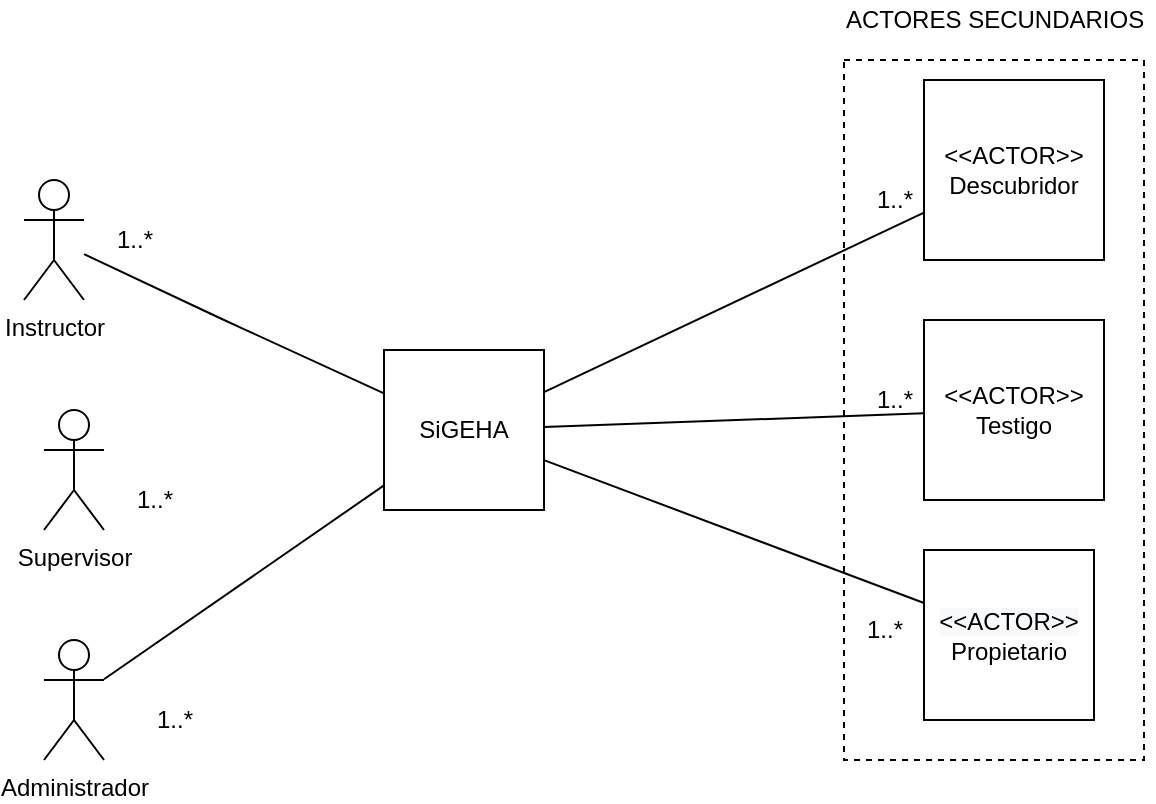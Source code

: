 <mxfile version="21.2.8" type="device" pages="9">
  <diagram id="c3wsxeW9VfYVjVdndttN" name="Contexto">
    <mxGraphModel dx="864" dy="508" grid="1" gridSize="10" guides="1" tooltips="1" connect="1" arrows="1" fold="1" page="1" pageScale="1" pageWidth="827" pageHeight="1169" math="0" shadow="0">
      <root>
        <mxCell id="0" />
        <mxCell id="1" parent="0" />
        <mxCell id="ccdcWGvJ1gogsqFPJ-0w-6" value="" style="rounded=0;whiteSpace=wrap;html=1;dashed=1;" parent="1" vertex="1">
          <mxGeometry x="510" y="290" width="150" height="350" as="geometry" />
        </mxCell>
        <mxCell id="7jbxwf90IN6v_jefTXFG-4" style="rounded=0;orthogonalLoop=1;jettySize=auto;html=1;endArrow=none;endFill=0;" parent="1" source="xGWbd7Rg4jg9DCALhDC2-4" target="7jbxwf90IN6v_jefTXFG-1" edge="1">
          <mxGeometry relative="1" as="geometry" />
        </mxCell>
        <mxCell id="LzxqNcIR-XYRt-dz15dN-4" style="rounded=0;orthogonalLoop=1;jettySize=auto;html=1;endArrow=none;endFill=0;" parent="1" source="xGWbd7Rg4jg9DCALhDC2-4" target="LzxqNcIR-XYRt-dz15dN-3" edge="1">
          <mxGeometry relative="1" as="geometry" />
        </mxCell>
        <mxCell id="xGWbd7Rg4jg9DCALhDC2-4" value="SiGEHA" style="whiteSpace=wrap;html=1;aspect=fixed;" parent="1" vertex="1">
          <mxGeometry x="280" y="435" width="80" height="80" as="geometry" />
        </mxCell>
        <mxCell id="xGWbd7Rg4jg9DCALhDC2-21" value="&lt;span style=&quot;color: rgba(0 , 0 , 0 , 0) ; font-family: monospace ; font-size: 0px&quot;&gt;%3CmxGraphModel%3E%3Croot%3E%3CmxCell%20id%3D%220%22%2F%3E%3CmxCell%20id%3D%221%22%20parent%3D%220%22%2F%3E%3CmxCell%20id%3D%222%22%20value%3D%22secundario%22%20style%3D%22text%3Bhtml%3D1%3Balign%3Dcenter%3BverticalAlign%3Dmiddle%3Bresizable%3D0%3Bpoints%3D%5B%5D%3Bautosize%3D1%3B%22%20vertex%3D%221%22%20parent%3D%221%22%3E%3CmxGeometry%20x%3D%22520%22%20y%3D%22430%22%20width%3D%2270%22%20height%3D%2220%22%20as%3D%22geometry%22%2F%3E%3C%2FmxCell%3E%3C%2Froot%3E%3C%2FmxGraphModel%3E&lt;/span&gt;" style="text;html=1;align=center;verticalAlign=middle;resizable=0;points=[];autosize=1;" parent="1" vertex="1">
          <mxGeometry x="520" y="560" width="20" height="20" as="geometry" />
        </mxCell>
        <mxCell id="xGWbd7Rg4jg9DCALhDC2-31" value="1..*" style="text;html=1;align=center;verticalAlign=middle;resizable=0;points=[];autosize=1;" parent="1" vertex="1">
          <mxGeometry x="520" y="350" width="30" height="20" as="geometry" />
        </mxCell>
        <mxCell id="ucvQZ27fgI72EE2XNqUA-1" value="&lt;span style=&quot;color: rgb(0 , 0 , 0) ; font-family: &amp;#34;helvetica&amp;#34; ; font-size: 12px ; font-style: normal ; font-weight: 400 ; letter-spacing: normal ; text-align: center ; text-indent: 0px ; text-transform: none ; word-spacing: 0px ; background-color: rgb(248 , 249 , 250) ; display: inline ; float: none&quot;&gt;&amp;lt;&amp;lt;ACTOR&amp;gt;&amp;gt;&lt;/span&gt;&lt;br style=&quot;color: rgb(0 , 0 , 0) ; font-family: &amp;#34;helvetica&amp;#34; ; font-size: 12px ; font-style: normal ; font-weight: 400 ; letter-spacing: normal ; text-align: center ; text-indent: 0px ; text-transform: none ; word-spacing: 0px ; background-color: rgb(248 , 249 , 250)&quot;&gt;&lt;font face=&quot;helvetica&quot;&gt;Propietario&lt;/font&gt;" style="whiteSpace=wrap;html=1;aspect=fixed;" parent="1" vertex="1">
          <mxGeometry x="550" y="535" width="85" height="85" as="geometry" />
        </mxCell>
        <mxCell id="ucvQZ27fgI72EE2XNqUA-2" value="" style="endArrow=none;html=1;" parent="1" source="xGWbd7Rg4jg9DCALhDC2-4" target="ucvQZ27fgI72EE2XNqUA-1" edge="1">
          <mxGeometry width="50" height="50" relative="1" as="geometry">
            <mxPoint x="400" y="590" as="sourcePoint" />
            <mxPoint x="525" y="750" as="targetPoint" />
          </mxGeometry>
        </mxCell>
        <mxCell id="ccdcWGvJ1gogsqFPJ-0w-4" value="&amp;lt;&amp;lt;ACTOR&amp;gt;&amp;gt;&lt;br&gt;Descubridor" style="whiteSpace=wrap;html=1;aspect=fixed;" parent="1" vertex="1">
          <mxGeometry x="550" y="300" width="90" height="90" as="geometry" />
        </mxCell>
        <mxCell id="ccdcWGvJ1gogsqFPJ-0w-5" value="" style="endArrow=none;html=1;" parent="1" source="xGWbd7Rg4jg9DCALhDC2-4" target="ccdcWGvJ1gogsqFPJ-0w-4" edge="1">
          <mxGeometry width="50" height="50" relative="1" as="geometry">
            <mxPoint x="430" y="480" as="sourcePoint" />
            <mxPoint x="585.0" y="375.375" as="targetPoint" />
          </mxGeometry>
        </mxCell>
        <mxCell id="ccdcWGvJ1gogsqFPJ-0w-7" value="ACTORES SECUNDARIOS" style="text;html=1;align=center;verticalAlign=middle;resizable=0;points=[];autosize=1;" parent="1" vertex="1">
          <mxGeometry x="505" y="260" width="160" height="20" as="geometry" />
        </mxCell>
        <mxCell id="ccdcWGvJ1gogsqFPJ-0w-8" value="1..*" style="text;html=1;align=center;verticalAlign=middle;resizable=0;points=[];autosize=1;" parent="1" vertex="1">
          <mxGeometry x="515" y="565" width="30" height="20" as="geometry" />
        </mxCell>
        <mxCell id="ccdcWGvJ1gogsqFPJ-0w-18" value="" style="endArrow=none;html=1;" parent="1" source="LzxqNcIR-XYRt-dz15dN-2" target="xGWbd7Rg4jg9DCALhDC2-4" edge="1">
          <mxGeometry width="50" height="50" relative="1" as="geometry">
            <mxPoint x="130" y="475" as="sourcePoint" />
            <mxPoint x="350" y="485.49" as="targetPoint" />
            <Array as="points">
              <mxPoint x="200" y="420" />
            </Array>
          </mxGeometry>
        </mxCell>
        <mxCell id="7jbxwf90IN6v_jefTXFG-1" value="&amp;lt;&amp;lt;ACTOR&amp;gt;&amp;gt;&lt;br&gt;Testigo" style="whiteSpace=wrap;html=1;aspect=fixed;" parent="1" vertex="1">
          <mxGeometry x="550" y="420" width="90" height="90" as="geometry" />
        </mxCell>
        <mxCell id="7jbxwf90IN6v_jefTXFG-5" value="1..*" style="text;html=1;align=center;verticalAlign=middle;resizable=0;points=[];autosize=1;" parent="1" vertex="1">
          <mxGeometry x="520" y="450" width="30" height="20" as="geometry" />
        </mxCell>
        <mxCell id="7jbxwf90IN6v_jefTXFG-6" value="1..*" style="text;html=1;align=center;verticalAlign=middle;resizable=0;points=[];autosize=1;" parent="1" vertex="1">
          <mxGeometry x="140" y="370" width="30" height="20" as="geometry" />
        </mxCell>
        <mxCell id="LzxqNcIR-XYRt-dz15dN-2" value="&lt;span&gt;Instructor&lt;/span&gt;" style="shape=umlActor;verticalLabelPosition=bottom;verticalAlign=top;html=1;outlineConnect=0;" parent="1" vertex="1">
          <mxGeometry x="100" y="350" width="30" height="60" as="geometry" />
        </mxCell>
        <mxCell id="LzxqNcIR-XYRt-dz15dN-3" value="&lt;span&gt;Administrador&lt;/span&gt;" style="shape=umlActor;verticalLabelPosition=bottom;verticalAlign=top;html=1;outlineConnect=0;" parent="1" vertex="1">
          <mxGeometry x="110" y="580" width="30" height="60" as="geometry" />
        </mxCell>
        <mxCell id="aztKBbAkTayPa4aPap57-2" value="1..*" style="text;html=1;align=center;verticalAlign=middle;resizable=0;points=[];autosize=1;" parent="1" vertex="1">
          <mxGeometry x="150" y="500" width="30" height="20" as="geometry" />
        </mxCell>
        <mxCell id="aztKBbAkTayPa4aPap57-3" value="1..*" style="text;html=1;align=center;verticalAlign=middle;resizable=0;points=[];autosize=1;" parent="1" vertex="1">
          <mxGeometry x="160" y="610" width="30" height="20" as="geometry" />
        </mxCell>
        <mxCell id="Xr9r-vHr6R8U2WPV-3B3-2" value="&lt;span&gt;Supervisor&lt;/span&gt;" style="shape=umlActor;verticalLabelPosition=bottom;verticalAlign=top;html=1;outlineConnect=0;" vertex="1" parent="1">
          <mxGeometry x="110" y="465" width="30" height="60" as="geometry" />
        </mxCell>
      </root>
    </mxGraphModel>
  </diagram>
  <diagram id="iiFuOnebKhvgM5mEfvIc" name="Casos de uso">
    <mxGraphModel dx="868" dy="502" grid="1" gridSize="10" guides="1" tooltips="1" connect="1" arrows="1" fold="1" page="1" pageScale="1" pageWidth="827" pageHeight="1169" math="0" shadow="0">
      <root>
        <mxCell id="CQy_K1IZW5XC_Oh5X_O8-0" />
        <mxCell id="CQy_K1IZW5XC_Oh5X_O8-1" parent="CQy_K1IZW5XC_Oh5X_O8-0" />
        <mxCell id="_EV7VCvzyRF0yPHsiXHV-0" value="&lt;font style=&quot;font-size: 18px&quot;&gt;Gestion de Hallazgo&amp;nbsp;&lt;/font&gt;" style="shape=rect;html=1;verticalAlign=top;fontStyle=1;whiteSpace=wrap;align=center;fontSize=11;" parent="CQy_K1IZW5XC_Oh5X_O8-1" vertex="1">
          <mxGeometry x="534.28" y="90" width="308.59" height="530" as="geometry" />
        </mxCell>
        <mxCell id="_EV7VCvzyRF0yPHsiXHV-1" value="" style="group" parent="CQy_K1IZW5XC_Oh5X_O8-1" vertex="1" connectable="0">
          <mxGeometry x="980" y="220" width="140" height="310" as="geometry" />
        </mxCell>
        <mxCell id="_EV7VCvzyRF0yPHsiXHV-2" value="Actores Secundarios" style="shape=rect;html=1;verticalAlign=top;fontStyle=1;whiteSpace=wrap;align=center;" parent="_EV7VCvzyRF0yPHsiXHV-1" vertex="1">
          <mxGeometry width="140" height="310" as="geometry" />
        </mxCell>
        <mxCell id="_EV7VCvzyRF0yPHsiXHV-3" value="Descubridor" style="shape=umlActor;verticalLabelPosition=bottom;verticalAlign=top;html=1;outlineConnect=0;" parent="_EV7VCvzyRF0yPHsiXHV-1" vertex="1">
          <mxGeometry x="50.556" y="52.45" width="23.333" height="60" as="geometry" />
        </mxCell>
        <mxCell id="_EV7VCvzyRF0yPHsiXHV-4" value="Testigo" style="shape=umlActor;verticalLabelPosition=bottom;verticalAlign=top;html=1;outlineConnect=0;" parent="_EV7VCvzyRF0yPHsiXHV-1" vertex="1">
          <mxGeometry x="50.556" y="170.0" width="23.333" height="60" as="geometry" />
        </mxCell>
        <mxCell id="_EV7VCvzyRF0yPHsiXHV-5" value="" style="group" parent="CQy_K1IZW5XC_Oh5X_O8-1" vertex="1" connectable="0">
          <mxGeometry x="370.0" y="188.04" width="140.92" height="233.92" as="geometry" />
        </mxCell>
        <mxCell id="_EV7VCvzyRF0yPHsiXHV-6" value="" style="group" parent="_EV7VCvzyRF0yPHsiXHV-5" vertex="1" connectable="0">
          <mxGeometry x="-10" width="150.92" height="233.92" as="geometry" />
        </mxCell>
        <mxCell id="_EV7VCvzyRF0yPHsiXHV-7" value="" style="group" parent="_EV7VCvzyRF0yPHsiXHV-6" vertex="1" connectable="0">
          <mxGeometry x="260" y="-48.04" width="133.92" height="133.92" as="geometry" />
        </mxCell>
        <mxCell id="_EV7VCvzyRF0yPHsiXHV-8" value="" style="whiteSpace=wrap;html=1;aspect=fixed;fillColor=#ffe6cc;strokeColor=#d79b00;" parent="_EV7VCvzyRF0yPHsiXHV-7" vertex="1">
          <mxGeometry width="133.92" height="133.92" as="geometry" />
        </mxCell>
        <mxCell id="_EV7VCvzyRF0yPHsiXHV-9" value="Modulo Hallazgo" style="text;html=1;strokeColor=none;fillColor=none;align=center;verticalAlign=middle;whiteSpace=wrap;rounded=0;" parent="_EV7VCvzyRF0yPHsiXHV-7" vertex="1">
          <mxGeometry x="11.96" y="13.92" width="110" height="20" as="geometry" />
        </mxCell>
        <mxCell id="_EV7VCvzyRF0yPHsiXHV-10" value="Crear Hallazgo" style="ellipse;whiteSpace=wrap;html=1;" parent="_EV7VCvzyRF0yPHsiXHV-7" vertex="1">
          <mxGeometry x="26.25" y="60" width="81.42" height="51" as="geometry" />
        </mxCell>
        <mxCell id="_EV7VCvzyRF0yPHsiXHV-11" style="edgeStyle=orthogonalEdgeStyle;rounded=0;orthogonalLoop=1;jettySize=auto;html=1;" parent="_EV7VCvzyRF0yPHsiXHV-6" source="_EV7VCvzyRF0yPHsiXHV-12" target="_EV7VCvzyRF0yPHsiXHV-10" edge="1">
          <mxGeometry relative="1" as="geometry">
            <Array as="points">
              <mxPoint x="100" y="130" />
              <mxPoint x="100" y="37" />
            </Array>
          </mxGeometry>
        </mxCell>
        <mxCell id="_EV7VCvzyRF0yPHsiXHV-12" value="Instructor" style="shape=umlActor;verticalLabelPosition=bottom;verticalAlign=top;html=1;outlineConnect=0;" parent="_EV7VCvzyRF0yPHsiXHV-6" vertex="1">
          <mxGeometry x="20.0" y="100" width="30" height="60" as="geometry" />
        </mxCell>
        <mxCell id="_EV7VCvzyRF0yPHsiXHV-13" value="" style="group" parent="CQy_K1IZW5XC_Oh5X_O8-1" vertex="1" connectable="0">
          <mxGeometry x="621.62" y="288.04" width="133.92" height="133.92" as="geometry" />
        </mxCell>
        <mxCell id="_EV7VCvzyRF0yPHsiXHV-14" value="" style="whiteSpace=wrap;html=1;aspect=fixed;fillColor=#ffe6cc;strokeColor=#d79b00;" parent="_EV7VCvzyRF0yPHsiXHV-13" vertex="1">
          <mxGeometry width="133.92" height="133.92" as="geometry" />
        </mxCell>
        <mxCell id="_EV7VCvzyRF0yPHsiXHV-15" value="Modulo Elementos" style="text;html=1;strokeColor=none;fillColor=none;align=center;verticalAlign=middle;whiteSpace=wrap;rounded=0;" parent="_EV7VCvzyRF0yPHsiXHV-13" vertex="1">
          <mxGeometry x="11.96" y="13.92" width="110" height="20" as="geometry" />
        </mxCell>
        <mxCell id="_EV7VCvzyRF0yPHsiXHV-16" value="Cargar Elementos" style="ellipse;whiteSpace=wrap;html=1;" parent="_EV7VCvzyRF0yPHsiXHV-13" vertex="1">
          <mxGeometry x="30.54" y="51.96" width="72.83" height="50" as="geometry" />
        </mxCell>
        <mxCell id="_EV7VCvzyRF0yPHsiXHV-17" value="" style="group" parent="CQy_K1IZW5XC_Oh5X_O8-1" vertex="1" connectable="0">
          <mxGeometry x="620" y="450" width="133.92" height="133.92" as="geometry" />
        </mxCell>
        <mxCell id="_EV7VCvzyRF0yPHsiXHV-18" value="" style="whiteSpace=wrap;html=1;aspect=fixed;fillColor=#ffe6cc;strokeColor=#d79b00;" parent="_EV7VCvzyRF0yPHsiXHV-17" vertex="1">
          <mxGeometry width="133.92" height="133.92" as="geometry" />
        </mxCell>
        <mxCell id="_EV7VCvzyRF0yPHsiXHV-19" value="Modulo Intervinientes" style="text;html=1;strokeColor=none;fillColor=none;align=center;verticalAlign=middle;whiteSpace=wrap;rounded=0;" parent="_EV7VCvzyRF0yPHsiXHV-17" vertex="1">
          <mxGeometry x="11.96" y="13.92" width="110" height="20" as="geometry" />
        </mxCell>
        <mxCell id="_EV7VCvzyRF0yPHsiXHV-20" value="Cargar Actores" style="ellipse;whiteSpace=wrap;html=1;" parent="_EV7VCvzyRF0yPHsiXHV-17" vertex="1">
          <mxGeometry x="26.96" y="60" width="80" height="50" as="geometry" />
        </mxCell>
        <mxCell id="_EV7VCvzyRF0yPHsiXHV-21" style="edgeStyle=orthogonalEdgeStyle;rounded=0;orthogonalLoop=1;jettySize=auto;html=1;" parent="CQy_K1IZW5XC_Oh5X_O8-1" source="_EV7VCvzyRF0yPHsiXHV-12" target="_EV7VCvzyRF0yPHsiXHV-16" edge="1">
          <mxGeometry relative="1" as="geometry">
            <Array as="points">
              <mxPoint x="531" y="318" />
              <mxPoint x="531" y="365" />
            </Array>
          </mxGeometry>
        </mxCell>
        <mxCell id="_EV7VCvzyRF0yPHsiXHV-22" style="edgeStyle=orthogonalEdgeStyle;rounded=0;orthogonalLoop=1;jettySize=auto;html=1;" parent="CQy_K1IZW5XC_Oh5X_O8-1" source="_EV7VCvzyRF0yPHsiXHV-12" target="_EV7VCvzyRF0yPHsiXHV-20" edge="1">
          <mxGeometry relative="1" as="geometry">
            <Array as="points">
              <mxPoint x="460" y="318" />
              <mxPoint x="460" y="535" />
            </Array>
          </mxGeometry>
        </mxCell>
        <mxCell id="_EV7VCvzyRF0yPHsiXHV-23" style="edgeStyle=orthogonalEdgeStyle;rounded=0;orthogonalLoop=1;jettySize=auto;html=1;" parent="CQy_K1IZW5XC_Oh5X_O8-1" source="_EV7VCvzyRF0yPHsiXHV-3" target="_EV7VCvzyRF0yPHsiXHV-10" edge="1">
          <mxGeometry relative="1" as="geometry">
            <Array as="points">
              <mxPoint x="880" y="303" />
              <mxPoint x="880" y="226" />
            </Array>
          </mxGeometry>
        </mxCell>
        <mxCell id="_EV7VCvzyRF0yPHsiXHV-24" style="edgeStyle=orthogonalEdgeStyle;rounded=0;orthogonalLoop=1;jettySize=auto;html=1;" parent="CQy_K1IZW5XC_Oh5X_O8-1" source="_EV7VCvzyRF0yPHsiXHV-3" target="_EV7VCvzyRF0yPHsiXHV-16" edge="1">
          <mxGeometry relative="1" as="geometry">
            <Array as="points">
              <mxPoint x="880" y="303" />
              <mxPoint x="880" y="365" />
            </Array>
          </mxGeometry>
        </mxCell>
        <mxCell id="_EV7VCvzyRF0yPHsiXHV-25" style="edgeStyle=orthogonalEdgeStyle;rounded=0;orthogonalLoop=1;jettySize=auto;html=1;" parent="CQy_K1IZW5XC_Oh5X_O8-1" source="_EV7VCvzyRF0yPHsiXHV-3" target="_EV7VCvzyRF0yPHsiXHV-20" edge="1">
          <mxGeometry relative="1" as="geometry">
            <Array as="points">
              <mxPoint x="880" y="303" />
              <mxPoint x="880" y="540" />
            </Array>
          </mxGeometry>
        </mxCell>
        <mxCell id="_EV7VCvzyRF0yPHsiXHV-26" style="edgeStyle=orthogonalEdgeStyle;rounded=0;orthogonalLoop=1;jettySize=auto;html=1;" parent="CQy_K1IZW5XC_Oh5X_O8-1" source="_EV7VCvzyRF0yPHsiXHV-4" target="_EV7VCvzyRF0yPHsiXHV-20" edge="1">
          <mxGeometry relative="1" as="geometry">
            <Array as="points">
              <mxPoint x="920" y="420" />
              <mxPoint x="920" y="540" />
            </Array>
          </mxGeometry>
        </mxCell>
        <mxCell id="_EV7VCvzyRF0yPHsiXHV-27" value="&lt;font style=&quot;font-size: 18px&quot;&gt;Gestion de Entrega&lt;/font&gt;" style="shape=rect;html=1;verticalAlign=top;fontStyle=1;whiteSpace=wrap;align=center;fontSize=11;" parent="CQy_K1IZW5XC_Oh5X_O8-1" vertex="1">
          <mxGeometry x="524.28" y="680" width="308.59" height="530" as="geometry" />
        </mxCell>
        <mxCell id="_EV7VCvzyRF0yPHsiXHV-28" value="" style="group" parent="CQy_K1IZW5XC_Oh5X_O8-1" vertex="1" connectable="0">
          <mxGeometry x="970" y="810" width="180" height="310" as="geometry" />
        </mxCell>
        <mxCell id="_EV7VCvzyRF0yPHsiXHV-29" value="Actores Secundarios" style="shape=rect;html=1;verticalAlign=top;fontStyle=1;whiteSpace=wrap;align=center;" parent="_EV7VCvzyRF0yPHsiXHV-28" vertex="1">
          <mxGeometry width="150" height="310" as="geometry" />
        </mxCell>
        <mxCell id="_EV7VCvzyRF0yPHsiXHV-30" value="Propietario" style="shape=umlActor;verticalLabelPosition=bottom;verticalAlign=top;html=1;outlineConnect=0;" parent="_EV7VCvzyRF0yPHsiXHV-28" vertex="1">
          <mxGeometry x="65" y="52.45" width="30" height="60" as="geometry" />
        </mxCell>
        <mxCell id="_EV7VCvzyRF0yPHsiXHV-31" value="Testigo" style="shape=umlActor;verticalLabelPosition=bottom;verticalAlign=top;html=1;outlineConnect=0;" parent="_EV7VCvzyRF0yPHsiXHV-28" vertex="1">
          <mxGeometry x="65" y="170.0" width="30" height="60" as="geometry" />
        </mxCell>
        <mxCell id="_EV7VCvzyRF0yPHsiXHV-32" value="" style="group" parent="CQy_K1IZW5XC_Oh5X_O8-1" vertex="1" connectable="0">
          <mxGeometry x="360.0" y="778.04" width="393.92" height="233.92" as="geometry" />
        </mxCell>
        <mxCell id="_EV7VCvzyRF0yPHsiXHV-33" value="" style="group" parent="_EV7VCvzyRF0yPHsiXHV-32" vertex="1" connectable="0">
          <mxGeometry x="-10" width="403.92" height="233.92" as="geometry" />
        </mxCell>
        <mxCell id="_EV7VCvzyRF0yPHsiXHV-34" value="" style="group" parent="_EV7VCvzyRF0yPHsiXHV-33" vertex="1" connectable="0">
          <mxGeometry x="260" y="-48.04" width="143.92" height="148.04" as="geometry" />
        </mxCell>
        <mxCell id="_EV7VCvzyRF0yPHsiXHV-35" value="" style="whiteSpace=wrap;html=1;aspect=fixed;fillColor=#ffe6cc;strokeColor=#d79b00;" parent="_EV7VCvzyRF0yPHsiXHV-34" vertex="1">
          <mxGeometry y="-10.319" width="143.92" height="143.92" as="geometry" />
        </mxCell>
        <mxCell id="_EV7VCvzyRF0yPHsiXHV-36" value="Modulo Busqueda" style="text;html=1;strokeColor=none;fillColor=none;align=center;verticalAlign=middle;whiteSpace=wrap;rounded=0;" parent="_EV7VCvzyRF0yPHsiXHV-34" vertex="1">
          <mxGeometry x="26.25" y="-10.319" width="110" height="20.639" as="geometry" />
        </mxCell>
        <mxCell id="_EV7VCvzyRF0yPHsiXHV-37" value="Buscar Elemento" style="ellipse;whiteSpace=wrap;html=1;" parent="_EV7VCvzyRF0yPHsiXHV-34" vertex="1">
          <mxGeometry x="31.25" y="10.319" width="81.42" height="52.628" as="geometry" />
        </mxCell>
        <mxCell id="_EV7VCvzyRF0yPHsiXHV-38" value="Buscar Hallazgo" style="ellipse;whiteSpace=wrap;html=1;" parent="_EV7VCvzyRF0yPHsiXHV-34" vertex="1">
          <mxGeometry x="31.25" y="73.267" width="81.42" height="52.628" as="geometry" />
        </mxCell>
        <mxCell id="_EV7VCvzyRF0yPHsiXHV-39" style="edgeStyle=orthogonalEdgeStyle;rounded=0;orthogonalLoop=1;jettySize=auto;html=1;" parent="_EV7VCvzyRF0yPHsiXHV-33" source="_EV7VCvzyRF0yPHsiXHV-41" target="_EV7VCvzyRF0yPHsiXHV-37" edge="1">
          <mxGeometry relative="1" as="geometry">
            <Array as="points">
              <mxPoint x="100" y="130" />
              <mxPoint x="100" y="-3" />
            </Array>
          </mxGeometry>
        </mxCell>
        <mxCell id="_EV7VCvzyRF0yPHsiXHV-40" style="edgeStyle=orthogonalEdgeStyle;rounded=0;orthogonalLoop=1;jettySize=auto;html=1;" parent="_EV7VCvzyRF0yPHsiXHV-33" source="_EV7VCvzyRF0yPHsiXHV-41" target="_EV7VCvzyRF0yPHsiXHV-38" edge="1">
          <mxGeometry relative="1" as="geometry">
            <Array as="points">
              <mxPoint x="100" y="130" />
              <mxPoint x="100" y="60" />
            </Array>
          </mxGeometry>
        </mxCell>
        <mxCell id="_EV7VCvzyRF0yPHsiXHV-41" value="Instructor" style="shape=umlActor;verticalLabelPosition=bottom;verticalAlign=top;html=1;outlineConnect=0;" parent="_EV7VCvzyRF0yPHsiXHV-33" vertex="1">
          <mxGeometry x="20.0" y="100" width="30" height="60" as="geometry" />
        </mxCell>
        <mxCell id="_EV7VCvzyRF0yPHsiXHV-42" value="" style="group" parent="CQy_K1IZW5XC_Oh5X_O8-1" vertex="1" connectable="0">
          <mxGeometry x="611.62" y="890" width="133.92" height="133.92" as="geometry" />
        </mxCell>
        <mxCell id="_EV7VCvzyRF0yPHsiXHV-43" value="" style="whiteSpace=wrap;html=1;aspect=fixed;fillColor=#ffe6cc;strokeColor=#d79b00;" parent="_EV7VCvzyRF0yPHsiXHV-42" vertex="1">
          <mxGeometry width="133.92" height="133.92" as="geometry" />
        </mxCell>
        <mxCell id="_EV7VCvzyRF0yPHsiXHV-44" value="Modulo Entrega" style="text;html=1;strokeColor=none;fillColor=none;align=center;verticalAlign=middle;whiteSpace=wrap;rounded=0;" parent="_EV7VCvzyRF0yPHsiXHV-42" vertex="1">
          <mxGeometry x="11.96" y="13.92" width="110" height="20" as="geometry" />
        </mxCell>
        <mxCell id="_EV7VCvzyRF0yPHsiXHV-45" value="Cargar Elementos" style="ellipse;whiteSpace=wrap;html=1;" parent="_EV7VCvzyRF0yPHsiXHV-42" vertex="1">
          <mxGeometry x="27.23" y="40" width="79.46" height="61.96" as="geometry" />
        </mxCell>
        <mxCell id="_EV7VCvzyRF0yPHsiXHV-46" value="" style="group" parent="CQy_K1IZW5XC_Oh5X_O8-1" vertex="1" connectable="0">
          <mxGeometry x="610" y="1040" width="133.92" height="133.92" as="geometry" />
        </mxCell>
        <mxCell id="_EV7VCvzyRF0yPHsiXHV-47" value="" style="whiteSpace=wrap;html=1;aspect=fixed;fillColor=#ffe6cc;strokeColor=#d79b00;" parent="_EV7VCvzyRF0yPHsiXHV-46" vertex="1">
          <mxGeometry width="133.92" height="133.92" as="geometry" />
        </mxCell>
        <mxCell id="_EV7VCvzyRF0yPHsiXHV-48" value="Modulo Intervinientes" style="text;html=1;strokeColor=none;fillColor=none;align=center;verticalAlign=middle;whiteSpace=wrap;rounded=0;" parent="_EV7VCvzyRF0yPHsiXHV-46" vertex="1">
          <mxGeometry x="11.96" y="13.92" width="110" height="20" as="geometry" />
        </mxCell>
        <mxCell id="_EV7VCvzyRF0yPHsiXHV-49" value="Cargar Actores" style="ellipse;whiteSpace=wrap;html=1;" parent="_EV7VCvzyRF0yPHsiXHV-46" vertex="1">
          <mxGeometry x="26.96" y="60" width="80" height="50" as="geometry" />
        </mxCell>
        <mxCell id="_EV7VCvzyRF0yPHsiXHV-50" style="edgeStyle=orthogonalEdgeStyle;rounded=0;orthogonalLoop=1;jettySize=auto;html=1;" parent="CQy_K1IZW5XC_Oh5X_O8-1" source="_EV7VCvzyRF0yPHsiXHV-41" target="_EV7VCvzyRF0yPHsiXHV-45" edge="1">
          <mxGeometry relative="1" as="geometry">
            <Array as="points">
              <mxPoint x="521" y="908" />
              <mxPoint x="521" y="955" />
            </Array>
          </mxGeometry>
        </mxCell>
        <mxCell id="_EV7VCvzyRF0yPHsiXHV-51" style="edgeStyle=orthogonalEdgeStyle;rounded=0;orthogonalLoop=1;jettySize=auto;html=1;" parent="CQy_K1IZW5XC_Oh5X_O8-1" source="_EV7VCvzyRF0yPHsiXHV-41" target="_EV7VCvzyRF0yPHsiXHV-49" edge="1">
          <mxGeometry relative="1" as="geometry">
            <Array as="points">
              <mxPoint x="450" y="908" />
              <mxPoint x="450" y="1125" />
            </Array>
          </mxGeometry>
        </mxCell>
        <mxCell id="_EV7VCvzyRF0yPHsiXHV-52" style="edgeStyle=orthogonalEdgeStyle;rounded=0;orthogonalLoop=1;jettySize=auto;html=1;" parent="CQy_K1IZW5XC_Oh5X_O8-1" source="_EV7VCvzyRF0yPHsiXHV-30" target="_EV7VCvzyRF0yPHsiXHV-37" edge="1">
          <mxGeometry relative="1" as="geometry">
            <Array as="points">
              <mxPoint x="870" y="893" />
              <mxPoint x="870" y="780" />
            </Array>
          </mxGeometry>
        </mxCell>
        <mxCell id="_EV7VCvzyRF0yPHsiXHV-53" style="edgeStyle=orthogonalEdgeStyle;rounded=0;orthogonalLoop=1;jettySize=auto;html=1;" parent="CQy_K1IZW5XC_Oh5X_O8-1" source="_EV7VCvzyRF0yPHsiXHV-30" target="_EV7VCvzyRF0yPHsiXHV-45" edge="1">
          <mxGeometry relative="1" as="geometry">
            <Array as="points">
              <mxPoint x="870" y="893" />
              <mxPoint x="870" y="955" />
            </Array>
          </mxGeometry>
        </mxCell>
        <mxCell id="_EV7VCvzyRF0yPHsiXHV-54" style="edgeStyle=orthogonalEdgeStyle;rounded=0;orthogonalLoop=1;jettySize=auto;html=1;" parent="CQy_K1IZW5XC_Oh5X_O8-1" source="_EV7VCvzyRF0yPHsiXHV-30" target="_EV7VCvzyRF0yPHsiXHV-49" edge="1">
          <mxGeometry relative="1" as="geometry">
            <Array as="points">
              <mxPoint x="870" y="893" />
              <mxPoint x="870" y="1130" />
            </Array>
          </mxGeometry>
        </mxCell>
        <mxCell id="_EV7VCvzyRF0yPHsiXHV-55" style="edgeStyle=orthogonalEdgeStyle;rounded=0;orthogonalLoop=1;jettySize=auto;html=1;" parent="CQy_K1IZW5XC_Oh5X_O8-1" source="_EV7VCvzyRF0yPHsiXHV-31" target="_EV7VCvzyRF0yPHsiXHV-49" edge="1">
          <mxGeometry relative="1" as="geometry">
            <Array as="points">
              <mxPoint x="900" y="1010" />
              <mxPoint x="900" y="1130" />
            </Array>
          </mxGeometry>
        </mxCell>
        <mxCell id="_EV7VCvzyRF0yPHsiXHV-56" style="edgeStyle=orthogonalEdgeStyle;rounded=0;orthogonalLoop=1;jettySize=auto;html=1;" parent="CQy_K1IZW5XC_Oh5X_O8-1" source="_EV7VCvzyRF0yPHsiXHV-30" target="_EV7VCvzyRF0yPHsiXHV-38" edge="1">
          <mxGeometry relative="1" as="geometry">
            <Array as="points">
              <mxPoint x="870" y="893" />
              <mxPoint x="870" y="838" />
            </Array>
          </mxGeometry>
        </mxCell>
        <mxCell id="_EV7VCvzyRF0yPHsiXHV-57" value="&lt;font style=&quot;font-size: 18px&quot;&gt;Gestion de Reporte&lt;/font&gt;" style="shape=rect;html=1;verticalAlign=top;fontStyle=1;whiteSpace=wrap;align=center;fontSize=11;" parent="CQy_K1IZW5XC_Oh5X_O8-1" vertex="1">
          <mxGeometry x="521.41" y="1330" width="308.59" height="270" as="geometry" />
        </mxCell>
        <mxCell id="_EV7VCvzyRF0yPHsiXHV-58" value="" style="group" parent="CQy_K1IZW5XC_Oh5X_O8-1" vertex="1" connectable="0">
          <mxGeometry x="608.75" y="1390" width="133.92" height="133.92" as="geometry" />
        </mxCell>
        <mxCell id="_EV7VCvzyRF0yPHsiXHV-59" value="" style="whiteSpace=wrap;html=1;aspect=fixed;fillColor=#ffe6cc;strokeColor=#d79b00;" parent="_EV7VCvzyRF0yPHsiXHV-58" vertex="1">
          <mxGeometry width="133.92" height="133.92" as="geometry" />
        </mxCell>
        <mxCell id="_EV7VCvzyRF0yPHsiXHV-60" value="Modulo Reporte" style="text;html=1;strokeColor=none;fillColor=none;align=center;verticalAlign=middle;whiteSpace=wrap;rounded=0;" parent="_EV7VCvzyRF0yPHsiXHV-58" vertex="1">
          <mxGeometry x="11.96" y="13.92" width="110" height="20" as="geometry" />
        </mxCell>
        <mxCell id="_EV7VCvzyRF0yPHsiXHV-61" value="Realizar reporte" style="ellipse;whiteSpace=wrap;html=1;" parent="_EV7VCvzyRF0yPHsiXHV-58" vertex="1">
          <mxGeometry x="27.23" y="40" width="79.46" height="61.96" as="geometry" />
        </mxCell>
        <mxCell id="_EV7VCvzyRF0yPHsiXHV-62" style="edgeStyle=orthogonalEdgeStyle;rounded=0;orthogonalLoop=1;jettySize=auto;html=1;" parent="CQy_K1IZW5XC_Oh5X_O8-1" source="_EV7VCvzyRF0yPHsiXHV-65" target="_EV7VCvzyRF0yPHsiXHV-61" edge="1">
          <mxGeometry relative="1" as="geometry">
            <Array as="points">
              <mxPoint x="382.13" y="1461" />
            </Array>
          </mxGeometry>
        </mxCell>
        <mxCell id="_EV7VCvzyRF0yPHsiXHV-63" style="edgeStyle=orthogonalEdgeStyle;rounded=0;orthogonalLoop=1;jettySize=auto;html=1;" parent="CQy_K1IZW5XC_Oh5X_O8-1" source="_EV7VCvzyRF0yPHsiXHV-64" target="_EV7VCvzyRF0yPHsiXHV-61" edge="1">
          <mxGeometry relative="1" as="geometry">
            <Array as="points">
              <mxPoint x="447.13" y="1570" />
              <mxPoint x="447.13" y="1480" />
            </Array>
          </mxGeometry>
        </mxCell>
        <mxCell id="_EV7VCvzyRF0yPHsiXHV-64" value="Administrador" style="shape=umlActor;verticalLabelPosition=bottom;verticalAlign=top;html=1;outlineConnect=0;" parent="CQy_K1IZW5XC_Oh5X_O8-1" vertex="1">
          <mxGeometry x="362.13" y="1540" width="30" height="60" as="geometry" />
        </mxCell>
        <mxCell id="_EV7VCvzyRF0yPHsiXHV-65" value="Supervisor" style="shape=umlActor;verticalLabelPosition=bottom;verticalAlign=top;html=1;outlineConnect=0;" parent="CQy_K1IZW5XC_Oh5X_O8-1" vertex="1">
          <mxGeometry x="362.13" y="1431.96" width="30" height="60" as="geometry" />
        </mxCell>
        <mxCell id="_EV7VCvzyRF0yPHsiXHV-66" value="&lt;font style=&quot;font-size: 18px&quot;&gt;Gestion de Administraciones&lt;/font&gt;" style="shape=rect;html=1;verticalAlign=top;fontStyle=1;whiteSpace=wrap;align=center;fontSize=11;" parent="CQy_K1IZW5XC_Oh5X_O8-1" vertex="1">
          <mxGeometry x="510.92" y="1700" width="312.53" height="480" as="geometry" />
        </mxCell>
        <mxCell id="_EV7VCvzyRF0yPHsiXHV-71" value="" style="group" parent="CQy_K1IZW5XC_Oh5X_O8-1" vertex="1" connectable="0">
          <mxGeometry x="580.92" y="1770" width="160" height="160" as="geometry" />
        </mxCell>
        <mxCell id="_EV7VCvzyRF0yPHsiXHV-72" value="" style="rounded=0;whiteSpace=wrap;html=1;fillColor=#ffe6cc;strokeColor=#d79b00;" parent="_EV7VCvzyRF0yPHsiXHV-71" vertex="1">
          <mxGeometry width="160" height="160" as="geometry" />
        </mxCell>
        <mxCell id="_EV7VCvzyRF0yPHsiXHV-73" value="Modulo Correcciones" style="text;html=1;strokeColor=none;fillColor=none;align=center;verticalAlign=middle;whiteSpace=wrap;rounded=0;" parent="_EV7VCvzyRF0yPHsiXHV-71" vertex="1">
          <mxGeometry x="30" y="13" width="100" height="20" as="geometry" />
        </mxCell>
        <mxCell id="_EV7VCvzyRF0yPHsiXHV-74" value="Gestionar Hallazgos / Entregas" style="ellipse;whiteSpace=wrap;html=1;" parent="_EV7VCvzyRF0yPHsiXHV-71" vertex="1">
          <mxGeometry x="40.27" y="60" width="79.46" height="61.96" as="geometry" />
        </mxCell>
        <mxCell id="_EV7VCvzyRF0yPHsiXHV-80" value="" style="rounded=0;whiteSpace=wrap;html=1;fillColor=#ffe6cc;strokeColor=#d79b00;" parent="CQy_K1IZW5XC_Oh5X_O8-1" vertex="1">
          <mxGeometry x="580.92" y="1970" width="160" height="160" as="geometry" />
        </mxCell>
        <mxCell id="_EV7VCvzyRF0yPHsiXHV-81" value="Gestionar Clasificaciones" style="ellipse;whiteSpace=wrap;html=1;" parent="CQy_K1IZW5XC_Oh5X_O8-1" vertex="1">
          <mxGeometry x="621.19" y="2029.02" width="89.73" height="61.96" as="geometry" />
        </mxCell>
        <mxCell id="_EV7VCvzyRF0yPHsiXHV-82" value="Modulo Clasificaciones" style="text;html=1;strokeColor=none;fillColor=none;align=center;verticalAlign=middle;whiteSpace=wrap;rounded=0;" parent="CQy_K1IZW5XC_Oh5X_O8-1" vertex="1">
          <mxGeometry x="608.05" y="1980" width="100" height="20" as="geometry" />
        </mxCell>
        <mxCell id="_EV7VCvzyRF0yPHsiXHV-87" style="edgeStyle=orthogonalEdgeStyle;rounded=0;orthogonalLoop=1;jettySize=auto;html=1;" parent="CQy_K1IZW5XC_Oh5X_O8-1" source="_EV7VCvzyRF0yPHsiXHV-83" target="_EV7VCvzyRF0yPHsiXHV-81" edge="1">
          <mxGeometry relative="1" as="geometry" />
        </mxCell>
        <mxCell id="_EV7VCvzyRF0yPHsiXHV-83" value="Administrador" style="shape=umlActor;verticalLabelPosition=bottom;verticalAlign=top;html=1;outlineConnect=0;" parent="CQy_K1IZW5XC_Oh5X_O8-1" vertex="1">
          <mxGeometry x="340" y="1969.02" width="30" height="60" as="geometry" />
        </mxCell>
        <mxCell id="_EV7VCvzyRF0yPHsiXHV-86" style="edgeStyle=orthogonalEdgeStyle;rounded=0;orthogonalLoop=1;jettySize=auto;html=1;" parent="CQy_K1IZW5XC_Oh5X_O8-1" source="_EV7VCvzyRF0yPHsiXHV-84" target="_EV7VCvzyRF0yPHsiXHV-74" edge="1">
          <mxGeometry relative="1" as="geometry" />
        </mxCell>
        <mxCell id="_EV7VCvzyRF0yPHsiXHV-84" value="Supervisor" style="shape=umlActor;verticalLabelPosition=bottom;verticalAlign=top;html=1;outlineConnect=0;" parent="CQy_K1IZW5XC_Oh5X_O8-1" vertex="1">
          <mxGeometry x="340" y="1860.98" width="30" height="60" as="geometry" />
        </mxCell>
      </root>
    </mxGraphModel>
  </diagram>
  <diagram id="_IM5rHcu1BQfe1hOf6VR" name="Clases">
    <mxGraphModel dx="3307" dy="2603" grid="1" gridSize="10" guides="1" tooltips="1" connect="1" arrows="1" fold="1" page="1" pageScale="1" pageWidth="827" pageHeight="1169" math="0" shadow="0">
      <root>
        <mxCell id="H-_01Mu2gKqrJwGbBytt-0" />
        <mxCell id="H-_01Mu2gKqrJwGbBytt-1" parent="H-_01Mu2gKqrJwGbBytt-0" />
        <mxCell id="08A2mlQFigO-94BA-L4f-0" style="edgeStyle=none;rounded=0;orthogonalLoop=1;jettySize=auto;html=1;dashed=1;" parent="H-_01Mu2gKqrJwGbBytt-1" source="08A2mlQFigO-94BA-L4f-1" target="08A2mlQFigO-94BA-L4f-13" edge="1">
          <mxGeometry relative="1" as="geometry" />
        </mxCell>
        <mxCell id="08A2mlQFigO-94BA-L4f-1" value="BEElemento" style="swimlane;fontStyle=1;align=center;verticalAlign=top;childLayout=stackLayout;horizontal=1;startSize=26;horizontalStack=0;resizeParent=1;resizeParentMax=0;resizeLast=0;collapsible=1;marginBottom=0;" parent="H-_01Mu2gKqrJwGbBytt-1" vertex="1">
          <mxGeometry x="-170" y="310" width="380" height="324" as="geometry" />
        </mxCell>
        <mxCell id="08A2mlQFigO-94BA-L4f-2" value="+ Id: int" style="text;strokeColor=none;fillColor=none;align=left;verticalAlign=top;spacingLeft=4;spacingRight=4;overflow=hidden;rotatable=0;points=[[0,0.5],[1,0.5]];portConstraint=eastwest;" parent="08A2mlQFigO-94BA-L4f-1" vertex="1">
          <mxGeometry y="26" width="380" height="26" as="geometry" />
        </mxCell>
        <mxCell id="08A2mlQFigO-94BA-L4f-3" value="+ Descripcion: string" style="text;strokeColor=none;fillColor=none;align=left;verticalAlign=top;spacingLeft=4;spacingRight=4;overflow=hidden;rotatable=0;points=[[0,0.5],[1,0.5]];portConstraint=eastwest;" parent="08A2mlQFigO-94BA-L4f-1" vertex="1">
          <mxGeometry y="52" width="380" height="26" as="geometry" />
        </mxCell>
        <mxCell id="08A2mlQFigO-94BA-L4f-4" value="+ Cantidad: Double" style="text;strokeColor=none;fillColor=none;align=left;verticalAlign=top;spacingLeft=4;spacingRight=4;overflow=hidden;rotatable=0;points=[[0,0.5],[1,0.5]];portConstraint=eastwest;" parent="08A2mlQFigO-94BA-L4f-1" vertex="1">
          <mxGeometry y="78" width="380" height="26" as="geometry" />
        </mxCell>
        <mxCell id="08A2mlQFigO-94BA-L4f-5" value="+ Articulo: BEArticulo " style="text;strokeColor=none;fillColor=none;align=left;verticalAlign=top;spacingLeft=4;spacingRight=4;overflow=hidden;rotatable=0;points=[[0,0.5],[1,0.5]];portConstraint=eastwest;" parent="08A2mlQFigO-94BA-L4f-1" vertex="1">
          <mxGeometry y="104" width="380" height="26" as="geometry" />
        </mxCell>
        <mxCell id="08A2mlQFigO-94BA-L4f-6" value="+ Estado: BEEstado _Elemento" style="text;strokeColor=none;fillColor=none;align=left;verticalAlign=top;spacingLeft=4;spacingRight=4;overflow=hidden;rotatable=0;points=[[0,0.5],[1,0.5]];portConstraint=eastwest;" parent="08A2mlQFigO-94BA-L4f-1" vertex="1">
          <mxGeometry y="130" width="380" height="26" as="geometry" />
        </mxCell>
        <mxCell id="08A2mlQFigO-94BA-L4f-7" value="" style="line;strokeWidth=1;fillColor=none;align=left;verticalAlign=middle;spacingTop=-1;spacingLeft=3;spacingRight=3;rotatable=0;labelPosition=right;points=[];portConstraint=eastwest;" parent="08A2mlQFigO-94BA-L4f-1" vertex="1">
          <mxGeometry y="156" width="380" height="8" as="geometry" />
        </mxCell>
        <mxCell id="08A2mlQFigO-94BA-L4f-8" value="+ BusquedaElementos (string,string,int,BEUnidad): List&lt;BEElemento&gt;" style="text;strokeColor=none;fillColor=none;align=left;verticalAlign=top;spacingLeft=4;spacingRight=4;overflow=hidden;rotatable=0;points=[[0,0.5],[1,0.5]];portConstraint=eastwest;" parent="08A2mlQFigO-94BA-L4f-1" vertex="1">
          <mxGeometry y="164" width="380" height="32" as="geometry" />
        </mxCell>
        <mxCell id="08A2mlQFigO-94BA-L4f-9" value="+ GuardarElementoHallazgo (BEHallazgo,BEElemento): bool" style="text;strokeColor=none;fillColor=none;align=left;verticalAlign=top;spacingLeft=4;spacingRight=4;overflow=hidden;rotatable=0;points=[[0,0.5],[1,0.5]];portConstraint=eastwest;" parent="08A2mlQFigO-94BA-L4f-1" vertex="1">
          <mxGeometry y="196" width="380" height="32" as="geometry" />
        </mxCell>
        <mxCell id="08A2mlQFigO-94BA-L4f-10" value="+ GuardarElementoEntrega (BEEntrega,BEElemento): bool" style="text;strokeColor=none;fillColor=none;align=left;verticalAlign=top;spacingLeft=4;spacingRight=4;overflow=hidden;rotatable=0;points=[[0,0.5],[1,0.5]];portConstraint=eastwest;" parent="08A2mlQFigO-94BA-L4f-1" vertex="1">
          <mxGeometry y="228" width="380" height="32" as="geometry" />
        </mxCell>
        <mxCell id="08A2mlQFigO-94BA-L4f-11" value="+ EliminarElementoEntrega (BEElemento): bool" style="text;strokeColor=none;fillColor=none;align=left;verticalAlign=top;spacingLeft=4;spacingRight=4;overflow=hidden;rotatable=0;points=[[0,0.5],[1,0.5]];portConstraint=eastwest;" parent="08A2mlQFigO-94BA-L4f-1" vertex="1">
          <mxGeometry y="260" width="380" height="32" as="geometry" />
        </mxCell>
        <mxCell id="08A2mlQFigO-94BA-L4f-12" value="+ ObtenerElementosReporte (): DataTable" style="text;strokeColor=none;fillColor=none;align=left;verticalAlign=top;spacingLeft=4;spacingRight=4;overflow=hidden;rotatable=0;points=[[0,0.5],[1,0.5]];portConstraint=eastwest;" parent="08A2mlQFigO-94BA-L4f-1" vertex="1">
          <mxGeometry y="292" width="380" height="32" as="geometry" />
        </mxCell>
        <mxCell id="08A2mlQFigO-94BA-L4f-13" value="&lt;p style=&quot;margin: 0px ; margin-top: 4px ; text-align: center&quot;&gt;&lt;i&gt;&amp;lt;&amp;lt;Interface&amp;gt;&amp;gt;&lt;/i&gt;&lt;br&gt;&lt;b&gt;IGestor&amp;lt;IEntidad&amp;gt;&lt;/b&gt;&lt;/p&gt;&lt;hr size=&quot;1&quot;&gt;&lt;p style=&quot;margin: 0px ; margin-left: 4px&quot;&gt;&lt;/p&gt;&lt;p style=&quot;margin: 0px ; margin-left: 4px&quot;&gt;+ Guardar(IEntidad): bool&lt;br&gt;+ Eliminar(IEntidad): bool&lt;/p&gt;&lt;p style=&quot;margin: 0px ; margin-left: 4px&quot;&gt;&lt;span&gt;+ ListarTodo (): List&amp;lt;IEntidad&amp;gt;&lt;/span&gt;&lt;br&gt;&lt;/p&gt;&lt;p style=&quot;margin: 0px ; margin-left: 4px&quot;&gt;&lt;br&gt;&lt;/p&gt;" style="verticalAlign=top;align=left;overflow=fill;fontSize=12;fontFamily=Helvetica;html=1;fillColor=#cce5ff;strokeColor=#36393d;" parent="H-_01Mu2gKqrJwGbBytt-1" vertex="1">
          <mxGeometry x="340" y="-521" width="190" height="101" as="geometry" />
        </mxCell>
        <mxCell id="08A2mlQFigO-94BA-L4f-14" style="edgeStyle=none;rounded=0;orthogonalLoop=1;jettySize=auto;html=1;dashed=1;" parent="H-_01Mu2gKqrJwGbBytt-1" source="08A2mlQFigO-94BA-L4f-15" target="08A2mlQFigO-94BA-L4f-13" edge="1">
          <mxGeometry relative="1" as="geometry">
            <Array as="points">
              <mxPoint x="30" y="-220" />
            </Array>
          </mxGeometry>
        </mxCell>
        <mxCell id="08A2mlQFigO-94BA-L4f-15" value="BEArticulo" style="swimlane;fontStyle=1;align=center;verticalAlign=top;childLayout=stackLayout;horizontal=1;startSize=26;horizontalStack=0;resizeParent=1;resizeParentMax=0;resizeLast=0;collapsible=1;marginBottom=0;" parent="H-_01Mu2gKqrJwGbBytt-1" vertex="1">
          <mxGeometry x="-360" y="-190" width="180" height="138" as="geometry" />
        </mxCell>
        <mxCell id="08A2mlQFigO-94BA-L4f-16" value="+ Id: int" style="text;strokeColor=none;fillColor=none;align=left;verticalAlign=top;spacingLeft=4;spacingRight=4;overflow=hidden;rotatable=0;points=[[0,0.5],[1,0.5]];portConstraint=eastwest;" parent="08A2mlQFigO-94BA-L4f-15" vertex="1">
          <mxGeometry y="26" width="180" height="26" as="geometry" />
        </mxCell>
        <mxCell id="08A2mlQFigO-94BA-L4f-17" value="+ NombreArticulo: string" style="text;strokeColor=none;fillColor=none;align=left;verticalAlign=top;spacingLeft=4;spacingRight=4;overflow=hidden;rotatable=0;points=[[0,0.5],[1,0.5]];portConstraint=eastwest;" parent="08A2mlQFigO-94BA-L4f-15" vertex="1">
          <mxGeometry y="52" width="180" height="26" as="geometry" />
        </mxCell>
        <mxCell id="08A2mlQFigO-94BA-L4f-18" value="+ Categoria: BECategoria" style="text;strokeColor=none;fillColor=none;align=left;verticalAlign=top;spacingLeft=4;spacingRight=4;overflow=hidden;rotatable=0;points=[[0,0.5],[1,0.5]];portConstraint=eastwest;" parent="08A2mlQFigO-94BA-L4f-15" vertex="1">
          <mxGeometry y="78" width="180" height="26" as="geometry" />
        </mxCell>
        <mxCell id="08A2mlQFigO-94BA-L4f-19" value="" style="line;strokeWidth=1;fillColor=none;align=left;verticalAlign=middle;spacingTop=-1;spacingLeft=3;spacingRight=3;rotatable=0;labelPosition=right;points=[];portConstraint=eastwest;" parent="08A2mlQFigO-94BA-L4f-15" vertex="1">
          <mxGeometry y="104" width="180" height="8" as="geometry" />
        </mxCell>
        <mxCell id="08A2mlQFigO-94BA-L4f-20" value="+ ToString(): string" style="text;strokeColor=none;fillColor=none;align=left;verticalAlign=top;spacingLeft=4;spacingRight=4;overflow=hidden;rotatable=0;points=[[0,0.5],[1,0.5]];portConstraint=eastwest;" parent="08A2mlQFigO-94BA-L4f-15" vertex="1">
          <mxGeometry y="112" width="180" height="26" as="geometry" />
        </mxCell>
        <mxCell id="08A2mlQFigO-94BA-L4f-21" style="edgeStyle=none;rounded=0;orthogonalLoop=1;jettySize=auto;html=1;dashed=1;" parent="H-_01Mu2gKqrJwGbBytt-1" source="08A2mlQFigO-94BA-L4f-22" target="08A2mlQFigO-94BA-L4f-13" edge="1">
          <mxGeometry relative="1" as="geometry">
            <Array as="points">
              <mxPoint x="570" y="-290" />
            </Array>
          </mxGeometry>
        </mxCell>
        <mxCell id="08A2mlQFigO-94BA-L4f-22" value="BEPadreHallazgo" style="swimlane;fontStyle=1;align=center;verticalAlign=top;childLayout=stackLayout;horizontal=1;startSize=26;horizontalStack=0;resizeParent=1;resizeParentMax=0;resizeLast=0;collapsible=1;marginBottom=0;" parent="H-_01Mu2gKqrJwGbBytt-1" vertex="1">
          <mxGeometry x="500" y="-49" width="230" height="216" as="geometry" />
        </mxCell>
        <mxCell id="08A2mlQFigO-94BA-L4f-23" value="+ NroActa: string" style="text;strokeColor=none;fillColor=none;align=left;verticalAlign=top;spacingLeft=4;spacingRight=4;overflow=hidden;rotatable=0;points=[[0,0.5],[1,0.5]];portConstraint=eastwest;" parent="08A2mlQFigO-94BA-L4f-22" vertex="1">
          <mxGeometry y="26" width="230" height="26" as="geometry" />
        </mxCell>
        <mxCell id="08A2mlQFigO-94BA-L4f-24" value="+ FechaActa: DateTime " style="text;strokeColor=none;fillColor=none;align=left;verticalAlign=top;spacingLeft=4;spacingRight=4;overflow=hidden;rotatable=0;points=[[0,0.5],[1,0.5]];portConstraint=eastwest;" parent="08A2mlQFigO-94BA-L4f-22" vertex="1">
          <mxGeometry y="52" width="230" height="26" as="geometry" />
        </mxCell>
        <mxCell id="08A2mlQFigO-94BA-L4f-25" value="+ Unidad: BEunidad" style="text;strokeColor=none;fillColor=none;align=left;verticalAlign=top;spacingLeft=4;spacingRight=4;overflow=hidden;rotatable=0;points=[[0,0.5],[1,0.5]];portConstraint=eastwest;" parent="08A2mlQFigO-94BA-L4f-22" vertex="1">
          <mxGeometry y="78" width="230" height="26" as="geometry" />
        </mxCell>
        <mxCell id="08A2mlQFigO-94BA-L4f-26" value="+ Anio: int" style="text;strokeColor=none;fillColor=none;align=left;verticalAlign=top;spacingLeft=4;spacingRight=4;overflow=hidden;rotatable=0;points=[[0,0.5],[1,0.5]];portConstraint=eastwest;" parent="08A2mlQFigO-94BA-L4f-22" vertex="1">
          <mxGeometry y="104" width="230" height="26" as="geometry" />
        </mxCell>
        <mxCell id="08A2mlQFigO-94BA-L4f-27" value="+ ListaPersonas :  List&lt;BEPersonas&gt;" style="text;strokeColor=none;fillColor=none;align=left;verticalAlign=top;spacingLeft=4;spacingRight=4;overflow=hidden;rotatable=0;points=[[0,0.5],[1,0.5]];portConstraint=eastwest;" parent="08A2mlQFigO-94BA-L4f-22" vertex="1">
          <mxGeometry y="130" width="230" height="26" as="geometry" />
        </mxCell>
        <mxCell id="08A2mlQFigO-94BA-L4f-28" value="+ ListaElementos: List&lt;BEElementos&gt;" style="text;strokeColor=none;fillColor=none;align=left;verticalAlign=top;spacingLeft=4;spacingRight=4;overflow=hidden;rotatable=0;points=[[0,0.5],[1,0.5]];portConstraint=eastwest;" parent="08A2mlQFigO-94BA-L4f-22" vertex="1">
          <mxGeometry y="156" width="230" height="26" as="geometry" />
        </mxCell>
        <mxCell id="08A2mlQFigO-94BA-L4f-29" value="" style="line;strokeWidth=1;fillColor=none;align=left;verticalAlign=middle;spacingTop=-1;spacingLeft=3;spacingRight=3;rotatable=0;labelPosition=right;points=[];portConstraint=eastwest;" parent="08A2mlQFigO-94BA-L4f-22" vertex="1">
          <mxGeometry y="182" width="230" height="8" as="geometry" />
        </mxCell>
        <mxCell id="08A2mlQFigO-94BA-L4f-30" value="+ ObtenerNroActa (BEunidad ,int): string" style="text;strokeColor=none;fillColor=none;align=left;verticalAlign=top;spacingLeft=4;spacingRight=4;overflow=hidden;rotatable=0;points=[[0,0.5],[1,0.5]];portConstraint=eastwest;" parent="08A2mlQFigO-94BA-L4f-22" vertex="1">
          <mxGeometry y="190" width="230" height="26" as="geometry" />
        </mxCell>
        <mxCell id="08A2mlQFigO-94BA-L4f-31" value="BEHallazgo" style="swimlane;fontStyle=1;align=center;verticalAlign=top;childLayout=stackLayout;horizontal=1;startSize=26;horizontalStack=0;resizeParent=1;resizeParentMax=0;resizeLast=0;collapsible=1;marginBottom=0;" parent="H-_01Mu2gKqrJwGbBytt-1" vertex="1">
          <mxGeometry x="340" y="270" width="320" height="190" as="geometry" />
        </mxCell>
        <mxCell id="08A2mlQFigO-94BA-L4f-32" value="+ LugarHallazgo: string" style="text;strokeColor=none;fillColor=none;align=left;verticalAlign=top;spacingLeft=4;spacingRight=4;overflow=hidden;rotatable=0;points=[[0,0.5],[1,0.5]];portConstraint=eastwest;" parent="08A2mlQFigO-94BA-L4f-31" vertex="1">
          <mxGeometry y="26" width="320" height="26" as="geometry" />
        </mxCell>
        <mxCell id="08A2mlQFigO-94BA-L4f-33" value="+ Id: string" style="text;strokeColor=none;fillColor=none;align=left;verticalAlign=top;spacingLeft=4;spacingRight=4;overflow=hidden;rotatable=0;points=[[0,0.5],[1,0.5]];portConstraint=eastwest;" parent="08A2mlQFigO-94BA-L4f-31" vertex="1">
          <mxGeometry y="52" width="320" height="26" as="geometry" />
        </mxCell>
        <mxCell id="08A2mlQFigO-94BA-L4f-34" value="+ FechaHallazgo: DateTime" style="text;strokeColor=none;fillColor=none;align=left;verticalAlign=top;spacingLeft=4;spacingRight=4;overflow=hidden;rotatable=0;points=[[0,0.5],[1,0.5]];portConstraint=eastwest;" parent="08A2mlQFigO-94BA-L4f-31" vertex="1">
          <mxGeometry y="78" width="320" height="26" as="geometry" />
        </mxCell>
        <mxCell id="08A2mlQFigO-94BA-L4f-35" value="" style="line;strokeWidth=1;fillColor=none;align=left;verticalAlign=middle;spacingTop=-1;spacingLeft=3;spacingRight=3;rotatable=0;labelPosition=right;points=[];portConstraint=eastwest;" parent="08A2mlQFigO-94BA-L4f-31" vertex="1">
          <mxGeometry y="104" width="320" height="8" as="geometry" />
        </mxCell>
        <mxCell id="08A2mlQFigO-94BA-L4f-36" value="+ ObtenerNroActa (BEunidad ,int): string" style="text;strokeColor=none;fillColor=none;align=left;verticalAlign=top;spacingLeft=4;spacingRight=4;overflow=hidden;rotatable=0;points=[[0,0.5],[1,0.5]];portConstraint=eastwest;" parent="08A2mlQFigO-94BA-L4f-31" vertex="1">
          <mxGeometry y="112" width="320" height="26" as="geometry" />
        </mxCell>
        <mxCell id="08A2mlQFigO-94BA-L4f-37" value="+ ObtenerElementoHallazgo (BEElemento): BEHallazgo" style="text;strokeColor=none;fillColor=none;align=left;verticalAlign=top;spacingLeft=4;spacingRight=4;overflow=hidden;rotatable=0;points=[[0,0.5],[1,0.5]];portConstraint=eastwest;" parent="08A2mlQFigO-94BA-L4f-31" vertex="1">
          <mxGeometry y="138" width="320" height="26" as="geometry" />
        </mxCell>
        <mxCell id="08A2mlQFigO-94BA-L4f-38" value="+ ToString(): string" style="text;strokeColor=none;fillColor=none;align=left;verticalAlign=top;spacingLeft=4;spacingRight=4;overflow=hidden;rotatable=0;points=[[0,0.5],[1,0.5]];portConstraint=eastwest;" parent="08A2mlQFigO-94BA-L4f-31" vertex="1">
          <mxGeometry y="164" width="320" height="26" as="geometry" />
        </mxCell>
        <mxCell id="08A2mlQFigO-94BA-L4f-39" value="BEEntrega" style="swimlane;fontStyle=1;align=center;verticalAlign=top;childLayout=stackLayout;horizontal=1;startSize=26;horizontalStack=0;resizeParent=1;resizeParentMax=0;resizeLast=0;collapsible=1;marginBottom=0;" parent="H-_01Mu2gKqrJwGbBytt-1" vertex="1">
          <mxGeometry x="690" y="270" width="250" height="164" as="geometry" />
        </mxCell>
        <mxCell id="08A2mlQFigO-94BA-L4f-40" value="+ LugarHallazgo: string" style="text;strokeColor=none;fillColor=none;align=left;verticalAlign=top;spacingLeft=4;spacingRight=4;overflow=hidden;rotatable=0;points=[[0,0.5],[1,0.5]];portConstraint=eastwest;" parent="08A2mlQFigO-94BA-L4f-39" vertex="1">
          <mxGeometry y="26" width="250" height="26" as="geometry" />
        </mxCell>
        <mxCell id="08A2mlQFigO-94BA-L4f-41" value="+ Id: string" style="text;strokeColor=none;fillColor=none;align=left;verticalAlign=top;spacingLeft=4;spacingRight=4;overflow=hidden;rotatable=0;points=[[0,0.5],[1,0.5]];portConstraint=eastwest;" parent="08A2mlQFigO-94BA-L4f-39" vertex="1">
          <mxGeometry y="52" width="250" height="26" as="geometry" />
        </mxCell>
        <mxCell id="08A2mlQFigO-94BA-L4f-42" value="+ FechaHallazgo: DateTime" style="text;strokeColor=none;fillColor=none;align=left;verticalAlign=top;spacingLeft=4;spacingRight=4;overflow=hidden;rotatable=0;points=[[0,0.5],[1,0.5]];portConstraint=eastwest;" parent="08A2mlQFigO-94BA-L4f-39" vertex="1">
          <mxGeometry y="78" width="250" height="26" as="geometry" />
        </mxCell>
        <mxCell id="08A2mlQFigO-94BA-L4f-43" value="" style="line;strokeWidth=1;fillColor=none;align=left;verticalAlign=middle;spacingTop=-1;spacingLeft=3;spacingRight=3;rotatable=0;labelPosition=right;points=[];portConstraint=eastwest;" parent="08A2mlQFigO-94BA-L4f-39" vertex="1">
          <mxGeometry y="104" width="250" height="8" as="geometry" />
        </mxCell>
        <mxCell id="08A2mlQFigO-94BA-L4f-44" value="+ ToString(): string" style="text;strokeColor=none;fillColor=none;align=left;verticalAlign=top;spacingLeft=4;spacingRight=4;overflow=hidden;rotatable=0;points=[[0,0.5],[1,0.5]];portConstraint=eastwest;" parent="08A2mlQFigO-94BA-L4f-39" vertex="1">
          <mxGeometry y="112" width="250" height="26" as="geometry" />
        </mxCell>
        <mxCell id="08A2mlQFigO-94BA-L4f-45" value="+ ObtenerNroActa (BEunidad ,int): string" style="text;strokeColor=none;fillColor=none;align=left;verticalAlign=top;spacingLeft=4;spacingRight=4;overflow=hidden;rotatable=0;points=[[0,0.5],[1,0.5]];portConstraint=eastwest;" parent="08A2mlQFigO-94BA-L4f-39" vertex="1">
          <mxGeometry y="138" width="250" height="26" as="geometry" />
        </mxCell>
        <mxCell id="08A2mlQFigO-94BA-L4f-46" style="edgeStyle=orthogonalEdgeStyle;rounded=0;orthogonalLoop=1;jettySize=auto;html=1;dashed=1;" parent="H-_01Mu2gKqrJwGbBytt-1" source="08A2mlQFigO-94BA-L4f-47" target="08A2mlQFigO-94BA-L4f-13" edge="1">
          <mxGeometry relative="1" as="geometry">
            <Array as="points">
              <mxPoint x="1020" y="690" />
              <mxPoint x="1020" y="-390" />
              <mxPoint x="500" y="-390" />
            </Array>
          </mxGeometry>
        </mxCell>
        <mxCell id="08A2mlQFigO-94BA-L4f-47" value="BEEstado_Elemento" style="swimlane;fontStyle=1;align=center;verticalAlign=top;childLayout=stackLayout;horizontal=1;startSize=26;horizontalStack=0;resizeParent=1;resizeParentMax=0;resizeLast=0;collapsible=1;marginBottom=0;" parent="H-_01Mu2gKqrJwGbBytt-1" vertex="1">
          <mxGeometry x="550" y="630" width="160" height="112" as="geometry" />
        </mxCell>
        <mxCell id="08A2mlQFigO-94BA-L4f-48" value="+ Id: int" style="text;strokeColor=none;fillColor=none;align=left;verticalAlign=top;spacingLeft=4;spacingRight=4;overflow=hidden;rotatable=0;points=[[0,0.5],[1,0.5]];portConstraint=eastwest;" parent="08A2mlQFigO-94BA-L4f-47" vertex="1">
          <mxGeometry y="26" width="160" height="26" as="geometry" />
        </mxCell>
        <mxCell id="08A2mlQFigO-94BA-L4f-49" value="+ Estado: string" style="text;strokeColor=none;fillColor=none;align=left;verticalAlign=top;spacingLeft=4;spacingRight=4;overflow=hidden;rotatable=0;points=[[0,0.5],[1,0.5]];portConstraint=eastwest;" parent="08A2mlQFigO-94BA-L4f-47" vertex="1">
          <mxGeometry y="52" width="160" height="26" as="geometry" />
        </mxCell>
        <mxCell id="08A2mlQFigO-94BA-L4f-50" value="" style="line;strokeWidth=1;fillColor=none;align=left;verticalAlign=middle;spacingTop=-1;spacingLeft=3;spacingRight=3;rotatable=0;labelPosition=right;points=[];portConstraint=eastwest;" parent="08A2mlQFigO-94BA-L4f-47" vertex="1">
          <mxGeometry y="78" width="160" height="8" as="geometry" />
        </mxCell>
        <mxCell id="08A2mlQFigO-94BA-L4f-51" value="+ ToString(): string" style="text;strokeColor=none;fillColor=none;align=left;verticalAlign=top;spacingLeft=4;spacingRight=4;overflow=hidden;rotatable=0;points=[[0,0.5],[1,0.5]];portConstraint=eastwest;" parent="08A2mlQFigO-94BA-L4f-47" vertex="1">
          <mxGeometry y="86" width="160" height="26" as="geometry" />
        </mxCell>
        <mxCell id="08A2mlQFigO-94BA-L4f-52" style="edgeStyle=orthogonalEdgeStyle;rounded=0;orthogonalLoop=1;jettySize=auto;html=1;dashed=1;" parent="H-_01Mu2gKqrJwGbBytt-1" source="08A2mlQFigO-94BA-L4f-54" target="08A2mlQFigO-94BA-L4f-13" edge="1">
          <mxGeometry relative="1" as="geometry">
            <Array as="points">
              <mxPoint x="1180" y="-160" />
              <mxPoint x="930" y="-160" />
              <mxPoint x="930" y="-340" />
              <mxPoint x="490" y="-340" />
            </Array>
          </mxGeometry>
        </mxCell>
        <mxCell id="08A2mlQFigO-94BA-L4f-53" style="edgeStyle=orthogonalEdgeStyle;rounded=0;orthogonalLoop=1;jettySize=auto;html=1;endArrow=none;endFill=0;entryX=0.353;entryY=0;entryDx=0;entryDy=0;entryPerimeter=0;" parent="H-_01Mu2gKqrJwGbBytt-1" source="08A2mlQFigO-94BA-L4f-54" target="08A2mlQFigO-94BA-L4f-67" edge="1">
          <mxGeometry relative="1" as="geometry">
            <Array as="points">
              <mxPoint x="1200" y="200" />
              <mxPoint x="1270" y="200" />
            </Array>
          </mxGeometry>
        </mxCell>
        <mxCell id="08A2mlQFigO-94BA-L4f-54" value="BEEstado_Persona" style="swimlane;fontStyle=1;align=center;verticalAlign=top;childLayout=stackLayout;horizontal=1;startSize=26;horizontalStack=0;resizeParent=1;resizeParentMax=0;resizeLast=0;collapsible=1;marginBottom=0;" parent="H-_01Mu2gKqrJwGbBytt-1" vertex="1">
          <mxGeometry x="1090" y="-100" width="160" height="112" as="geometry" />
        </mxCell>
        <mxCell id="08A2mlQFigO-94BA-L4f-55" value="+ Id: int" style="text;strokeColor=none;fillColor=none;align=left;verticalAlign=top;spacingLeft=4;spacingRight=4;overflow=hidden;rotatable=0;points=[[0,0.5],[1,0.5]];portConstraint=eastwest;" parent="08A2mlQFigO-94BA-L4f-54" vertex="1">
          <mxGeometry y="26" width="160" height="26" as="geometry" />
        </mxCell>
        <mxCell id="08A2mlQFigO-94BA-L4f-56" value="+ Estado: string" style="text;strokeColor=none;fillColor=none;align=left;verticalAlign=top;spacingLeft=4;spacingRight=4;overflow=hidden;rotatable=0;points=[[0,0.5],[1,0.5]];portConstraint=eastwest;" parent="08A2mlQFigO-94BA-L4f-54" vertex="1">
          <mxGeometry y="52" width="160" height="26" as="geometry" />
        </mxCell>
        <mxCell id="08A2mlQFigO-94BA-L4f-57" value="" style="line;strokeWidth=1;fillColor=none;align=left;verticalAlign=middle;spacingTop=-1;spacingLeft=3;spacingRight=3;rotatable=0;labelPosition=right;points=[];portConstraint=eastwest;" parent="08A2mlQFigO-94BA-L4f-54" vertex="1">
          <mxGeometry y="78" width="160" height="8" as="geometry" />
        </mxCell>
        <mxCell id="08A2mlQFigO-94BA-L4f-58" value="+ ToString(): string" style="text;strokeColor=none;fillColor=none;align=left;verticalAlign=top;spacingLeft=4;spacingRight=4;overflow=hidden;rotatable=0;points=[[0,0.5],[1,0.5]];portConstraint=eastwest;" parent="08A2mlQFigO-94BA-L4f-54" vertex="1">
          <mxGeometry y="86" width="160" height="26" as="geometry" />
        </mxCell>
        <mxCell id="SxVt8YSaokdxKLl47naF-9" style="rounded=0;orthogonalLoop=1;jettySize=auto;html=1;endArrow=none;endFill=0;" parent="H-_01Mu2gKqrJwGbBytt-1" source="08A2mlQFigO-94BA-L4f-59" target="WYtthIlqHay8PLY1lMA2-57" edge="1">
          <mxGeometry relative="1" as="geometry">
            <mxPoint x="1470" y="754" as="targetPoint" />
          </mxGeometry>
        </mxCell>
        <mxCell id="08A2mlQFigO-94BA-L4f-59" value="BEInstructor" style="swimlane;fontStyle=1;align=center;verticalAlign=top;childLayout=stackLayout;horizontal=1;startSize=26;horizontalStack=0;resizeParent=1;resizeParentMax=0;resizeLast=0;collapsible=1;marginBottom=0;" parent="H-_01Mu2gKqrJwGbBytt-1" vertex="1">
          <mxGeometry x="1130" y="670" width="160" height="168" as="geometry" />
        </mxCell>
        <mxCell id="08A2mlQFigO-94BA-L4f-60" value="+ Legajo: string" style="text;strokeColor=none;fillColor=none;align=left;verticalAlign=top;spacingLeft=4;spacingRight=4;overflow=hidden;rotatable=0;points=[[0,0.5],[1,0.5]];portConstraint=eastwest;" parent="08A2mlQFigO-94BA-L4f-59" vertex="1">
          <mxGeometry y="26" width="160" height="30" as="geometry" />
        </mxCell>
        <mxCell id="08A2mlQFigO-94BA-L4f-61" value="+ password: string" style="text;strokeColor=none;fillColor=none;align=left;verticalAlign=top;spacingLeft=4;spacingRight=4;overflow=hidden;rotatable=0;points=[[0,0.5],[1,0.5]];portConstraint=eastwest;" parent="08A2mlQFigO-94BA-L4f-59" vertex="1">
          <mxGeometry y="56" width="160" height="26" as="geometry" />
        </mxCell>
        <mxCell id="08A2mlQFigO-94BA-L4f-62" value="+ Mail: string" style="text;strokeColor=none;fillColor=none;align=left;verticalAlign=top;spacingLeft=4;spacingRight=4;overflow=hidden;rotatable=0;points=[[0,0.5],[1,0.5]];portConstraint=eastwest;" parent="08A2mlQFigO-94BA-L4f-59" vertex="1">
          <mxGeometry y="82" width="160" height="26" as="geometry" />
        </mxCell>
        <mxCell id="SxVt8YSaokdxKLl47naF-6" value="+ Rol: BERol" style="text;strokeColor=none;fillColor=none;align=left;verticalAlign=top;spacingLeft=4;spacingRight=4;overflow=hidden;rotatable=0;points=[[0,0.5],[1,0.5]];portConstraint=eastwest;" parent="08A2mlQFigO-94BA-L4f-59" vertex="1">
          <mxGeometry y="108" width="160" height="26" as="geometry" />
        </mxCell>
        <mxCell id="08A2mlQFigO-94BA-L4f-63" value="" style="line;strokeWidth=1;fillColor=none;align=left;verticalAlign=middle;spacingTop=-1;spacingLeft=3;spacingRight=3;rotatable=0;labelPosition=right;points=[];portConstraint=eastwest;" parent="08A2mlQFigO-94BA-L4f-59" vertex="1">
          <mxGeometry y="134" width="160" height="8" as="geometry" />
        </mxCell>
        <mxCell id="08A2mlQFigO-94BA-L4f-64" value="+ Actualizar(): bool" style="text;strokeColor=none;fillColor=none;align=left;verticalAlign=top;spacingLeft=4;spacingRight=4;overflow=hidden;rotatable=0;points=[[0,0.5],[1,0.5]];portConstraint=eastwest;" parent="08A2mlQFigO-94BA-L4f-59" vertex="1">
          <mxGeometry y="142" width="160" height="26" as="geometry" />
        </mxCell>
        <mxCell id="08A2mlQFigO-94BA-L4f-66" style="edgeStyle=orthogonalEdgeStyle;rounded=0;orthogonalLoop=1;jettySize=auto;html=1;dashed=1;" parent="H-_01Mu2gKqrJwGbBytt-1" source="08A2mlQFigO-94BA-L4f-67" target="08A2mlQFigO-94BA-L4f-13" edge="1">
          <mxGeometry relative="1" as="geometry">
            <Array as="points">
              <mxPoint x="1320" y="-190" />
              <mxPoint x="435" y="-190" />
            </Array>
          </mxGeometry>
        </mxCell>
        <mxCell id="08A2mlQFigO-94BA-L4f-67" value="BEPersona" style="swimlane;fontStyle=1;align=center;verticalAlign=top;childLayout=stackLayout;horizontal=1;startSize=26;horizontalStack=0;resizeParent=1;resizeParentMax=0;resizeLast=0;collapsible=1;marginBottom=0;" parent="H-_01Mu2gKqrJwGbBytt-1" vertex="1">
          <mxGeometry x="1150" y="230" width="340" height="370" as="geometry" />
        </mxCell>
        <mxCell id="08A2mlQFigO-94BA-L4f-68" value="+ Id: int" style="text;strokeColor=none;fillColor=none;align=left;verticalAlign=top;spacingLeft=4;spacingRight=4;overflow=hidden;rotatable=0;points=[[0,0.5],[1,0.5]];portConstraint=eastwest;" parent="08A2mlQFigO-94BA-L4f-67" vertex="1">
          <mxGeometry y="26" width="340" height="26" as="geometry" />
        </mxCell>
        <mxCell id="08A2mlQFigO-94BA-L4f-69" value="+ NombreCompleto: string" style="text;strokeColor=none;fillColor=none;align=left;verticalAlign=top;spacingLeft=4;spacingRight=4;overflow=hidden;rotatable=0;points=[[0,0.5],[1,0.5]];portConstraint=eastwest;" parent="08A2mlQFigO-94BA-L4f-67" vertex="1">
          <mxGeometry y="52" width="340" height="26" as="geometry" />
        </mxCell>
        <mxCell id="08A2mlQFigO-94BA-L4f-70" value="+ DNI: int" style="text;strokeColor=none;fillColor=none;align=left;verticalAlign=top;spacingLeft=4;spacingRight=4;overflow=hidden;rotatable=0;points=[[0,0.5],[1,0.5]];portConstraint=eastwest;" parent="08A2mlQFigO-94BA-L4f-67" vertex="1">
          <mxGeometry y="78" width="340" height="26" as="geometry" />
        </mxCell>
        <mxCell id="08A2mlQFigO-94BA-L4f-71" value="+ Domicilio: string" style="text;strokeColor=none;fillColor=none;align=left;verticalAlign=top;spacingLeft=4;spacingRight=4;overflow=hidden;rotatable=0;points=[[0,0.5],[1,0.5]];portConstraint=eastwest;" parent="08A2mlQFigO-94BA-L4f-67" vertex="1">
          <mxGeometry y="104" width="340" height="26" as="geometry" />
        </mxCell>
        <mxCell id="08A2mlQFigO-94BA-L4f-72" value="+ Ocupacion: string" style="text;strokeColor=none;fillColor=none;align=left;verticalAlign=top;spacingLeft=4;spacingRight=4;overflow=hidden;rotatable=0;points=[[0,0.5],[1,0.5]];portConstraint=eastwest;" parent="08A2mlQFigO-94BA-L4f-67" vertex="1">
          <mxGeometry y="130" width="340" height="26" as="geometry" />
        </mxCell>
        <mxCell id="08A2mlQFigO-94BA-L4f-73" value="+ Telefono: string" style="text;strokeColor=none;fillColor=none;align=left;verticalAlign=top;spacingLeft=4;spacingRight=4;overflow=hidden;rotatable=0;points=[[0,0.5],[1,0.5]];portConstraint=eastwest;" parent="08A2mlQFigO-94BA-L4f-67" vertex="1">
          <mxGeometry y="156" width="340" height="26" as="geometry" />
        </mxCell>
        <mxCell id="08A2mlQFigO-94BA-L4f-74" value="+ EstadoPersona: BEEstadoPersona" style="text;strokeColor=none;fillColor=none;align=left;verticalAlign=top;spacingLeft=4;spacingRight=4;overflow=hidden;rotatable=0;points=[[0,0.5],[1,0.5]];portConstraint=eastwest;" parent="08A2mlQFigO-94BA-L4f-67" vertex="1">
          <mxGeometry y="182" width="340" height="26" as="geometry" />
        </mxCell>
        <mxCell id="08A2mlQFigO-94BA-L4f-75" value="" style="line;strokeWidth=1;fillColor=none;align=left;verticalAlign=middle;spacingTop=-1;spacingLeft=3;spacingRight=3;rotatable=0;labelPosition=right;points=[];portConstraint=eastwest;" parent="08A2mlQFigO-94BA-L4f-67" vertex="1">
          <mxGeometry y="208" width="340" height="8" as="geometry" />
        </mxCell>
        <mxCell id="08A2mlQFigO-94BA-L4f-76" value="+ ToString(): string" style="text;strokeColor=none;fillColor=none;align=left;verticalAlign=top;spacingLeft=4;spacingRight=4;overflow=hidden;rotatable=0;points=[[0,0.5],[1,0.5]];portConstraint=eastwest;" parent="08A2mlQFigO-94BA-L4f-67" vertex="1">
          <mxGeometry y="216" width="340" height="26" as="geometry" />
        </mxCell>
        <mxCell id="08A2mlQFigO-94BA-L4f-77" value="+ AgregarPersonaHallazgo(BEHallazgo ,BEPersona): bool" style="text;strokeColor=none;fillColor=none;align=left;verticalAlign=top;spacingLeft=4;spacingRight=4;overflow=hidden;rotatable=0;points=[[0,0.5],[1,0.5]];portConstraint=eastwest;" parent="08A2mlQFigO-94BA-L4f-67" vertex="1">
          <mxGeometry y="242" width="340" height="32" as="geometry" />
        </mxCell>
        <mxCell id="08A2mlQFigO-94BA-L4f-78" value="+ AgregarPersonaEntrega(BEEntrega,BEPersona): bool" style="text;strokeColor=none;fillColor=none;align=left;verticalAlign=top;spacingLeft=4;spacingRight=4;overflow=hidden;rotatable=0;points=[[0,0.5],[1,0.5]];portConstraint=eastwest;" parent="08A2mlQFigO-94BA-L4f-67" vertex="1">
          <mxGeometry y="274" width="340" height="32" as="geometry" />
        </mxCell>
        <mxCell id="08A2mlQFigO-94BA-L4f-79" value="+ EliminarPersonaHallazgo(BEHallazgo ,BEPersona): bool" style="text;strokeColor=none;fillColor=none;align=left;verticalAlign=top;spacingLeft=4;spacingRight=4;overflow=hidden;rotatable=0;points=[[0,0.5],[1,0.5]];portConstraint=eastwest;" parent="08A2mlQFigO-94BA-L4f-67" vertex="1">
          <mxGeometry y="306" width="340" height="32" as="geometry" />
        </mxCell>
        <mxCell id="08A2mlQFigO-94BA-L4f-80" value="+ EliminarPersonaEntrega(BEEntrega,BEPersona): bool" style="text;strokeColor=none;fillColor=none;align=left;verticalAlign=top;spacingLeft=4;spacingRight=4;overflow=hidden;rotatable=0;points=[[0,0.5],[1,0.5]];portConstraint=eastwest;" parent="08A2mlQFigO-94BA-L4f-67" vertex="1">
          <mxGeometry y="338" width="340" height="32" as="geometry" />
        </mxCell>
        <mxCell id="08A2mlQFigO-94BA-L4f-81" value="BEUnidad" style="swimlane;fontStyle=1;align=center;verticalAlign=top;childLayout=stackLayout;horizontal=1;startSize=26;horizontalStack=0;resizeParent=1;resizeParentMax=0;resizeLast=0;collapsible=1;marginBottom=0;" parent="H-_01Mu2gKqrJwGbBytt-1" vertex="1">
          <mxGeometry x="-40" y="-120" width="160" height="164" as="geometry" />
        </mxCell>
        <mxCell id="08A2mlQFigO-94BA-L4f-82" value="+ Id: int" style="text;strokeColor=none;fillColor=none;align=left;verticalAlign=top;spacingLeft=4;spacingRight=4;overflow=hidden;rotatable=0;points=[[0,0.5],[1,0.5]];portConstraint=eastwest;" parent="08A2mlQFigO-94BA-L4f-81" vertex="1">
          <mxGeometry y="26" width="160" height="26" as="geometry" />
        </mxCell>
        <mxCell id="08A2mlQFigO-94BA-L4f-83" value="+ Cod: string" style="text;strokeColor=none;fillColor=none;align=left;verticalAlign=top;spacingLeft=4;spacingRight=4;overflow=hidden;rotatable=0;points=[[0,0.5],[1,0.5]];portConstraint=eastwest;" parent="08A2mlQFigO-94BA-L4f-81" vertex="1">
          <mxGeometry y="52" width="160" height="26" as="geometry" />
        </mxCell>
        <mxCell id="08A2mlQFigO-94BA-L4f-84" value="+ NombreUnidad: string" style="text;strokeColor=none;fillColor=none;align=left;verticalAlign=top;spacingLeft=4;spacingRight=4;overflow=hidden;rotatable=0;points=[[0,0.5],[1,0.5]];portConstraint=eastwest;" parent="08A2mlQFigO-94BA-L4f-81" vertex="1">
          <mxGeometry y="78" width="160" height="26" as="geometry" />
        </mxCell>
        <mxCell id="08A2mlQFigO-94BA-L4f-85" value="+ Ursa: BEUrsa&#xa; " style="text;strokeColor=none;fillColor=none;align=left;verticalAlign=top;spacingLeft=4;spacingRight=4;overflow=hidden;rotatable=0;points=[[0,0.5],[1,0.5]];portConstraint=eastwest;" parent="08A2mlQFigO-94BA-L4f-81" vertex="1">
          <mxGeometry y="104" width="160" height="26" as="geometry" />
        </mxCell>
        <mxCell id="08A2mlQFigO-94BA-L4f-86" value="" style="line;strokeWidth=1;fillColor=none;align=left;verticalAlign=middle;spacingTop=-1;spacingLeft=3;spacingRight=3;rotatable=0;labelPosition=right;points=[];portConstraint=eastwest;" parent="08A2mlQFigO-94BA-L4f-81" vertex="1">
          <mxGeometry y="130" width="160" height="8" as="geometry" />
        </mxCell>
        <mxCell id="08A2mlQFigO-94BA-L4f-87" value="+ ToString(): string" style="text;strokeColor=none;fillColor=none;align=left;verticalAlign=top;spacingLeft=4;spacingRight=4;overflow=hidden;rotatable=0;points=[[0,0.5],[1,0.5]];portConstraint=eastwest;" parent="08A2mlQFigO-94BA-L4f-81" vertex="1">
          <mxGeometry y="138" width="160" height="26" as="geometry" />
        </mxCell>
        <mxCell id="08A2mlQFigO-94BA-L4f-88" style="edgeStyle=orthogonalEdgeStyle;rounded=0;orthogonalLoop=1;jettySize=auto;html=1;dashed=1;" parent="H-_01Mu2gKqrJwGbBytt-1" source="08A2mlQFigO-94BA-L4f-89" target="08A2mlQFigO-94BA-L4f-13" edge="1">
          <mxGeometry relative="1" as="geometry">
            <Array as="points">
              <mxPoint x="-450" y="-490" />
              <mxPoint x="-450" y="-610" />
              <mxPoint x="435" y="-610" />
            </Array>
          </mxGeometry>
        </mxCell>
        <mxCell id="08A2mlQFigO-94BA-L4f-89" value="BECategoria" style="swimlane;fontStyle=1;align=center;verticalAlign=top;childLayout=stackLayout;horizontal=1;startSize=26;horizontalStack=0;resizeParent=1;resizeParentMax=0;resizeLast=0;collapsible=1;marginBottom=0;" parent="H-_01Mu2gKqrJwGbBytt-1" vertex="1">
          <mxGeometry x="-380" y="-580" width="160" height="112" as="geometry" />
        </mxCell>
        <mxCell id="08A2mlQFigO-94BA-L4f-90" value="+ Id: int" style="text;strokeColor=none;fillColor=none;align=left;verticalAlign=top;spacingLeft=4;spacingRight=4;overflow=hidden;rotatable=0;points=[[0,0.5],[1,0.5]];portConstraint=eastwest;" parent="08A2mlQFigO-94BA-L4f-89" vertex="1">
          <mxGeometry y="26" width="160" height="26" as="geometry" />
        </mxCell>
        <mxCell id="08A2mlQFigO-94BA-L4f-91" value="+ Tipo: string&#xa; " style="text;strokeColor=none;fillColor=none;align=left;verticalAlign=top;spacingLeft=4;spacingRight=4;overflow=hidden;rotatable=0;points=[[0,0.5],[1,0.5]];portConstraint=eastwest;" parent="08A2mlQFigO-94BA-L4f-89" vertex="1">
          <mxGeometry y="52" width="160" height="26" as="geometry" />
        </mxCell>
        <mxCell id="08A2mlQFigO-94BA-L4f-92" value="" style="line;strokeWidth=1;fillColor=none;align=left;verticalAlign=middle;spacingTop=-1;spacingLeft=3;spacingRight=3;rotatable=0;labelPosition=right;points=[];portConstraint=eastwest;" parent="08A2mlQFigO-94BA-L4f-89" vertex="1">
          <mxGeometry y="78" width="160" height="8" as="geometry" />
        </mxCell>
        <mxCell id="08A2mlQFigO-94BA-L4f-93" value="+ ToString(): string" style="text;strokeColor=none;fillColor=none;align=left;verticalAlign=top;spacingLeft=4;spacingRight=4;overflow=hidden;rotatable=0;points=[[0,0.5],[1,0.5]];portConstraint=eastwest;" parent="08A2mlQFigO-94BA-L4f-89" vertex="1">
          <mxGeometry y="86" width="160" height="26" as="geometry" />
        </mxCell>
        <mxCell id="08A2mlQFigO-94BA-L4f-94" style="edgeStyle=orthogonalEdgeStyle;rounded=0;orthogonalLoop=1;jettySize=auto;html=1;dashed=1;" parent="H-_01Mu2gKqrJwGbBytt-1" source="08A2mlQFigO-94BA-L4f-95" edge="1">
          <mxGeometry relative="1" as="geometry">
            <mxPoint x="340" y="-470" as="targetPoint" />
            <Array as="points">
              <mxPoint x="190" y="-398" />
              <mxPoint x="190" y="-470" />
            </Array>
          </mxGeometry>
        </mxCell>
        <mxCell id="08A2mlQFigO-94BA-L4f-95" value="BEUrsa" style="swimlane;fontStyle=1;align=center;verticalAlign=top;childLayout=stackLayout;horizontal=1;startSize=26;horizontalStack=0;resizeParent=1;resizeParentMax=0;resizeLast=0;collapsible=1;marginBottom=0;" parent="H-_01Mu2gKqrJwGbBytt-1" vertex="1">
          <mxGeometry x="-130" y="-522" width="180" height="112" as="geometry" />
        </mxCell>
        <mxCell id="08A2mlQFigO-94BA-L4f-96" value="+ Id: int" style="text;strokeColor=none;fillColor=none;align=left;verticalAlign=top;spacingLeft=4;spacingRight=4;overflow=hidden;rotatable=0;points=[[0,0.5],[1,0.5]];portConstraint=eastwest;" parent="08A2mlQFigO-94BA-L4f-95" vertex="1">
          <mxGeometry y="26" width="180" height="26" as="geometry" />
        </mxCell>
        <mxCell id="08A2mlQFigO-94BA-L4f-97" value="+ NombreUrsa: string" style="text;strokeColor=none;fillColor=none;align=left;verticalAlign=top;spacingLeft=4;spacingRight=4;overflow=hidden;rotatable=0;points=[[0,0.5],[1,0.5]];portConstraint=eastwest;" parent="08A2mlQFigO-94BA-L4f-95" vertex="1">
          <mxGeometry y="52" width="180" height="26" as="geometry" />
        </mxCell>
        <mxCell id="08A2mlQFigO-94BA-L4f-98" value="" style="line;strokeWidth=1;fillColor=none;align=left;verticalAlign=middle;spacingTop=-1;spacingLeft=3;spacingRight=3;rotatable=0;labelPosition=right;points=[];portConstraint=eastwest;" parent="08A2mlQFigO-94BA-L4f-95" vertex="1">
          <mxGeometry y="78" width="180" height="8" as="geometry" />
        </mxCell>
        <mxCell id="08A2mlQFigO-94BA-L4f-99" value="+ ToString(): string" style="text;strokeColor=none;fillColor=none;align=left;verticalAlign=top;spacingLeft=4;spacingRight=4;overflow=hidden;rotatable=0;points=[[0,0.5],[1,0.5]];portConstraint=eastwest;" parent="08A2mlQFigO-94BA-L4f-95" vertex="1">
          <mxGeometry y="86" width="180" height="26" as="geometry" />
        </mxCell>
        <mxCell id="08A2mlQFigO-94BA-L4f-100" value="" style="endArrow=block;endSize=16;endFill=0;html=1;" parent="H-_01Mu2gKqrJwGbBytt-1" source="08A2mlQFigO-94BA-L4f-31" target="08A2mlQFigO-94BA-L4f-22" edge="1">
          <mxGeometry x="0.674" y="-80" width="160" relative="1" as="geometry">
            <mxPoint x="300" y="240" as="sourcePoint" />
            <mxPoint x="460" y="240" as="targetPoint" />
            <mxPoint as="offset" />
          </mxGeometry>
        </mxCell>
        <mxCell id="08A2mlQFigO-94BA-L4f-101" value="" style="endArrow=block;endSize=16;endFill=0;html=1;" parent="H-_01Mu2gKqrJwGbBytt-1" source="08A2mlQFigO-94BA-L4f-39" target="08A2mlQFigO-94BA-L4f-22" edge="1">
          <mxGeometry x="0.515" y="92" width="160" relative="1" as="geometry">
            <mxPoint x="496.329" y="400" as="sourcePoint" />
            <mxPoint x="541.084" y="320.0" as="targetPoint" />
            <mxPoint as="offset" />
          </mxGeometry>
        </mxCell>
        <mxCell id="08A2mlQFigO-94BA-L4f-102" value="" style="endArrow=none;html=1;edgeStyle=orthogonalEdgeStyle;entryX=0.373;entryY=-0.004;entryDx=0;entryDy=0;entryPerimeter=0;" parent="H-_01Mu2gKqrJwGbBytt-1" source="08A2mlQFigO-94BA-L4f-89" target="08A2mlQFigO-94BA-L4f-15" edge="1">
          <mxGeometry x="-445" y="-240" as="geometry">
            <mxPoint x="-280" y="-210" as="sourcePoint" />
            <mxPoint x="-120" y="-210" as="targetPoint" />
          </mxGeometry>
        </mxCell>
        <mxCell id="08A2mlQFigO-94BA-L4f-103" value="Tiene" style="edgeLabel;html=1;align=center;verticalAlign=middle;resizable=0;points=[];" parent="08A2mlQFigO-94BA-L4f-102" vertex="1" connectable="0">
          <mxGeometry x="-0.293" y="1" relative="1" as="geometry">
            <mxPoint as="offset" />
          </mxGeometry>
        </mxCell>
        <mxCell id="08A2mlQFigO-94BA-L4f-104" value="" style="endArrow=none;html=1;edgeStyle=orthogonalEdgeStyle;" parent="H-_01Mu2gKqrJwGbBytt-1" source="08A2mlQFigO-94BA-L4f-107" target="08A2mlQFigO-94BA-L4f-22" edge="1">
          <mxGeometry relative="1" as="geometry">
            <mxPoint x="120" y="-98" as="sourcePoint" />
            <mxPoint x="180" y="181" as="targetPoint" />
            <Array as="points">
              <mxPoint x="220" y="90" />
            </Array>
          </mxGeometry>
        </mxCell>
        <mxCell id="08A2mlQFigO-94BA-L4f-105" value="(1)" style="text;html=1;align=center;verticalAlign=middle;resizable=0;points=[];autosize=1;" parent="H-_01Mu2gKqrJwGbBytt-1" vertex="1">
          <mxGeometry x="120" y="-110" width="30" height="20" as="geometry" />
        </mxCell>
        <mxCell id="08A2mlQFigO-94BA-L4f-106" value="(1)" style="text;html=1;align=center;verticalAlign=middle;resizable=0;points=[];autosize=1;" parent="H-_01Mu2gKqrJwGbBytt-1" vertex="1">
          <mxGeometry x="300" y="330" width="30" height="20" as="geometry" />
        </mxCell>
        <mxCell id="08A2mlQFigO-94BA-L4f-107" value="Contiene" style="text;html=1;align=center;verticalAlign=middle;resizable=0;points=[];autosize=1;" parent="H-_01Mu2gKqrJwGbBytt-1" vertex="1">
          <mxGeometry x="190" y="49" width="60" height="20" as="geometry" />
        </mxCell>
        <mxCell id="08A2mlQFigO-94BA-L4f-108" value="" style="endArrow=none;html=1;edgeStyle=orthogonalEdgeStyle;" parent="H-_01Mu2gKqrJwGbBytt-1" source="08A2mlQFigO-94BA-L4f-82" target="08A2mlQFigO-94BA-L4f-107" edge="1">
          <mxGeometry relative="1" as="geometry">
            <mxPoint x="-30" y="59" as="sourcePoint" />
            <mxPoint x="480" y="59" as="targetPoint" />
            <Array as="points" />
          </mxGeometry>
        </mxCell>
        <mxCell id="08A2mlQFigO-94BA-L4f-109" value="(1,n)" style="text;html=1;align=center;verticalAlign=middle;resizable=0;points=[];autosize=1;" parent="H-_01Mu2gKqrJwGbBytt-1" vertex="1">
          <mxGeometry x="430" y="64" width="40" height="20" as="geometry" />
        </mxCell>
        <mxCell id="08A2mlQFigO-94BA-L4f-110" value="" style="endArrow=block;endSize=16;endFill=0;html=1;" parent="H-_01Mu2gKqrJwGbBytt-1" source="08A2mlQFigO-94BA-L4f-59" target="08A2mlQFigO-94BA-L4f-67" edge="1">
          <mxGeometry x="0.515" y="92" width="160" relative="1" as="geometry">
            <mxPoint x="1075.612" y="640" as="sourcePoint" />
            <mxPoint x="1030.004" y="550" as="targetPoint" />
            <mxPoint as="offset" />
          </mxGeometry>
        </mxCell>
        <mxCell id="08A2mlQFigO-94BA-L4f-111" style="edgeStyle=orthogonalEdgeStyle;rounded=0;orthogonalLoop=1;jettySize=auto;html=1;endArrow=none;endFill=0;" parent="H-_01Mu2gKqrJwGbBytt-1" source="08A2mlQFigO-94BA-L4f-47" target="08A2mlQFigO-94BA-L4f-1" edge="1">
          <mxGeometry relative="1" as="geometry">
            <Array as="points">
              <mxPoint x="250" y="690" />
              <mxPoint x="250" y="452" />
            </Array>
            <mxPoint x="340" y="730" as="sourcePoint" />
          </mxGeometry>
        </mxCell>
        <mxCell id="08A2mlQFigO-94BA-L4f-112" value="Posee" style="edgeLabel;html=1;align=center;verticalAlign=middle;resizable=0;points=[];" parent="08A2mlQFigO-94BA-L4f-111" vertex="1" connectable="0">
          <mxGeometry x="-0.046" y="-2" relative="1" as="geometry">
            <mxPoint as="offset" />
          </mxGeometry>
        </mxCell>
        <mxCell id="08A2mlQFigO-94BA-L4f-113" value="Posee" style="edgeLabel;html=1;align=center;verticalAlign=middle;resizable=0;points=[];" parent="08A2mlQFigO-94BA-L4f-111" vertex="1" connectable="0">
          <mxGeometry x="-0.046" y="-2" relative="1" as="geometry">
            <mxPoint x="925.29" y="-588.06" as="offset" />
          </mxGeometry>
        </mxCell>
        <mxCell id="08A2mlQFigO-94BA-L4f-114" value="(1,*)" style="text;html=1;align=center;verticalAlign=middle;resizable=0;points=[];autosize=1;" parent="H-_01Mu2gKqrJwGbBytt-1" vertex="1">
          <mxGeometry x="210" y="430" width="40" height="20" as="geometry" />
        </mxCell>
        <mxCell id="08A2mlQFigO-94BA-L4f-115" value="(0,*)" style="text;html=1;align=center;verticalAlign=middle;resizable=0;points=[];autosize=1;" parent="H-_01Mu2gKqrJwGbBytt-1" vertex="1">
          <mxGeometry x="1230" y="205" width="40" height="20" as="geometry" />
        </mxCell>
        <mxCell id="08A2mlQFigO-94BA-L4f-116" value="" style="group" parent="H-_01Mu2gKqrJwGbBytt-1" vertex="1" connectable="0">
          <mxGeometry x="-100" y="-300" width="60" height="271" as="geometry" />
        </mxCell>
        <mxCell id="08A2mlQFigO-94BA-L4f-117" value="(1,n)" style="text;html=1;align=center;verticalAlign=middle;resizable=0;points=[];autosize=1;" parent="08A2mlQFigO-94BA-L4f-116" vertex="1">
          <mxGeometry x="20" y="244" width="40" height="20" as="geometry" />
        </mxCell>
        <mxCell id="08A2mlQFigO-94BA-L4f-118" style="edgeStyle=orthogonalEdgeStyle;rounded=0;orthogonalLoop=1;jettySize=auto;html=1;entryX=0;entryY=0.5;entryDx=0;entryDy=0;endArrow=none;endFill=0;startArrow=none;startFill=0;endSize=12;startSize=16;" parent="H-_01Mu2gKqrJwGbBytt-1" source="08A2mlQFigO-94BA-L4f-27" target="08A2mlQFigO-94BA-L4f-68" edge="1">
          <mxGeometry relative="1" as="geometry">
            <Array as="points">
              <mxPoint x="780" y="94" />
              <mxPoint x="780" y="230" />
              <mxPoint x="1150" y="230" />
            </Array>
          </mxGeometry>
        </mxCell>
        <mxCell id="08A2mlQFigO-94BA-L4f-119" value="Participan" style="edgeLabel;html=1;align=center;verticalAlign=middle;resizable=0;points=[];" parent="08A2mlQFigO-94BA-L4f-118" vertex="1" connectable="0">
          <mxGeometry x="0.234" y="-2" relative="1" as="geometry">
            <mxPoint as="offset" />
          </mxGeometry>
        </mxCell>
        <mxCell id="08A2mlQFigO-94BA-L4f-120" value="(1,*)" style="text;html=1;align=center;verticalAlign=middle;resizable=0;points=[];autosize=1;" parent="H-_01Mu2gKqrJwGbBytt-1" vertex="1">
          <mxGeometry x="740" y="102" width="40" height="20" as="geometry" />
        </mxCell>
        <mxCell id="08A2mlQFigO-94BA-L4f-121" value="(0,*)" style="text;html=1;align=center;verticalAlign=middle;resizable=0;points=[];autosize=1;" parent="H-_01Mu2gKqrJwGbBytt-1" vertex="1">
          <mxGeometry x="1110" y="240" width="40" height="20" as="geometry" />
        </mxCell>
        <mxCell id="08A2mlQFigO-94BA-L4f-122" value="(1)" style="text;html=1;align=center;verticalAlign=middle;resizable=0;points=[];autosize=1;" parent="H-_01Mu2gKqrJwGbBytt-1" vertex="1">
          <mxGeometry x="-298" y="-460" width="30" height="20" as="geometry" />
        </mxCell>
        <mxCell id="08A2mlQFigO-94BA-L4f-123" value="(1,n)" style="text;html=1;align=center;verticalAlign=middle;resizable=0;points=[];autosize=1;" parent="H-_01Mu2gKqrJwGbBytt-1" vertex="1">
          <mxGeometry x="-303" y="-210" width="40" height="20" as="geometry" />
        </mxCell>
        <mxCell id="08A2mlQFigO-94BA-L4f-124" value="" style="endArrow=none;html=1;edgeStyle=orthogonalEdgeStyle;" parent="H-_01Mu2gKqrJwGbBytt-1" source="08A2mlQFigO-94BA-L4f-95" target="08A2mlQFigO-94BA-L4f-81" edge="1">
          <mxGeometry relative="1" as="geometry">
            <mxPoint x="-440" y="-228.0" as="sourcePoint" />
            <mxPoint x="-350" y="-89" as="targetPoint" />
            <Array as="points">
              <mxPoint x="-100" y="-29" />
            </Array>
          </mxGeometry>
        </mxCell>
        <mxCell id="08A2mlQFigO-94BA-L4f-125" value="Tiene" style="edgeLabel;html=1;align=center;verticalAlign=middle;resizable=0;points=[];" parent="08A2mlQFigO-94BA-L4f-124" vertex="1" connectable="0">
          <mxGeometry x="-0.336" relative="1" as="geometry">
            <mxPoint as="offset" />
          </mxGeometry>
        </mxCell>
        <mxCell id="08A2mlQFigO-94BA-L4f-126" style="edgeStyle=orthogonalEdgeStyle;rounded=0;orthogonalLoop=1;jettySize=auto;html=1;dashed=1;" parent="H-_01Mu2gKqrJwGbBytt-1" source="08A2mlQFigO-94BA-L4f-127" target="08A2mlQFigO-94BA-L4f-13" edge="1">
          <mxGeometry relative="1" as="geometry" />
        </mxCell>
        <mxCell id="08A2mlQFigO-94BA-L4f-127" value="&lt;p style=&quot;margin: 0px ; margin-top: 4px ; text-align: center&quot;&gt;&lt;i&gt;&amp;lt;&amp;lt;Interface&amp;gt;&amp;gt;&lt;/i&gt;&lt;br&gt;&lt;b&gt;IEntidad&lt;/b&gt;&lt;/p&gt;&lt;hr size=&quot;1&quot;&gt;&lt;p style=&quot;margin: 0px ; margin-left: 4px&quot;&gt;&lt;/p&gt;&lt;p style=&quot;margin: 0px ; margin-left: 4px&quot;&gt;+ Id(): bool&lt;br&gt;&lt;br&gt;&lt;/p&gt;" style="verticalAlign=top;align=left;overflow=fill;fontSize=12;fontFamily=Helvetica;html=1;fillColor=#cce5ff;strokeColor=#36393d;" parent="H-_01Mu2gKqrJwGbBytt-1" vertex="1">
          <mxGeometry x="630" y="-522" width="160" height="71" as="geometry" />
        </mxCell>
        <mxCell id="08A2mlQFigO-94BA-L4f-128" style="edgeStyle=orthogonalEdgeStyle;rounded=0;orthogonalLoop=1;jettySize=auto;html=1;dashed=1;" parent="H-_01Mu2gKqrJwGbBytt-1" source="08A2mlQFigO-94BA-L4f-95" target="08A2mlQFigO-94BA-L4f-127" edge="1">
          <mxGeometry relative="1" as="geometry">
            <mxPoint x="40" y="-388" as="sourcePoint" />
            <mxPoint x="350" y="-460.5" as="targetPoint" />
            <Array as="points">
              <mxPoint x="190" y="-398" />
              <mxPoint x="190" y="-540" />
              <mxPoint x="670" y="-540" />
            </Array>
          </mxGeometry>
        </mxCell>
        <mxCell id="08A2mlQFigO-94BA-L4f-129" style="edgeStyle=none;rounded=0;orthogonalLoop=1;jettySize=auto;html=1;dashed=1;" parent="H-_01Mu2gKqrJwGbBytt-1" source="08A2mlQFigO-94BA-L4f-15" target="08A2mlQFigO-94BA-L4f-127" edge="1">
          <mxGeometry relative="1" as="geometry">
            <Array as="points">
              <mxPoint x="50" y="-230" />
              <mxPoint x="270" y="-370" />
              <mxPoint x="650" y="-370" />
            </Array>
            <mxPoint x="-190" y="-86.097" as="sourcePoint" />
            <mxPoint x="363.353" y="-410" as="targetPoint" />
          </mxGeometry>
        </mxCell>
        <mxCell id="08A2mlQFigO-94BA-L4f-130" style="edgeStyle=none;rounded=0;orthogonalLoop=1;jettySize=auto;html=1;dashed=1;" parent="H-_01Mu2gKqrJwGbBytt-1" source="08A2mlQFigO-94BA-L4f-22" target="08A2mlQFigO-94BA-L4f-127" edge="1">
          <mxGeometry relative="1" as="geometry">
            <mxPoint x="866.116" y="-80" as="sourcePoint" />
            <mxPoint x="739.997" y="-451" as="targetPoint" />
            <Array as="points">
              <mxPoint x="570" y="-290" />
            </Array>
          </mxGeometry>
        </mxCell>
        <mxCell id="08A2mlQFigO-94BA-L4f-131" style="edgeStyle=orthogonalEdgeStyle;rounded=0;orthogonalLoop=1;jettySize=auto;html=1;dashed=1;" parent="H-_01Mu2gKqrJwGbBytt-1" source="08A2mlQFigO-94BA-L4f-89" target="08A2mlQFigO-94BA-L4f-127" edge="1">
          <mxGeometry relative="1" as="geometry">
            <Array as="points">
              <mxPoint x="-450" y="-486" />
              <mxPoint x="-450" y="-610" />
              <mxPoint x="730" y="-610" />
            </Array>
            <mxPoint x="-370.0" y="-459" as="sourcePoint" />
            <mxPoint x="445" y="-410" as="targetPoint" />
          </mxGeometry>
        </mxCell>
        <mxCell id="08A2mlQFigO-94BA-L4f-132" style="edgeStyle=none;rounded=0;orthogonalLoop=1;jettySize=auto;html=1;dashed=1;" parent="H-_01Mu2gKqrJwGbBytt-1" source="08A2mlQFigO-94BA-L4f-1" target="08A2mlQFigO-94BA-L4f-127" edge="1">
          <mxGeometry relative="1" as="geometry">
            <mxPoint x="123.504" y="320" as="sourcePoint" />
            <mxPoint x="424.199" y="-410" as="targetPoint" />
            <Array as="points">
              <mxPoint x="250" y="-60" />
              <mxPoint x="320" y="-190" />
            </Array>
          </mxGeometry>
        </mxCell>
        <mxCell id="08A2mlQFigO-94BA-L4f-133" style="edgeStyle=none;rounded=0;orthogonalLoop=1;jettySize=auto;html=1;dashed=1;exitX=0.75;exitY=0;exitDx=0;exitDy=0;" parent="H-_01Mu2gKqrJwGbBytt-1" source="08A2mlQFigO-94BA-L4f-81" target="08A2mlQFigO-94BA-L4f-13" edge="1">
          <mxGeometry relative="1" as="geometry">
            <mxPoint x="588.286" y="-39" as="sourcePoint" />
            <mxPoint x="462.167" y="-410" as="targetPoint" />
          </mxGeometry>
        </mxCell>
        <mxCell id="08A2mlQFigO-94BA-L4f-134" style="edgeStyle=none;rounded=0;orthogonalLoop=1;jettySize=auto;html=1;dashed=1;exitX=0.75;exitY=0;exitDx=0;exitDy=0;" parent="H-_01Mu2gKqrJwGbBytt-1" source="08A2mlQFigO-94BA-L4f-81" target="08A2mlQFigO-94BA-L4f-127" edge="1">
          <mxGeometry relative="1" as="geometry">
            <mxPoint x="100" y="-97.647" as="sourcePoint" />
            <mxPoint x="393.852" y="-410" as="targetPoint" />
            <Array as="points">
              <mxPoint x="290" y="-330" />
            </Array>
          </mxGeometry>
        </mxCell>
        <mxCell id="08A2mlQFigO-94BA-L4f-135" style="edgeStyle=orthogonalEdgeStyle;rounded=0;orthogonalLoop=1;jettySize=auto;html=1;dashed=1;" parent="H-_01Mu2gKqrJwGbBytt-1" source="08A2mlQFigO-94BA-L4f-54" target="08A2mlQFigO-94BA-L4f-127" edge="1">
          <mxGeometry relative="1" as="geometry">
            <Array as="points">
              <mxPoint x="1180" y="-160" />
              <mxPoint x="930" y="-160" />
              <mxPoint x="930" y="-340" />
              <mxPoint x="820" y="-340" />
              <mxPoint x="820" y="-486" />
            </Array>
            <mxPoint x="1180" y="-90.0" as="sourcePoint" />
            <mxPoint x="500" y="-410" as="targetPoint" />
          </mxGeometry>
        </mxCell>
        <mxCell id="08A2mlQFigO-94BA-L4f-136" style="edgeStyle=orthogonalEdgeStyle;rounded=0;orthogonalLoop=1;jettySize=auto;html=1;dashed=1;" parent="H-_01Mu2gKqrJwGbBytt-1" source="08A2mlQFigO-94BA-L4f-67" target="08A2mlQFigO-94BA-L4f-127" edge="1">
          <mxGeometry relative="1" as="geometry">
            <Array as="points">
              <mxPoint x="1320" y="-190" />
              <mxPoint x="700" y="-190" />
            </Array>
            <mxPoint x="1320" y="240" as="sourcePoint" />
            <mxPoint x="445" y="-410" as="targetPoint" />
          </mxGeometry>
        </mxCell>
        <mxCell id="08A2mlQFigO-94BA-L4f-137" style="edgeStyle=orthogonalEdgeStyle;rounded=0;orthogonalLoop=1;jettySize=auto;html=1;dashed=1;" parent="H-_01Mu2gKqrJwGbBytt-1" source="08A2mlQFigO-94BA-L4f-47" target="08A2mlQFigO-94BA-L4f-127" edge="1">
          <mxGeometry relative="1" as="geometry">
            <Array as="points">
              <mxPoint x="1020" y="690" />
              <mxPoint x="1020" y="-380" />
              <mxPoint x="930" y="-380" />
              <mxPoint x="930" y="-520" />
            </Array>
            <mxPoint x="720" y="694" as="sourcePoint" />
            <mxPoint x="510" y="-410" as="targetPoint" />
          </mxGeometry>
        </mxCell>
        <mxCell id="08A2mlQFigO-94BA-L4f-138" value="(1)" style="text;html=1;align=center;verticalAlign=middle;resizable=0;points=[];autosize=1;" parent="H-_01Mu2gKqrJwGbBytt-1" vertex="1">
          <mxGeometry x="-100" y="-380" width="30" height="20" as="geometry" />
        </mxCell>
        <mxCell id="08A2mlQFigO-94BA-L4f-139" value="Tiene" style="endArrow=open;html=1;endSize=12;startArrow=diamondThin;startSize=14;startFill=1;edgeStyle=orthogonalEdgeStyle;" parent="H-_01Mu2gKqrJwGbBytt-1" source="08A2mlQFigO-94BA-L4f-31" target="08A2mlQFigO-94BA-L4f-1" edge="1">
          <mxGeometry relative="1" as="geometry">
            <mxPoint x="460" y="240" as="sourcePoint" />
            <mxPoint x="300" y="240" as="targetPoint" />
            <Array as="points">
              <mxPoint x="250" y="365" />
              <mxPoint x="250" y="365" />
            </Array>
          </mxGeometry>
        </mxCell>
        <mxCell id="08A2mlQFigO-94BA-L4f-140" value="(1..n)" style="edgeLabel;resizable=0;html=1;align=left;verticalAlign=top;" parent="08A2mlQFigO-94BA-L4f-139" connectable="0" vertex="1">
          <mxGeometry x="-1" relative="1" as="geometry">
            <mxPoint x="-520" y="160" as="offset" />
          </mxGeometry>
        </mxCell>
        <mxCell id="08A2mlQFigO-94BA-L4f-143" value="(1,n)" style="text;html=1;align=center;verticalAlign=middle;resizable=0;points=[];autosize=1;" parent="H-_01Mu2gKqrJwGbBytt-1" vertex="1">
          <mxGeometry x="220" y="330" width="40" height="20" as="geometry" />
        </mxCell>
        <mxCell id="08A2mlQFigO-94BA-L4f-144" value="Tiene" style="endArrow=open;html=1;endSize=12;startArrow=diamondThin;startSize=14;startFill=0;edgeStyle=orthogonalEdgeStyle;" parent="H-_01Mu2gKqrJwGbBytt-1" source="08A2mlQFigO-94BA-L4f-39" target="08A2mlQFigO-94BA-L4f-1" edge="1">
          <mxGeometry relative="1" as="geometry">
            <mxPoint x="410" y="500" as="sourcePoint" />
            <mxPoint x="280" y="500" as="targetPoint" />
            <Array as="points">
              <mxPoint x="815" y="500" />
            </Array>
          </mxGeometry>
        </mxCell>
        <mxCell id="08A2mlQFigO-94BA-L4f-145" value="(1)" style="edgeLabel;resizable=0;html=1;align=left;verticalAlign=top;" parent="08A2mlQFigO-94BA-L4f-144" connectable="0" vertex="1">
          <mxGeometry x="-1" relative="1" as="geometry">
            <mxPoint x="-295" y="236" as="offset" />
          </mxGeometry>
        </mxCell>
        <mxCell id="08A2mlQFigO-94BA-L4f-148" value="(1)" style="text;html=1;align=center;verticalAlign=middle;resizable=0;points=[];autosize=1;" parent="H-_01Mu2gKqrJwGbBytt-1" vertex="1">
          <mxGeometry x="780" y="440" width="30" height="20" as="geometry" />
        </mxCell>
        <mxCell id="08A2mlQFigO-94BA-L4f-149" value="(1,n)" style="text;html=1;align=center;verticalAlign=middle;resizable=0;points=[];autosize=1;" parent="H-_01Mu2gKqrJwGbBytt-1" vertex="1">
          <mxGeometry x="260" y="480" width="40" height="20" as="geometry" />
        </mxCell>
        <mxCell id="WYtthIlqHay8PLY1lMA2-0" value="0.*" style="text;html=1;align=center;verticalAlign=middle;resizable=0;points=[];autosize=1;" vertex="1" parent="H-_01Mu2gKqrJwGbBytt-1">
          <mxGeometry x="1295" y="742" width="30" height="20" as="geometry" />
        </mxCell>
        <mxCell id="WYtthIlqHay8PLY1lMA2-1" value="0.1" style="text;html=1;align=center;verticalAlign=middle;resizable=0;points=[];autosize=1;" vertex="1" parent="H-_01Mu2gKqrJwGbBytt-1">
          <mxGeometry x="1490" y="760" width="30" height="20" as="geometry" />
        </mxCell>
        <mxCell id="WYtthIlqHay8PLY1lMA2-32" value="*" style="text;html=1;align=center;verticalAlign=middle;resizable=0;points=[];autosize=1;strokeColor=none;" vertex="1" parent="H-_01Mu2gKqrJwGbBytt-1">
          <mxGeometry x="720" y="119" width="20" height="20" as="geometry" />
        </mxCell>
        <mxCell id="WYtthIlqHay8PLY1lMA2-34" value="BEPermiso" style="swimlane;fontStyle=2;align=center;verticalAlign=top;childLayout=stackLayout;horizontal=1;startSize=26;horizontalStack=0;resizeParent=1;resizeLast=0;collapsible=1;marginBottom=0;rounded=0;shadow=0;strokeWidth=1;" vertex="1" parent="H-_01Mu2gKqrJwGbBytt-1">
          <mxGeometry x="1690" y="-20" width="240" height="198" as="geometry">
            <mxRectangle x="230" y="140" width="160" height="26" as="alternateBounds" />
          </mxGeometry>
        </mxCell>
        <mxCell id="WYtthIlqHay8PLY1lMA2-63" value="+ Id: int" style="text;strokeColor=none;fillColor=none;align=left;verticalAlign=top;spacingLeft=4;spacingRight=4;overflow=hidden;rotatable=0;points=[[0,0.5],[1,0.5]];portConstraint=eastwest;" vertex="1" parent="WYtthIlqHay8PLY1lMA2-34">
          <mxGeometry y="26" width="240" height="30" as="geometry" />
        </mxCell>
        <mxCell id="WYtthIlqHay8PLY1lMA2-64" value="+ Nombre: string" style="text;strokeColor=none;fillColor=none;align=left;verticalAlign=top;spacingLeft=4;spacingRight=4;overflow=hidden;rotatable=0;points=[[0,0.5],[1,0.5]];portConstraint=eastwest;" vertex="1" parent="WYtthIlqHay8PLY1lMA2-34">
          <mxGeometry y="56" width="240" height="26" as="geometry" />
        </mxCell>
        <mxCell id="WYtthIlqHay8PLY1lMA2-65" value="+ Descripcion: string" style="text;strokeColor=none;fillColor=none;align=left;verticalAlign=top;spacingLeft=4;spacingRight=4;overflow=hidden;rotatable=0;points=[[0,0.5],[1,0.5]];portConstraint=eastwest;" vertex="1" parent="WYtthIlqHay8PLY1lMA2-34">
          <mxGeometry y="82" width="240" height="30" as="geometry" />
        </mxCell>
        <mxCell id="WYtthIlqHay8PLY1lMA2-37" value="" style="line;html=1;strokeWidth=1;align=left;verticalAlign=middle;spacingTop=-1;spacingLeft=3;spacingRight=3;rotatable=0;labelPosition=right;points=[];portConstraint=eastwest;" vertex="1" parent="WYtthIlqHay8PLY1lMA2-34">
          <mxGeometry y="112" width="240" height="8" as="geometry" />
        </mxCell>
        <mxCell id="WYtthIlqHay8PLY1lMA2-69" value="+ ControlPassword(): bool" style="text;strokeColor=none;fillColor=none;align=left;verticalAlign=top;spacingLeft=4;spacingRight=4;overflow=hidden;rotatable=0;points=[[0,0.5],[1,0.5]];portConstraint=eastwest;" vertex="1" parent="WYtthIlqHay8PLY1lMA2-34">
          <mxGeometry y="120" width="240" height="26" as="geometry" />
        </mxCell>
        <mxCell id="WYtthIlqHay8PLY1lMA2-38" value="+ RetornaPermisos () :List&lt;BEPermiso&gt;  " style="text;align=left;verticalAlign=top;spacingLeft=4;spacingRight=4;overflow=hidden;rotatable=0;points=[[0,0.5],[1,0.5]];portConstraint=eastwest;" vertex="1" parent="WYtthIlqHay8PLY1lMA2-34">
          <mxGeometry y="146" width="240" height="26" as="geometry" />
        </mxCell>
        <mxCell id="WYtthIlqHay8PLY1lMA2-39" value="BEPermiso_Simple" style="swimlane;fontStyle=0;align=center;verticalAlign=top;childLayout=stackLayout;horizontal=1;startSize=26;horizontalStack=0;resizeParent=1;resizeLast=0;collapsible=1;marginBottom=0;rounded=0;shadow=0;strokeWidth=1;" vertex="1" parent="H-_01Mu2gKqrJwGbBytt-1">
          <mxGeometry x="1550" y="380" width="240" height="96" as="geometry">
            <mxRectangle x="130" y="380" width="160" height="26" as="alternateBounds" />
          </mxGeometry>
        </mxCell>
        <mxCell id="WYtthIlqHay8PLY1lMA2-40" value="" style="line;html=1;strokeWidth=1;align=left;verticalAlign=middle;spacingTop=-1;spacingLeft=3;spacingRight=3;rotatable=0;labelPosition=right;points=[];portConstraint=eastwest;" vertex="1" parent="WYtthIlqHay8PLY1lMA2-39">
          <mxGeometry y="26" width="240" height="44" as="geometry" />
        </mxCell>
        <mxCell id="WYtthIlqHay8PLY1lMA2-73" value="+ RetornaPermisos () :List&lt;BEPermiso&gt;  " style="text;align=left;verticalAlign=top;spacingLeft=4;spacingRight=4;overflow=hidden;rotatable=0;points=[[0,0.5],[1,0.5]];portConstraint=eastwest;" vertex="1" parent="WYtthIlqHay8PLY1lMA2-39">
          <mxGeometry y="70" width="240" height="26" as="geometry" />
        </mxCell>
        <mxCell id="WYtthIlqHay8PLY1lMA2-43" value="" style="endArrow=block;endSize=10;endFill=0;shadow=0;strokeWidth=1;rounded=0;edgeStyle=elbowEdgeStyle;elbow=vertical;" edge="1" source="WYtthIlqHay8PLY1lMA2-39" target="WYtthIlqHay8PLY1lMA2-34" parent="H-_01Mu2gKqrJwGbBytt-1">
          <mxGeometry width="160" relative="1" as="geometry">
            <mxPoint x="1680" y="223" as="sourcePoint" />
            <mxPoint x="1680" y="223" as="targetPoint" />
          </mxGeometry>
        </mxCell>
        <mxCell id="WYtthIlqHay8PLY1lMA2-44" value="BEPermiso_Compuesto&#xa;" style="swimlane;fontStyle=0;align=center;verticalAlign=top;childLayout=stackLayout;horizontal=1;startSize=26;horizontalStack=0;resizeParent=1;resizeLast=0;collapsible=1;marginBottom=0;rounded=0;shadow=0;strokeWidth=1;" vertex="1" parent="H-_01Mu2gKqrJwGbBytt-1">
          <mxGeometry x="1830" y="380" width="220" height="164" as="geometry">
            <mxRectangle x="340" y="380" width="170" height="26" as="alternateBounds" />
          </mxGeometry>
        </mxCell>
        <mxCell id="WYtthIlqHay8PLY1lMA2-45" value="List&lt;BEPermiso&gt; Lista_Permisos" style="text;align=left;verticalAlign=top;spacingLeft=4;spacingRight=4;overflow=hidden;rotatable=0;points=[[0,0.5],[1,0.5]];portConstraint=eastwest;" vertex="1" parent="WYtthIlqHay8PLY1lMA2-44">
          <mxGeometry y="26" width="220" height="26" as="geometry" />
        </mxCell>
        <mxCell id="WYtthIlqHay8PLY1lMA2-46" value="" style="line;html=1;strokeWidth=1;align=left;verticalAlign=middle;spacingTop=-1;spacingLeft=3;spacingRight=3;rotatable=0;labelPosition=right;points=[];portConstraint=eastwest;" vertex="1" parent="WYtthIlqHay8PLY1lMA2-44">
          <mxGeometry y="52" width="220" height="8" as="geometry" />
        </mxCell>
        <mxCell id="WYtthIlqHay8PLY1lMA2-72" value="+ RetornaPermisos () :List&lt;BEPermiso&gt;  " style="text;align=left;verticalAlign=top;spacingLeft=4;spacingRight=4;overflow=hidden;rotatable=0;points=[[0,0.5],[1,0.5]];portConstraint=eastwest;" vertex="1" parent="WYtthIlqHay8PLY1lMA2-44">
          <mxGeometry y="60" width="220" height="26" as="geometry" />
        </mxCell>
        <mxCell id="WYtthIlqHay8PLY1lMA2-70" value="+ AgregarPermiso (BEPermiso) :void" style="text;align=left;verticalAlign=top;spacingLeft=4;spacingRight=4;overflow=hidden;rotatable=0;points=[[0,0.5],[1,0.5]];portConstraint=eastwest;" vertex="1" parent="WYtthIlqHay8PLY1lMA2-44">
          <mxGeometry y="86" width="220" height="24" as="geometry" />
        </mxCell>
        <mxCell id="WYtthIlqHay8PLY1lMA2-71" value="+ EliminarPermiso (BEPermiso):void" style="text;align=left;verticalAlign=top;spacingLeft=4;spacingRight=4;overflow=hidden;rotatable=0;points=[[0,0.5],[1,0.5]];portConstraint=eastwest;" vertex="1" parent="WYtthIlqHay8PLY1lMA2-44">
          <mxGeometry y="110" width="220" height="26" as="geometry" />
        </mxCell>
        <mxCell id="WYtthIlqHay8PLY1lMA2-47" value="" style="endArrow=block;endSize=10;endFill=0;shadow=0;strokeWidth=1;rounded=0;edgeStyle=elbowEdgeStyle;elbow=vertical;fillColor=#f8cecc;" edge="1" source="WYtthIlqHay8PLY1lMA2-44" target="WYtthIlqHay8PLY1lMA2-34" parent="H-_01Mu2gKqrJwGbBytt-1">
          <mxGeometry width="160" relative="1" as="geometry">
            <mxPoint x="1690" y="393" as="sourcePoint" />
            <mxPoint x="1790" y="291" as="targetPoint" />
          </mxGeometry>
        </mxCell>
        <mxCell id="WYtthIlqHay8PLY1lMA2-52" value="" style="endArrow=diamondThin;endFill=0;endSize=24;html=1;edgeStyle=orthogonalEdgeStyle;" edge="1" source="WYtthIlqHay8PLY1lMA2-44" target="WYtthIlqHay8PLY1lMA2-57" parent="H-_01Mu2gKqrJwGbBytt-1">
          <mxGeometry width="160" relative="1" as="geometry">
            <mxPoint x="2300" y="455" as="sourcePoint" />
            <mxPoint x="1660.0" y="946.889" as="targetPoint" />
            <Array as="points">
              <mxPoint x="1930" y="596" />
              <mxPoint x="1600" y="596" />
            </Array>
          </mxGeometry>
        </mxCell>
        <mxCell id="WYtthIlqHay8PLY1lMA2-53" value="" style="endArrow=diamondThin;endFill=0;endSize=24;html=1;fillColor=#f8cecc;" edge="1" source="WYtthIlqHay8PLY1lMA2-34" parent="H-_01Mu2gKqrJwGbBytt-1" target="WYtthIlqHay8PLY1lMA2-44">
          <mxGeometry width="160" relative="1" as="geometry">
            <mxPoint x="1890" y="75" as="sourcePoint" />
            <mxPoint x="1990" y="460.0" as="targetPoint" />
            <Array as="points">
              <mxPoint x="2100" y="75" />
              <mxPoint x="2100" y="310" />
              <mxPoint x="2100" y="458" />
            </Array>
          </mxGeometry>
        </mxCell>
        <mxCell id="WYtthIlqHay8PLY1lMA2-54" value="1.*" style="text;html=1;align=center;verticalAlign=middle;resizable=0;points=[];autosize=1;strokeColor=none;" vertex="1" parent="H-_01Mu2gKqrJwGbBytt-1">
          <mxGeometry x="1935" y="50" width="30" height="20" as="geometry" />
        </mxCell>
        <mxCell id="WYtthIlqHay8PLY1lMA2-57" value="BERol" style="swimlane;fontStyle=1;align=center;verticalAlign=top;childLayout=stackLayout;horizontal=1;startSize=26;horizontalStack=0;resizeParent=1;resizeParentMax=0;resizeLast=0;collapsible=1;marginBottom=0;" vertex="1" parent="H-_01Mu2gKqrJwGbBytt-1">
          <mxGeometry x="1520" y="700" width="220" height="194" as="geometry" />
        </mxCell>
        <mxCell id="WYtthIlqHay8PLY1lMA2-58" value="+ Id: int" style="text;strokeColor=none;fillColor=none;align=left;verticalAlign=top;spacingLeft=4;spacingRight=4;overflow=hidden;rotatable=0;points=[[0,0.5],[1,0.5]];portConstraint=eastwest;" vertex="1" parent="WYtthIlqHay8PLY1lMA2-57">
          <mxGeometry y="26" width="220" height="30" as="geometry" />
        </mxCell>
        <mxCell id="WYtthIlqHay8PLY1lMA2-59" value="+ Nombre: string" style="text;strokeColor=none;fillColor=none;align=left;verticalAlign=top;spacingLeft=4;spacingRight=4;overflow=hidden;rotatable=0;points=[[0,0.5],[1,0.5]];portConstraint=eastwest;" vertex="1" parent="WYtthIlqHay8PLY1lMA2-57">
          <mxGeometry y="56" width="220" height="26" as="geometry" />
        </mxCell>
        <mxCell id="WYtthIlqHay8PLY1lMA2-60" value="+ Descripcion: string" style="text;strokeColor=none;fillColor=none;align=left;verticalAlign=top;spacingLeft=4;spacingRight=4;overflow=hidden;rotatable=0;points=[[0,0.5],[1,0.5]];portConstraint=eastwest;" vertex="1" parent="WYtthIlqHay8PLY1lMA2-57">
          <mxGeometry y="82" width="220" height="26" as="geometry" />
        </mxCell>
        <mxCell id="WYtthIlqHay8PLY1lMA2-74" value="+ Destino: string" style="text;strokeColor=none;fillColor=none;align=left;verticalAlign=top;spacingLeft=4;spacingRight=4;overflow=hidden;rotatable=0;points=[[0,0.5],[1,0.5]];portConstraint=eastwest;" vertex="1" parent="WYtthIlqHay8PLY1lMA2-57">
          <mxGeometry y="108" width="220" height="26" as="geometry" />
        </mxCell>
        <mxCell id="WYtthIlqHay8PLY1lMA2-61" value="+ Persmiso: BePermiso_compuesto" style="text;strokeColor=none;fillColor=none;align=left;verticalAlign=top;spacingLeft=4;spacingRight=4;overflow=hidden;rotatable=0;points=[[0,0.5],[1,0.5]];portConstraint=eastwest;" vertex="1" parent="WYtthIlqHay8PLY1lMA2-57">
          <mxGeometry y="134" width="220" height="26" as="geometry" />
        </mxCell>
        <mxCell id="WYtthIlqHay8PLY1lMA2-62" value="" style="line;strokeWidth=1;fillColor=none;align=left;verticalAlign=middle;spacingTop=-1;spacingLeft=3;spacingRight=3;rotatable=0;labelPosition=right;points=[];portConstraint=eastwest;" vertex="1" parent="WYtthIlqHay8PLY1lMA2-57">
          <mxGeometry y="160" width="220" height="8" as="geometry" />
        </mxCell>
        <mxCell id="WYtthIlqHay8PLY1lMA2-68" value="+ ControlPassword(): bool" style="text;strokeColor=none;fillColor=none;align=left;verticalAlign=top;spacingLeft=4;spacingRight=4;overflow=hidden;rotatable=0;points=[[0,0.5],[1,0.5]];portConstraint=eastwest;" vertex="1" parent="WYtthIlqHay8PLY1lMA2-57">
          <mxGeometry y="168" width="220" height="26" as="geometry" />
        </mxCell>
        <mxCell id="WYtthIlqHay8PLY1lMA2-77" value="1.1" style="text;html=1;align=center;verticalAlign=middle;resizable=0;points=[];autosize=1;" vertex="1" parent="H-_01Mu2gKqrJwGbBytt-1">
          <mxGeometry x="1880" y="550" width="30" height="20" as="geometry" />
        </mxCell>
      </root>
    </mxGraphModel>
  </diagram>
  <diagram id="Su8i1lRMTEb-RPMcNPLS" name="Comunicación ">
    <mxGraphModel dx="868" dy="502" grid="1" gridSize="10" guides="1" tooltips="1" connect="1" arrows="1" fold="1" page="1" pageScale="1" pageWidth="827" pageHeight="1169" math="0" shadow="0">
      <root>
        <mxCell id="D3Lr9rNi1-uC4PunXM9Z-0" />
        <mxCell id="D3Lr9rNi1-uC4PunXM9Z-1" parent="D3Lr9rNi1-uC4PunXM9Z-0" />
      </root>
    </mxGraphModel>
  </diagram>
  <diagram id="XYv2o760kWkUPk9hTDgW" name="Roles">
    <mxGraphModel dx="868" dy="502" grid="1" gridSize="10" guides="1" tooltips="1" connect="1" arrows="1" fold="1" page="1" pageScale="1" pageWidth="827" pageHeight="1169" math="0" shadow="0">
      <root>
        <mxCell id="7cspeXDdgnohcmZ9JeLy-0" />
        <mxCell id="7cspeXDdgnohcmZ9JeLy-1" parent="7cspeXDdgnohcmZ9JeLy-0" />
        <mxCell id="7cspeXDdgnohcmZ9JeLy-23" value="Diagrama de Roles" style="text;html=1;strokeColor=none;fillColor=none;align=center;verticalAlign=middle;whiteSpace=wrap;rounded=0;fontStyle=5;fontSize=17;fontFamily=Verdana;" parent="7cspeXDdgnohcmZ9JeLy-1" vertex="1">
          <mxGeometry x="260" y="50" width="200" height="20" as="geometry" />
        </mxCell>
        <mxCell id="iMJ9Cs83D5Ygd9QuNM3X-1" value="Instructor" style="shape=umlActor;verticalLabelPosition=bottom;verticalAlign=top;html=1;outlineConnect=0;" parent="7cspeXDdgnohcmZ9JeLy-1" vertex="1">
          <mxGeometry x="670" y="110" width="30" height="60" as="geometry" />
        </mxCell>
        <mxCell id="iMJ9Cs83D5Ygd9QuNM3X-2" value="Testigo" style="shape=umlActor;verticalLabelPosition=bottom;verticalAlign=top;html=1;outlineConnect=0;" parent="7cspeXDdgnohcmZ9JeLy-1" vertex="1">
          <mxGeometry x="960" y="110" width="30" height="60" as="geometry" />
        </mxCell>
        <mxCell id="iMJ9Cs83D5Ygd9QuNM3X-3" value="Descubridor" style="shape=umlActor;verticalLabelPosition=bottom;verticalAlign=top;html=1;outlineConnect=0;" parent="7cspeXDdgnohcmZ9JeLy-1" vertex="1">
          <mxGeometry x="821" y="110" width="30" height="60" as="geometry" />
        </mxCell>
        <mxCell id="iMJ9Cs83D5Ygd9QuNM3X-4" value="" style="endArrow=none;html=1;fontFamily=Verdana;fontSize=13;strokeWidth=4;" parent="7cspeXDdgnohcmZ9JeLy-1" edge="1">
          <mxGeometry width="50" height="50" relative="1" as="geometry">
            <mxPoint x="690" y="580" as="sourcePoint" />
            <mxPoint x="690" y="200" as="targetPoint" />
            <Array as="points">
              <mxPoint x="690" y="320" />
            </Array>
          </mxGeometry>
        </mxCell>
        <mxCell id="iMJ9Cs83D5Ygd9QuNM3X-5" value="" style="endArrow=none;html=1;fontFamily=Verdana;fontSize=13;strokeWidth=4;" parent="7cspeXDdgnohcmZ9JeLy-1" edge="1">
          <mxGeometry width="50" height="50" relative="1" as="geometry">
            <mxPoint x="836" y="570" as="sourcePoint" />
            <mxPoint x="835.58" y="202" as="targetPoint" />
            <Array as="points">
              <mxPoint x="835.58" y="322" />
            </Array>
          </mxGeometry>
        </mxCell>
        <mxCell id="iMJ9Cs83D5Ygd9QuNM3X-6" value="" style="endArrow=none;html=1;fontFamily=Verdana;fontSize=13;strokeWidth=4;" parent="7cspeXDdgnohcmZ9JeLy-1" edge="1">
          <mxGeometry width="50" height="50" relative="1" as="geometry">
            <mxPoint x="978.5" y="580" as="sourcePoint" />
            <mxPoint x="978" y="200" as="targetPoint" />
            <Array as="points">
              <mxPoint x="978" y="290" />
            </Array>
          </mxGeometry>
        </mxCell>
        <mxCell id="iMJ9Cs83D5Ygd9QuNM3X-8" value="" style="endArrow=open;html=1;strokeWidth=1;fontFamily=Verdana;fontSize=13;endFill=0;" parent="7cspeXDdgnohcmZ9JeLy-1" edge="1">
          <mxGeometry width="50" height="50" relative="1" as="geometry">
            <mxPoint x="840" y="246" as="sourcePoint" />
            <mxPoint x="690" y="246" as="targetPoint" />
          </mxGeometry>
        </mxCell>
        <mxCell id="iMJ9Cs83D5Ygd9QuNM3X-9" value="Presenta Elementos&amp;nbsp;" style="text;html=1;strokeColor=none;fillColor=none;align=center;verticalAlign=middle;whiteSpace=wrap;rounded=0;" parent="7cspeXDdgnohcmZ9JeLy-1" vertex="1">
          <mxGeometry x="700" y="220" width="120" height="20" as="geometry" />
        </mxCell>
        <mxCell id="iMJ9Cs83D5Ygd9QuNM3X-12" value="Solicita Datos basicos Persona" style="text;html=1;strokeColor=none;fillColor=none;align=center;verticalAlign=middle;whiteSpace=wrap;rounded=0;" parent="7cspeXDdgnohcmZ9JeLy-1" vertex="1">
          <mxGeometry x="699.5" y="410" width="125" height="20" as="geometry" />
        </mxCell>
        <mxCell id="iMJ9Cs83D5Ygd9QuNM3X-18" value="Proporcionan datos" style="text;html=1;strokeColor=none;fillColor=none;align=center;verticalAlign=middle;whiteSpace=wrap;rounded=0;" parent="7cspeXDdgnohcmZ9JeLy-1" vertex="1">
          <mxGeometry x="851" y="450" width="119" height="20" as="geometry" />
        </mxCell>
        <mxCell id="iMJ9Cs83D5Ygd9QuNM3X-19" value="" style="endArrow=open;html=1;strokeWidth=1;fontFamily=Verdana;fontSize=13;endFill=0;" parent="7cspeXDdgnohcmZ9JeLy-1" edge="1">
          <mxGeometry width="50" height="50" relative="1" as="geometry">
            <mxPoint x="695" y="567" as="sourcePoint" />
            <mxPoint x="830" y="567" as="targetPoint" />
          </mxGeometry>
        </mxCell>
        <mxCell id="x8JQ-q59S5NYdpinjYEO-0" value="" style="group" parent="7cspeXDdgnohcmZ9JeLy-1" vertex="1" connectable="0">
          <mxGeometry x="200" y="710" width="450" height="230" as="geometry" />
        </mxCell>
        <mxCell id="k1lcWcLG3ojIPldZ29F_-12" value="" style="group" parent="x8JQ-q59S5NYdpinjYEO-0" vertex="1" connectable="0">
          <mxGeometry x="60" y="10" width="350" height="220" as="geometry" />
        </mxCell>
        <mxCell id="k1lcWcLG3ojIPldZ29F_-11" value="" style="rounded=0;whiteSpace=wrap;html=1;" parent="k1lcWcLG3ojIPldZ29F_-12" vertex="1">
          <mxGeometry width="350" height="220" as="geometry" />
        </mxCell>
        <mxCell id="7cspeXDdgnohcmZ9JeLy-16" value="Propietario" style="shape=umlActor;verticalLabelPosition=bottom;verticalAlign=top;html=1;outlineConnect=0;" parent="k1lcWcLG3ojIPldZ29F_-12" vertex="1">
          <mxGeometry x="75" y="110" width="30" height="60" as="geometry" />
        </mxCell>
        <mxCell id="7cspeXDdgnohcmZ9JeLy-17" value="Instructor" style="shape=umlActor;verticalLabelPosition=bottom;verticalAlign=top;html=1;outlineConnect=0;" parent="k1lcWcLG3ojIPldZ29F_-12" vertex="1">
          <mxGeometry x="275" y="10" width="30" height="60" as="geometry" />
        </mxCell>
        <mxCell id="7cspeXDdgnohcmZ9JeLy-15" value="" style="edgeStyle=orthogonalEdgeStyle;rounded=0;orthogonalLoop=1;jettySize=auto;html=1;" parent="k1lcWcLG3ojIPldZ29F_-12" source="7cspeXDdgnohcmZ9JeLy-16" target="7cspeXDdgnohcmZ9JeLy-17" edge="1">
          <mxGeometry relative="1" as="geometry">
            <Array as="points">
              <mxPoint x="90" y="50" />
            </Array>
          </mxGeometry>
        </mxCell>
        <mxCell id="7cspeXDdgnohcmZ9JeLy-18" style="edgeStyle=orthogonalEdgeStyle;rounded=0;orthogonalLoop=1;jettySize=auto;html=1;" parent="k1lcWcLG3ojIPldZ29F_-12" source="7cspeXDdgnohcmZ9JeLy-19" target="7cspeXDdgnohcmZ9JeLy-17" edge="1">
          <mxGeometry relative="1" as="geometry">
            <Array as="points">
              <mxPoint x="180" y="50" />
            </Array>
          </mxGeometry>
        </mxCell>
        <mxCell id="7cspeXDdgnohcmZ9JeLy-19" value="Testigo" style="shape=umlActor;verticalLabelPosition=bottom;verticalAlign=top;html=1;outlineConnect=0;" parent="k1lcWcLG3ojIPldZ29F_-12" vertex="1">
          <mxGeometry x="165" y="110" width="30" height="60" as="geometry" />
        </mxCell>
        <mxCell id="7cspeXDdgnohcmZ9JeLy-25" value="Entrega" style="text;html=1;strokeColor=none;fillColor=none;align=center;verticalAlign=middle;whiteSpace=wrap;rounded=0;fontFamily=Verdana;fontStyle=1;fontSize=13;" parent="k1lcWcLG3ojIPldZ29F_-12" vertex="1">
          <mxGeometry x="154" y="10" width="40" height="20" as="geometry" />
        </mxCell>
        <mxCell id="x8JQ-q59S5NYdpinjYEO-1" value="" style="endArrow=open;html=1;strokeWidth=1;fontFamily=Verdana;fontSize=13;endFill=0;" parent="7cspeXDdgnohcmZ9JeLy-1" edge="1">
          <mxGeometry width="50" height="50" relative="1" as="geometry">
            <mxPoint x="693.5" y="523" as="sourcePoint" />
            <mxPoint x="830.5" y="523" as="targetPoint" />
          </mxGeometry>
        </mxCell>
        <mxCell id="x8JQ-q59S5NYdpinjYEO-2" value="" style="endArrow=open;html=1;strokeWidth=1;fontFamily=Verdana;fontSize=13;endFill=0;" parent="7cspeXDdgnohcmZ9JeLy-1" edge="1">
          <mxGeometry width="50" height="50" relative="1" as="geometry">
            <mxPoint x="692.5" y="530" as="sourcePoint" />
            <mxPoint x="979.5" y="530" as="targetPoint" />
          </mxGeometry>
        </mxCell>
        <mxCell id="x8JQ-q59S5NYdpinjYEO-4" value="Solicita Firma" style="text;html=1;strokeColor=none;fillColor=none;align=center;verticalAlign=middle;whiteSpace=wrap;rounded=0;" parent="7cspeXDdgnohcmZ9JeLy-1" vertex="1">
          <mxGeometry x="720" y="500" width="80" height="20" as="geometry" />
        </mxCell>
        <mxCell id="x8JQ-q59S5NYdpinjYEO-5" value="Entrega Comprobante" style="text;html=1;strokeColor=none;fillColor=none;align=center;verticalAlign=middle;whiteSpace=wrap;rounded=0;" parent="7cspeXDdgnohcmZ9JeLy-1" vertex="1">
          <mxGeometry x="700" y="537" width="130" height="20" as="geometry" />
        </mxCell>
        <mxCell id="x8JQ-q59S5NYdpinjYEO-9" value="" style="endArrow=open;html=1;strokeWidth=1;fontFamily=Verdana;fontSize=13;endFill=0;" parent="7cspeXDdgnohcmZ9JeLy-1" edge="1">
          <mxGeometry width="50" height="50" relative="1" as="geometry">
            <mxPoint x="970" y="480" as="sourcePoint" />
            <mxPoint x="690" y="480" as="targetPoint" />
          </mxGeometry>
        </mxCell>
        <mxCell id="x8JQ-q59S5NYdpinjYEO-10" value="" style="endArrow=open;html=1;strokeWidth=1;fontFamily=Verdana;fontSize=13;endFill=0;" parent="7cspeXDdgnohcmZ9JeLy-1" edge="1">
          <mxGeometry width="50" height="50" relative="1" as="geometry">
            <mxPoint x="840" y="490" as="sourcePoint" />
            <mxPoint x="690" y="490" as="targetPoint" />
          </mxGeometry>
        </mxCell>
        <mxCell id="x8JQ-q59S5NYdpinjYEO-12" value="" style="endArrow=open;html=1;strokeWidth=1;fontFamily=Verdana;fontSize=13;endFill=0;" parent="7cspeXDdgnohcmZ9JeLy-1" edge="1">
          <mxGeometry width="50" height="50" relative="1" as="geometry">
            <mxPoint x="691" y="440" as="sourcePoint" />
            <mxPoint x="978" y="440" as="targetPoint" />
          </mxGeometry>
        </mxCell>
        <mxCell id="x8JQ-q59S5NYdpinjYEO-13" value="" style="endArrow=open;html=1;strokeWidth=1;fontFamily=Verdana;fontSize=13;endFill=0;" parent="7cspeXDdgnohcmZ9JeLy-1" edge="1">
          <mxGeometry width="50" height="50" relative="1" as="geometry">
            <mxPoint x="693.5" y="435" as="sourcePoint" />
            <mxPoint x="827" y="435" as="targetPoint" />
          </mxGeometry>
        </mxCell>
        <mxCell id="k1lcWcLG3ojIPldZ29F_-1" value="Solicita Datos basicos Hallazgo" style="text;html=1;strokeColor=none;fillColor=none;align=center;verticalAlign=middle;whiteSpace=wrap;rounded=0;" parent="7cspeXDdgnohcmZ9JeLy-1" vertex="1">
          <mxGeometry x="702" y="260" width="128" height="20" as="geometry" />
        </mxCell>
        <mxCell id="k1lcWcLG3ojIPldZ29F_-2" value="" style="endArrow=open;html=1;strokeWidth=1;fontFamily=Verdana;fontSize=13;endFill=0;" parent="7cspeXDdgnohcmZ9JeLy-1" edge="1">
          <mxGeometry width="50" height="50" relative="1" as="geometry">
            <mxPoint x="691.5" y="290.17" as="sourcePoint" />
            <mxPoint x="831.5" y="290" as="targetPoint" />
          </mxGeometry>
        </mxCell>
        <mxCell id="k1lcWcLG3ojIPldZ29F_-3" value="Proporcionan datos" style="text;html=1;strokeColor=none;fillColor=none;align=center;verticalAlign=middle;whiteSpace=wrap;rounded=0;" parent="7cspeXDdgnohcmZ9JeLy-1" vertex="1">
          <mxGeometry x="705.5" y="300" width="119" height="20" as="geometry" />
        </mxCell>
        <mxCell id="k1lcWcLG3ojIPldZ29F_-4" value="" style="endArrow=open;html=1;strokeWidth=1;fontFamily=Verdana;fontSize=13;endFill=0;" parent="7cspeXDdgnohcmZ9JeLy-1" edge="1">
          <mxGeometry width="50" height="50" relative="1" as="geometry">
            <mxPoint x="832" y="320" as="sourcePoint" />
            <mxPoint x="692" y="320.17" as="targetPoint" />
          </mxGeometry>
        </mxCell>
        <mxCell id="k1lcWcLG3ojIPldZ29F_-5" value="Solicita Datos basicos Elementos" style="text;html=1;strokeColor=none;fillColor=none;align=center;verticalAlign=middle;whiteSpace=wrap;rounded=0;" parent="7cspeXDdgnohcmZ9JeLy-1" vertex="1">
          <mxGeometry x="700" y="340" width="128" height="20" as="geometry" />
        </mxCell>
        <mxCell id="k1lcWcLG3ojIPldZ29F_-6" value="" style="endArrow=open;html=1;strokeWidth=1;fontFamily=Verdana;fontSize=13;endFill=0;" parent="7cspeXDdgnohcmZ9JeLy-1" edge="1">
          <mxGeometry width="50" height="50" relative="1" as="geometry">
            <mxPoint x="690" y="367.17" as="sourcePoint" />
            <mxPoint x="830" y="367" as="targetPoint" />
          </mxGeometry>
        </mxCell>
        <mxCell id="k1lcWcLG3ojIPldZ29F_-7" value="Proporcionan datos" style="text;html=1;strokeColor=none;fillColor=none;align=center;verticalAlign=middle;whiteSpace=wrap;rounded=0;" parent="7cspeXDdgnohcmZ9JeLy-1" vertex="1">
          <mxGeometry x="701" y="371" width="119" height="20" as="geometry" />
        </mxCell>
        <mxCell id="k1lcWcLG3ojIPldZ29F_-8" value="" style="endArrow=open;html=1;strokeWidth=1;fontFamily=Verdana;fontSize=13;endFill=0;" parent="7cspeXDdgnohcmZ9JeLy-1" edge="1">
          <mxGeometry width="50" height="50" relative="1" as="geometry">
            <mxPoint x="834" y="394" as="sourcePoint" />
            <mxPoint x="694" y="394.17" as="targetPoint" />
          </mxGeometry>
        </mxCell>
        <mxCell id="k1lcWcLG3ojIPldZ29F_-9" value="" style="group" parent="7cspeXDdgnohcmZ9JeLy-1" vertex="1" connectable="0">
          <mxGeometry x="230" y="100" width="340" height="210" as="geometry" />
        </mxCell>
        <mxCell id="7cspeXDdgnohcmZ9JeLy-26" value="" style="rounded=0;whiteSpace=wrap;html=1;fontSize=17;" parent="k1lcWcLG3ojIPldZ29F_-9" vertex="1">
          <mxGeometry width="340" height="210" as="geometry" />
        </mxCell>
        <mxCell id="7cspeXDdgnohcmZ9JeLy-2" value="Descubridor" style="shape=umlActor;verticalLabelPosition=bottom;verticalAlign=top;html=1;outlineConnect=0;" parent="k1lcWcLG3ojIPldZ29F_-9" vertex="1">
          <mxGeometry x="60" y="110" width="30" height="60" as="geometry" />
        </mxCell>
        <mxCell id="7cspeXDdgnohcmZ9JeLy-4" value="Instructor" style="shape=umlActor;verticalLabelPosition=bottom;verticalAlign=top;html=1;outlineConnect=0;" parent="k1lcWcLG3ojIPldZ29F_-9" vertex="1">
          <mxGeometry x="270" y="20" width="30" height="60" as="geometry" />
        </mxCell>
        <mxCell id="7cspeXDdgnohcmZ9JeLy-5" value="" style="edgeStyle=orthogonalEdgeStyle;rounded=0;orthogonalLoop=1;jettySize=auto;html=1;" parent="k1lcWcLG3ojIPldZ29F_-9" source="7cspeXDdgnohcmZ9JeLy-2" target="7cspeXDdgnohcmZ9JeLy-4" edge="1">
          <mxGeometry relative="1" as="geometry">
            <Array as="points">
              <mxPoint x="75" y="60" />
            </Array>
          </mxGeometry>
        </mxCell>
        <mxCell id="7cspeXDdgnohcmZ9JeLy-9" style="edgeStyle=orthogonalEdgeStyle;rounded=0;orthogonalLoop=1;jettySize=auto;html=1;" parent="k1lcWcLG3ojIPldZ29F_-9" source="7cspeXDdgnohcmZ9JeLy-6" target="7cspeXDdgnohcmZ9JeLy-4" edge="1">
          <mxGeometry relative="1" as="geometry">
            <Array as="points">
              <mxPoint x="165" y="60" />
            </Array>
          </mxGeometry>
        </mxCell>
        <mxCell id="7cspeXDdgnohcmZ9JeLy-6" value="Testigo" style="shape=umlActor;verticalLabelPosition=bottom;verticalAlign=top;html=1;outlineConnect=0;" parent="k1lcWcLG3ojIPldZ29F_-9" vertex="1">
          <mxGeometry x="150" y="110" width="30" height="60" as="geometry" />
        </mxCell>
        <mxCell id="7cspeXDdgnohcmZ9JeLy-24" value="Hallazgo" style="text;html=1;strokeColor=none;fillColor=none;align=center;verticalAlign=middle;whiteSpace=wrap;rounded=0;fontStyle=1;fontSize=13;fontFamily=Verdana;" parent="k1lcWcLG3ojIPldZ29F_-9" vertex="1">
          <mxGeometry x="145" y="10" width="50" height="20" as="geometry" />
        </mxCell>
        <mxCell id="k1lcWcLG3ojIPldZ29F_-13" value="Instructor" style="shape=umlActor;verticalLabelPosition=bottom;verticalAlign=top;html=1;outlineConnect=0;" parent="7cspeXDdgnohcmZ9JeLy-1" vertex="1">
          <mxGeometry x="676" y="680" width="30" height="60" as="geometry" />
        </mxCell>
        <mxCell id="k1lcWcLG3ojIPldZ29F_-14" value="Testigo" style="shape=umlActor;verticalLabelPosition=bottom;verticalAlign=top;html=1;outlineConnect=0;" parent="7cspeXDdgnohcmZ9JeLy-1" vertex="1">
          <mxGeometry x="966" y="680" width="30" height="60" as="geometry" />
        </mxCell>
        <mxCell id="k1lcWcLG3ojIPldZ29F_-15" value="Propietario" style="shape=umlActor;verticalLabelPosition=bottom;verticalAlign=top;html=1;outlineConnect=0;" parent="7cspeXDdgnohcmZ9JeLy-1" vertex="1">
          <mxGeometry x="827" y="680" width="30" height="60" as="geometry" />
        </mxCell>
        <mxCell id="k1lcWcLG3ojIPldZ29F_-16" value="" style="endArrow=none;html=1;fontFamily=Verdana;fontSize=13;strokeWidth=4;" parent="7cspeXDdgnohcmZ9JeLy-1" edge="1">
          <mxGeometry width="50" height="50" relative="1" as="geometry">
            <mxPoint x="696" y="1150" as="sourcePoint" />
            <mxPoint x="696" y="770" as="targetPoint" />
            <Array as="points">
              <mxPoint x="696" y="890" />
            </Array>
          </mxGeometry>
        </mxCell>
        <mxCell id="k1lcWcLG3ojIPldZ29F_-17" value="" style="endArrow=none;html=1;fontFamily=Verdana;fontSize=13;strokeWidth=4;" parent="7cspeXDdgnohcmZ9JeLy-1" edge="1">
          <mxGeometry width="50" height="50" relative="1" as="geometry">
            <mxPoint x="842" y="1140" as="sourcePoint" />
            <mxPoint x="841.58" y="772" as="targetPoint" />
            <Array as="points">
              <mxPoint x="841.58" y="892" />
            </Array>
          </mxGeometry>
        </mxCell>
        <mxCell id="k1lcWcLG3ojIPldZ29F_-18" value="" style="endArrow=none;html=1;fontFamily=Verdana;fontSize=13;strokeWidth=4;" parent="7cspeXDdgnohcmZ9JeLy-1" edge="1">
          <mxGeometry width="50" height="50" relative="1" as="geometry">
            <mxPoint x="984.5" y="1150" as="sourcePoint" />
            <mxPoint x="984" y="770" as="targetPoint" />
            <Array as="points">
              <mxPoint x="984" y="860" />
            </Array>
          </mxGeometry>
        </mxCell>
        <mxCell id="k1lcWcLG3ojIPldZ29F_-19" value="" style="endArrow=open;html=1;strokeWidth=1;fontFamily=Verdana;fontSize=13;endFill=0;" parent="7cspeXDdgnohcmZ9JeLy-1" edge="1">
          <mxGeometry width="50" height="50" relative="1" as="geometry">
            <mxPoint x="846" y="816" as="sourcePoint" />
            <mxPoint x="696" y="816" as="targetPoint" />
          </mxGeometry>
        </mxCell>
        <mxCell id="k1lcWcLG3ojIPldZ29F_-20" value="Solicita los elementos" style="text;html=1;strokeColor=none;fillColor=none;align=center;verticalAlign=middle;whiteSpace=wrap;rounded=0;" parent="7cspeXDdgnohcmZ9JeLy-1" vertex="1">
          <mxGeometry x="706" y="790" width="120" height="20" as="geometry" />
        </mxCell>
        <mxCell id="k1lcWcLG3ojIPldZ29F_-22" value="Proporcionan datos" style="text;html=1;strokeColor=none;fillColor=none;align=center;verticalAlign=middle;whiteSpace=wrap;rounded=0;" parent="7cspeXDdgnohcmZ9JeLy-1" vertex="1">
          <mxGeometry x="857" y="1020" width="119" height="20" as="geometry" />
        </mxCell>
        <mxCell id="k1lcWcLG3ojIPldZ29F_-23" value="" style="endArrow=open;html=1;strokeWidth=1;fontFamily=Verdana;fontSize=13;endFill=0;" parent="7cspeXDdgnohcmZ9JeLy-1" edge="1">
          <mxGeometry width="50" height="50" relative="1" as="geometry">
            <mxPoint x="701" y="1137" as="sourcePoint" />
            <mxPoint x="836" y="1137" as="targetPoint" />
          </mxGeometry>
        </mxCell>
        <mxCell id="k1lcWcLG3ojIPldZ29F_-24" value="" style="endArrow=open;html=1;strokeWidth=1;fontFamily=Verdana;fontSize=13;endFill=0;" parent="7cspeXDdgnohcmZ9JeLy-1" edge="1">
          <mxGeometry width="50" height="50" relative="1" as="geometry">
            <mxPoint x="699.5" y="1093" as="sourcePoint" />
            <mxPoint x="836.5" y="1093" as="targetPoint" />
          </mxGeometry>
        </mxCell>
        <mxCell id="k1lcWcLG3ojIPldZ29F_-25" value="" style="endArrow=open;html=1;strokeWidth=1;fontFamily=Verdana;fontSize=13;endFill=0;" parent="7cspeXDdgnohcmZ9JeLy-1" edge="1">
          <mxGeometry width="50" height="50" relative="1" as="geometry">
            <mxPoint x="698.5" y="1100" as="sourcePoint" />
            <mxPoint x="985.5" y="1100" as="targetPoint" />
          </mxGeometry>
        </mxCell>
        <mxCell id="k1lcWcLG3ojIPldZ29F_-26" value="Solicita Firma" style="text;html=1;strokeColor=none;fillColor=none;align=center;verticalAlign=middle;whiteSpace=wrap;rounded=0;" parent="7cspeXDdgnohcmZ9JeLy-1" vertex="1">
          <mxGeometry x="726" y="1070" width="80" height="20" as="geometry" />
        </mxCell>
        <mxCell id="k1lcWcLG3ojIPldZ29F_-27" value="Entrega Comprobante" style="text;html=1;strokeColor=none;fillColor=none;align=center;verticalAlign=middle;whiteSpace=wrap;rounded=0;" parent="7cspeXDdgnohcmZ9JeLy-1" vertex="1">
          <mxGeometry x="706" y="1107" width="130" height="20" as="geometry" />
        </mxCell>
        <mxCell id="k1lcWcLG3ojIPldZ29F_-28" value="" style="endArrow=open;html=1;strokeWidth=1;fontFamily=Verdana;fontSize=13;endFill=0;" parent="7cspeXDdgnohcmZ9JeLy-1" edge="1">
          <mxGeometry width="50" height="50" relative="1" as="geometry">
            <mxPoint x="976" y="1050" as="sourcePoint" />
            <mxPoint x="696" y="1050" as="targetPoint" />
          </mxGeometry>
        </mxCell>
        <mxCell id="k1lcWcLG3ojIPldZ29F_-29" value="" style="endArrow=open;html=1;strokeWidth=1;fontFamily=Verdana;fontSize=13;endFill=0;" parent="7cspeXDdgnohcmZ9JeLy-1" edge="1">
          <mxGeometry width="50" height="50" relative="1" as="geometry">
            <mxPoint x="846" y="1060" as="sourcePoint" />
            <mxPoint x="696" y="1060" as="targetPoint" />
          </mxGeometry>
        </mxCell>
        <mxCell id="k1lcWcLG3ojIPldZ29F_-30" value="" style="endArrow=open;html=1;strokeWidth=1;fontFamily=Verdana;fontSize=13;endFill=0;" parent="7cspeXDdgnohcmZ9JeLy-1" edge="1">
          <mxGeometry width="50" height="50" relative="1" as="geometry">
            <mxPoint x="697" y="1010" as="sourcePoint" />
            <mxPoint x="984" y="1010" as="targetPoint" />
          </mxGeometry>
        </mxCell>
        <mxCell id="k1lcWcLG3ojIPldZ29F_-31" value="" style="endArrow=open;html=1;strokeWidth=1;fontFamily=Verdana;fontSize=13;endFill=0;" parent="7cspeXDdgnohcmZ9JeLy-1" edge="1">
          <mxGeometry width="50" height="50" relative="1" as="geometry">
            <mxPoint x="699.5" y="1005" as="sourcePoint" />
            <mxPoint x="833" y="1005" as="targetPoint" />
          </mxGeometry>
        </mxCell>
        <mxCell id="k1lcWcLG3ojIPldZ29F_-32" value="Solicita Datos basicos Hallazgo" style="text;html=1;strokeColor=none;fillColor=none;align=center;verticalAlign=middle;whiteSpace=wrap;rounded=0;" parent="7cspeXDdgnohcmZ9JeLy-1" vertex="1">
          <mxGeometry x="708" y="830" width="128" height="20" as="geometry" />
        </mxCell>
        <mxCell id="k1lcWcLG3ojIPldZ29F_-33" value="" style="endArrow=open;html=1;strokeWidth=1;fontFamily=Verdana;fontSize=13;endFill=0;" parent="7cspeXDdgnohcmZ9JeLy-1" edge="1">
          <mxGeometry width="50" height="50" relative="1" as="geometry">
            <mxPoint x="697.5" y="860.17" as="sourcePoint" />
            <mxPoint x="837.5" y="860" as="targetPoint" />
          </mxGeometry>
        </mxCell>
        <mxCell id="k1lcWcLG3ojIPldZ29F_-34" value="Proporcionan datos" style="text;html=1;strokeColor=none;fillColor=none;align=center;verticalAlign=middle;whiteSpace=wrap;rounded=0;" parent="7cspeXDdgnohcmZ9JeLy-1" vertex="1">
          <mxGeometry x="711.5" y="870" width="119" height="20" as="geometry" />
        </mxCell>
        <mxCell id="k1lcWcLG3ojIPldZ29F_-35" value="" style="endArrow=open;html=1;strokeWidth=1;fontFamily=Verdana;fontSize=13;endFill=0;" parent="7cspeXDdgnohcmZ9JeLy-1" edge="1">
          <mxGeometry width="50" height="50" relative="1" as="geometry">
            <mxPoint x="838" y="890" as="sourcePoint" />
            <mxPoint x="698" y="890.17" as="targetPoint" />
          </mxGeometry>
        </mxCell>
        <mxCell id="k1lcWcLG3ojIPldZ29F_-36" value="Solicita Datos basicos Elementos" style="text;html=1;strokeColor=none;fillColor=none;align=center;verticalAlign=middle;whiteSpace=wrap;rounded=0;" parent="7cspeXDdgnohcmZ9JeLy-1" vertex="1">
          <mxGeometry x="706" y="910" width="128" height="20" as="geometry" />
        </mxCell>
        <mxCell id="k1lcWcLG3ojIPldZ29F_-37" value="" style="endArrow=open;html=1;strokeWidth=1;fontFamily=Verdana;fontSize=13;endFill=0;" parent="7cspeXDdgnohcmZ9JeLy-1" edge="1">
          <mxGeometry width="50" height="50" relative="1" as="geometry">
            <mxPoint x="696" y="937.17" as="sourcePoint" />
            <mxPoint x="836" y="937" as="targetPoint" />
          </mxGeometry>
        </mxCell>
        <mxCell id="k1lcWcLG3ojIPldZ29F_-38" value="Proporcionan datos" style="text;html=1;strokeColor=none;fillColor=none;align=center;verticalAlign=middle;whiteSpace=wrap;rounded=0;" parent="7cspeXDdgnohcmZ9JeLy-1" vertex="1">
          <mxGeometry x="707" y="941" width="119" height="20" as="geometry" />
        </mxCell>
        <mxCell id="k1lcWcLG3ojIPldZ29F_-39" value="" style="endArrow=open;html=1;strokeWidth=1;fontFamily=Verdana;fontSize=13;endFill=0;" parent="7cspeXDdgnohcmZ9JeLy-1" edge="1">
          <mxGeometry width="50" height="50" relative="1" as="geometry">
            <mxPoint x="840" y="964" as="sourcePoint" />
            <mxPoint x="700" y="964.17" as="targetPoint" />
          </mxGeometry>
        </mxCell>
      </root>
    </mxGraphModel>
  </diagram>
  <diagram name="Clases" id="dpH9gXGeOQSWcgbgUrtE">
    <mxGraphModel dx="1695" dy="1671" grid="1" gridSize="10" guides="1" tooltips="1" connect="1" arrows="1" fold="1" page="1" pageScale="1" pageWidth="827" pageHeight="1169" math="0" shadow="0">
      <root>
        <mxCell id="benKl5H-FnFAqLXCzRFo-0" />
        <mxCell id="benKl5H-FnFAqLXCzRFo-1" parent="benKl5H-FnFAqLXCzRFo-0" />
        <mxCell id="npM9EXE4I-pGKW6GF0tJ-1" style="edgeStyle=none;rounded=0;orthogonalLoop=1;jettySize=auto;html=1;dashed=1;" parent="benKl5H-FnFAqLXCzRFo-1" source="tYgiZceXj_uLfUfn74T1-33" target="tYgiZceXj_uLfUfn74T1-52" edge="1">
          <mxGeometry relative="1" as="geometry" />
        </mxCell>
        <mxCell id="tYgiZceXj_uLfUfn74T1-33" value="BEElemento" style="swimlane;fontStyle=1;align=center;verticalAlign=top;childLayout=stackLayout;horizontal=1;startSize=26;horizontalStack=0;resizeParent=1;resizeParentMax=0;resizeLast=0;collapsible=1;marginBottom=0;" parent="benKl5H-FnFAqLXCzRFo-1" vertex="1">
          <mxGeometry x="-170" y="310" width="380" height="454" as="geometry" />
        </mxCell>
        <mxCell id="tYgiZceXj_uLfUfn74T1-5" value="+ Id: int" style="text;strokeColor=none;fillColor=none;align=left;verticalAlign=top;spacingLeft=4;spacingRight=4;overflow=hidden;rotatable=0;points=[[0,0.5],[1,0.5]];portConstraint=eastwest;" parent="tYgiZceXj_uLfUfn74T1-33" vertex="1">
          <mxGeometry y="26" width="380" height="26" as="geometry" />
        </mxCell>
        <mxCell id="tYgiZceXj_uLfUfn74T1-7" value="+ Descripcion: string" style="text;strokeColor=none;fillColor=none;align=left;verticalAlign=top;spacingLeft=4;spacingRight=4;overflow=hidden;rotatable=0;points=[[0,0.5],[1,0.5]];portConstraint=eastwest;" parent="tYgiZceXj_uLfUfn74T1-33" vertex="1">
          <mxGeometry y="52" width="380" height="26" as="geometry" />
        </mxCell>
        <mxCell id="tYgiZceXj_uLfUfn74T1-8" value="+ Cantidad: Double" style="text;strokeColor=none;fillColor=none;align=left;verticalAlign=top;spacingLeft=4;spacingRight=4;overflow=hidden;rotatable=0;points=[[0,0.5],[1,0.5]];portConstraint=eastwest;" parent="tYgiZceXj_uLfUfn74T1-33" vertex="1">
          <mxGeometry y="78" width="380" height="26" as="geometry" />
        </mxCell>
        <mxCell id="KNpDqVhT2v9ggNOccY50-13" value="+ Articulo: BEArticulo " style="text;strokeColor=none;fillColor=none;align=left;verticalAlign=top;spacingLeft=4;spacingRight=4;overflow=hidden;rotatable=0;points=[[0,0.5],[1,0.5]];portConstraint=eastwest;" parent="tYgiZceXj_uLfUfn74T1-33" vertex="1">
          <mxGeometry y="104" width="380" height="26" as="geometry" />
        </mxCell>
        <mxCell id="KNpDqVhT2v9ggNOccY50-15" value="+ Estado: BEEstado _Elemento" style="text;strokeColor=none;fillColor=none;align=left;verticalAlign=top;spacingLeft=4;spacingRight=4;overflow=hidden;rotatable=0;points=[[0,0.5],[1,0.5]];portConstraint=eastwest;" parent="tYgiZceXj_uLfUfn74T1-33" vertex="1">
          <mxGeometry y="130" width="380" height="26" as="geometry" />
        </mxCell>
        <mxCell id="tYgiZceXj_uLfUfn74T1-35" value="" style="line;strokeWidth=1;fillColor=none;align=left;verticalAlign=middle;spacingTop=-1;spacingLeft=3;spacingRight=3;rotatable=0;labelPosition=right;points=[];portConstraint=eastwest;" parent="tYgiZceXj_uLfUfn74T1-33" vertex="1">
          <mxGeometry y="156" width="380" height="8" as="geometry" />
        </mxCell>
        <mxCell id="0-8s__GtqFj711R-KVQa-17" value="+ Agregar(): bool" style="text;strokeColor=none;fillColor=none;align=left;verticalAlign=top;spacingLeft=4;spacingRight=4;overflow=hidden;rotatable=0;points=[[0,0.5],[1,0.5]];portConstraint=eastwest;" parent="tYgiZceXj_uLfUfn74T1-33" vertex="1">
          <mxGeometry y="164" width="380" height="26" as="geometry" />
        </mxCell>
        <mxCell id="0-8s__GtqFj711R-KVQa-21" value="+ ListarObjeto(): List&lt;T&gt;" style="text;strokeColor=none;fillColor=none;align=left;verticalAlign=top;spacingLeft=4;spacingRight=4;overflow=hidden;rotatable=0;points=[[0,0.5],[1,0.5]];portConstraint=eastwest;" parent="tYgiZceXj_uLfUfn74T1-33" vertex="1">
          <mxGeometry y="190" width="380" height="26" as="geometry" />
        </mxCell>
        <mxCell id="0-8s__GtqFj711R-KVQa-20" value="+ ListarTodo(): List&lt;T&gt;" style="text;strokeColor=none;fillColor=none;align=left;verticalAlign=top;spacingLeft=4;spacingRight=4;overflow=hidden;rotatable=0;points=[[0,0.5],[1,0.5]];portConstraint=eastwest;" parent="tYgiZceXj_uLfUfn74T1-33" vertex="1">
          <mxGeometry y="216" width="380" height="26" as="geometry" />
        </mxCell>
        <mxCell id="0-8s__GtqFj711R-KVQa-19" value="+ Eliminar(): bool" style="text;strokeColor=none;fillColor=none;align=left;verticalAlign=top;spacingLeft=4;spacingRight=4;overflow=hidden;rotatable=0;points=[[0,0.5],[1,0.5]];portConstraint=eastwest;" parent="tYgiZceXj_uLfUfn74T1-33" vertex="1">
          <mxGeometry y="242" width="380" height="26" as="geometry" />
        </mxCell>
        <mxCell id="aC7w7HUUHMvY0KZKhES6-12" value="+ BusquedaElementos (string,string,int,BEUnidad): List&lt;BEElemento&gt;" style="text;strokeColor=none;fillColor=none;align=left;verticalAlign=top;spacingLeft=4;spacingRight=4;overflow=hidden;rotatable=0;points=[[0,0.5],[1,0.5]];portConstraint=eastwest;" parent="tYgiZceXj_uLfUfn74T1-33" vertex="1">
          <mxGeometry y="268" width="380" height="32" as="geometry" />
        </mxCell>
        <mxCell id="qseWFg1GlVKEuO2DV8uR-1" value="+ AgregarElementoHallazgo (BEHallazgo,BEElemento): bool" style="text;strokeColor=none;fillColor=none;align=left;verticalAlign=top;spacingLeft=4;spacingRight=4;overflow=hidden;rotatable=0;points=[[0,0.5],[1,0.5]];portConstraint=eastwest;" parent="tYgiZceXj_uLfUfn74T1-33" vertex="1">
          <mxGeometry y="300" width="380" height="32" as="geometry" />
        </mxCell>
        <mxCell id="qseWFg1GlVKEuO2DV8uR-2" value="+ AgregarElementoEntrega (BEEntrega,BEElemento): bool" style="text;strokeColor=none;fillColor=none;align=left;verticalAlign=top;spacingLeft=4;spacingRight=4;overflow=hidden;rotatable=0;points=[[0,0.5],[1,0.5]];portConstraint=eastwest;" parent="tYgiZceXj_uLfUfn74T1-33" vertex="1">
          <mxGeometry y="332" width="380" height="32" as="geometry" />
        </mxCell>
        <mxCell id="qseWFg1GlVKEuO2DV8uR-3" value="+ EliminarElementoEntrega (BEElemento): bool" style="text;strokeColor=none;fillColor=none;align=left;verticalAlign=top;spacingLeft=4;spacingRight=4;overflow=hidden;rotatable=0;points=[[0,0.5],[1,0.5]];portConstraint=eastwest;" parent="tYgiZceXj_uLfUfn74T1-33" vertex="1">
          <mxGeometry y="364" width="380" height="32" as="geometry" />
        </mxCell>
        <mxCell id="qseWFg1GlVKEuO2DV8uR-0" value="+ ObtenerElementosReporte (): DataTable" style="text;strokeColor=none;fillColor=none;align=left;verticalAlign=top;spacingLeft=4;spacingRight=4;overflow=hidden;rotatable=0;points=[[0,0.5],[1,0.5]];portConstraint=eastwest;" parent="tYgiZceXj_uLfUfn74T1-33" vertex="1">
          <mxGeometry y="396" width="380" height="32" as="geometry" />
        </mxCell>
        <mxCell id="0-8s__GtqFj711R-KVQa-18" value="+ Actualizar(): bool" style="text;strokeColor=none;fillColor=none;align=left;verticalAlign=top;spacingLeft=4;spacingRight=4;overflow=hidden;rotatable=0;points=[[0,0.5],[1,0.5]];portConstraint=eastwest;" parent="tYgiZceXj_uLfUfn74T1-33" vertex="1">
          <mxGeometry y="428" width="380" height="26" as="geometry" />
        </mxCell>
        <mxCell id="tYgiZceXj_uLfUfn74T1-52" value="&lt;p style=&quot;margin: 0px ; margin-top: 4px ; text-align: center&quot;&gt;&lt;i&gt;&amp;lt;&amp;lt;Interface&amp;gt;&amp;gt;&lt;/i&gt;&lt;br&gt;&lt;b&gt;IGestor&amp;lt;T&amp;gt;&lt;/b&gt;&lt;/p&gt;&lt;hr size=&quot;1&quot;&gt;&lt;p style=&quot;margin: 0px ; margin-left: 4px&quot;&gt;&lt;/p&gt;&lt;p style=&quot;margin: 0px ; margin-left: 4px&quot;&gt;+ Actualizar (): bool&lt;br&gt;+ Agregar (): bool&lt;/p&gt;&lt;p style=&quot;margin: 0px ; margin-left: 4px&quot;&gt;+ Eliminar (): bool&lt;/p&gt;&lt;p style=&quot;margin: 0px ; margin-left: 4px&quot;&gt;+ ListarTodo (): List&amp;lt;T&amp;gt;&lt;/p&gt;&lt;p style=&quot;margin: 0px ; margin-left: 4px&quot;&gt;+ ListarObjeto(T): T&lt;/p&gt;" style="verticalAlign=top;align=left;overflow=fill;fontSize=12;fontFamily=Helvetica;html=1;fillColor=#cce5ff;strokeColor=#36393d;" parent="benKl5H-FnFAqLXCzRFo-1" vertex="1">
          <mxGeometry x="340" y="-521" width="190" height="130" as="geometry" />
        </mxCell>
        <mxCell id="npM9EXE4I-pGKW6GF0tJ-0" style="edgeStyle=none;rounded=0;orthogonalLoop=1;jettySize=auto;html=1;dashed=1;" parent="benKl5H-FnFAqLXCzRFo-1" source="KNpDqVhT2v9ggNOccY50-8" target="tYgiZceXj_uLfUfn74T1-52" edge="1">
          <mxGeometry relative="1" as="geometry">
            <Array as="points">
              <mxPoint x="30" y="-220" />
            </Array>
          </mxGeometry>
        </mxCell>
        <mxCell id="KNpDqVhT2v9ggNOccY50-8" value="BEArticulo" style="swimlane;fontStyle=1;align=center;verticalAlign=top;childLayout=stackLayout;horizontal=1;startSize=26;horizontalStack=0;resizeParent=1;resizeParentMax=0;resizeLast=0;collapsible=1;marginBottom=0;" parent="benKl5H-FnFAqLXCzRFo-1" vertex="1">
          <mxGeometry x="-360" y="-190" width="160" height="274" as="geometry" />
        </mxCell>
        <mxCell id="tYgiZceXj_uLfUfn74T1-1" value="+ Id: int" style="text;strokeColor=none;fillColor=none;align=left;verticalAlign=top;spacingLeft=4;spacingRight=4;overflow=hidden;rotatable=0;points=[[0,0.5],[1,0.5]];portConstraint=eastwest;" parent="KNpDqVhT2v9ggNOccY50-8" vertex="1">
          <mxGeometry y="26" width="160" height="26" as="geometry" />
        </mxCell>
        <mxCell id="tYgiZceXj_uLfUfn74T1-2" value="+ NombreArticulo: string" style="text;strokeColor=none;fillColor=none;align=left;verticalAlign=top;spacingLeft=4;spacingRight=4;overflow=hidden;rotatable=0;points=[[0,0.5],[1,0.5]];portConstraint=eastwest;" parent="KNpDqVhT2v9ggNOccY50-8" vertex="1">
          <mxGeometry y="52" width="160" height="26" as="geometry" />
        </mxCell>
        <mxCell id="KNpDqVhT2v9ggNOccY50-0" value="+ Categoria: BECategoria" style="text;strokeColor=none;fillColor=none;align=left;verticalAlign=top;spacingLeft=4;spacingRight=4;overflow=hidden;rotatable=0;points=[[0,0.5],[1,0.5]];portConstraint=eastwest;" parent="KNpDqVhT2v9ggNOccY50-8" vertex="1">
          <mxGeometry y="78" width="160" height="26" as="geometry" />
        </mxCell>
        <mxCell id="KNpDqVhT2v9ggNOccY50-10" value="" style="line;strokeWidth=1;fillColor=none;align=left;verticalAlign=middle;spacingTop=-1;spacingLeft=3;spacingRight=3;rotatable=0;labelPosition=right;points=[];portConstraint=eastwest;" parent="KNpDqVhT2v9ggNOccY50-8" vertex="1">
          <mxGeometry y="104" width="160" height="8" as="geometry" />
        </mxCell>
        <mxCell id="KNpDqVhT2v9ggNOccY50-11" value="+ ToString(): string" style="text;strokeColor=none;fillColor=none;align=left;verticalAlign=top;spacingLeft=4;spacingRight=4;overflow=hidden;rotatable=0;points=[[0,0.5],[1,0.5]];portConstraint=eastwest;" parent="KNpDqVhT2v9ggNOccY50-8" vertex="1">
          <mxGeometry y="112" width="160" height="26" as="geometry" />
        </mxCell>
        <mxCell id="0-8s__GtqFj711R-KVQa-7" value="+ Agregar(): bool" style="text;strokeColor=none;fillColor=none;align=left;verticalAlign=top;spacingLeft=4;spacingRight=4;overflow=hidden;rotatable=0;points=[[0,0.5],[1,0.5]];portConstraint=eastwest;" parent="KNpDqVhT2v9ggNOccY50-8" vertex="1">
          <mxGeometry y="138" width="160" height="32" as="geometry" />
        </mxCell>
        <mxCell id="0-8s__GtqFj711R-KVQa-8" value="+ ListarObjeto(): List&lt;T&gt;" style="text;strokeColor=none;fillColor=none;align=left;verticalAlign=top;spacingLeft=4;spacingRight=4;overflow=hidden;rotatable=0;points=[[0,0.5],[1,0.5]];portConstraint=eastwest;" parent="KNpDqVhT2v9ggNOccY50-8" vertex="1">
          <mxGeometry y="170" width="160" height="26" as="geometry" />
        </mxCell>
        <mxCell id="0-8s__GtqFj711R-KVQa-9" value="+ ListarTodo(): List&lt;T&gt;" style="text;strokeColor=none;fillColor=none;align=left;verticalAlign=top;spacingLeft=4;spacingRight=4;overflow=hidden;rotatable=0;points=[[0,0.5],[1,0.5]];portConstraint=eastwest;" parent="KNpDqVhT2v9ggNOccY50-8" vertex="1">
          <mxGeometry y="196" width="160" height="26" as="geometry" />
        </mxCell>
        <mxCell id="0-8s__GtqFj711R-KVQa-10" value="+ Eliminar(): bool" style="text;strokeColor=none;fillColor=none;align=left;verticalAlign=top;spacingLeft=4;spacingRight=4;overflow=hidden;rotatable=0;points=[[0,0.5],[1,0.5]];portConstraint=eastwest;" parent="KNpDqVhT2v9ggNOccY50-8" vertex="1">
          <mxGeometry y="222" width="160" height="26" as="geometry" />
        </mxCell>
        <mxCell id="0-8s__GtqFj711R-KVQa-11" value="+ Actualizar(): bool" style="text;strokeColor=none;fillColor=none;align=left;verticalAlign=top;spacingLeft=4;spacingRight=4;overflow=hidden;rotatable=0;points=[[0,0.5],[1,0.5]];portConstraint=eastwest;" parent="KNpDqVhT2v9ggNOccY50-8" vertex="1">
          <mxGeometry y="248" width="160" height="26" as="geometry" />
        </mxCell>
        <mxCell id="npM9EXE4I-pGKW6GF0tJ-2" style="edgeStyle=none;rounded=0;orthogonalLoop=1;jettySize=auto;html=1;dashed=1;" parent="benKl5H-FnFAqLXCzRFo-1" source="rOw3useembaDdhhOoh-7-6" target="tYgiZceXj_uLfUfn74T1-52" edge="1">
          <mxGeometry relative="1" as="geometry" />
        </mxCell>
        <mxCell id="rOw3useembaDdhhOoh-7-6" value="BEPadreHallazgo" style="swimlane;fontStyle=1;align=center;verticalAlign=top;childLayout=stackLayout;horizontal=1;startSize=26;horizontalStack=0;resizeParent=1;resizeParentMax=0;resizeLast=0;collapsible=1;marginBottom=0;" parent="benKl5H-FnFAqLXCzRFo-1" vertex="1">
          <mxGeometry x="500" y="-49" width="230" height="216" as="geometry" />
        </mxCell>
        <mxCell id="rOw3useembaDdhhOoh-7-12" value="+ NroActa: string" style="text;strokeColor=none;fillColor=none;align=left;verticalAlign=top;spacingLeft=4;spacingRight=4;overflow=hidden;rotatable=0;points=[[0,0.5],[1,0.5]];portConstraint=eastwest;" parent="rOw3useembaDdhhOoh-7-6" vertex="1">
          <mxGeometry y="26" width="230" height="26" as="geometry" />
        </mxCell>
        <mxCell id="rOw3useembaDdhhOoh-7-13" value="+ FechaActa: DateTime " style="text;strokeColor=none;fillColor=none;align=left;verticalAlign=top;spacingLeft=4;spacingRight=4;overflow=hidden;rotatable=0;points=[[0,0.5],[1,0.5]];portConstraint=eastwest;" parent="rOw3useembaDdhhOoh-7-6" vertex="1">
          <mxGeometry y="52" width="230" height="26" as="geometry" />
        </mxCell>
        <mxCell id="rOw3useembaDdhhOoh-7-24" value="+ Unidad: BEunidad" style="text;strokeColor=none;fillColor=none;align=left;verticalAlign=top;spacingLeft=4;spacingRight=4;overflow=hidden;rotatable=0;points=[[0,0.5],[1,0.5]];portConstraint=eastwest;" parent="rOw3useembaDdhhOoh-7-6" vertex="1">
          <mxGeometry y="78" width="230" height="26" as="geometry" />
        </mxCell>
        <mxCell id="rOw3useembaDdhhOoh-7-23" value="+ Anio: int" style="text;strokeColor=none;fillColor=none;align=left;verticalAlign=top;spacingLeft=4;spacingRight=4;overflow=hidden;rotatable=0;points=[[0,0.5],[1,0.5]];portConstraint=eastwest;" parent="rOw3useembaDdhhOoh-7-6" vertex="1">
          <mxGeometry y="104" width="230" height="26" as="geometry" />
        </mxCell>
        <mxCell id="rOw3useembaDdhhOoh-7-22" value="+ ListaPersonas :  List&lt;BEPersonas&gt;" style="text;strokeColor=none;fillColor=none;align=left;verticalAlign=top;spacingLeft=4;spacingRight=4;overflow=hidden;rotatable=0;points=[[0,0.5],[1,0.5]];portConstraint=eastwest;" parent="rOw3useembaDdhhOoh-7-6" vertex="1">
          <mxGeometry y="130" width="230" height="26" as="geometry" />
        </mxCell>
        <mxCell id="rOw3useembaDdhhOoh-7-20" value="+ ListaElementos: List&lt;BEElementos&gt;" style="text;strokeColor=none;fillColor=none;align=left;verticalAlign=top;spacingLeft=4;spacingRight=4;overflow=hidden;rotatable=0;points=[[0,0.5],[1,0.5]];portConstraint=eastwest;" parent="rOw3useembaDdhhOoh-7-6" vertex="1">
          <mxGeometry y="156" width="230" height="26" as="geometry" />
        </mxCell>
        <mxCell id="rOw3useembaDdhhOoh-7-14" value="" style="line;strokeWidth=1;fillColor=none;align=left;verticalAlign=middle;spacingTop=-1;spacingLeft=3;spacingRight=3;rotatable=0;labelPosition=right;points=[];portConstraint=eastwest;" parent="rOw3useembaDdhhOoh-7-6" vertex="1">
          <mxGeometry y="182" width="230" height="8" as="geometry" />
        </mxCell>
        <mxCell id="aC7w7HUUHMvY0KZKhES6-1" value="+ ObtenerNroActa (BEunidad ,int): string" style="text;strokeColor=none;fillColor=none;align=left;verticalAlign=top;spacingLeft=4;spacingRight=4;overflow=hidden;rotatable=0;points=[[0,0.5],[1,0.5]];portConstraint=eastwest;" parent="rOw3useembaDdhhOoh-7-6" vertex="1">
          <mxGeometry y="190" width="230" height="26" as="geometry" />
        </mxCell>
        <mxCell id="W8v5y585n5QiT9WitJOW-0" value="BEHallazgo" style="swimlane;fontStyle=1;align=center;verticalAlign=top;childLayout=stackLayout;horizontal=1;startSize=26;horizontalStack=0;resizeParent=1;resizeParentMax=0;resizeLast=0;collapsible=1;marginBottom=0;" parent="benKl5H-FnFAqLXCzRFo-1" vertex="1">
          <mxGeometry x="340" y="270" width="320" height="326" as="geometry" />
        </mxCell>
        <mxCell id="tYgiZceXj_uLfUfn74T1-32" value="+ LugarHallazgo: string" style="text;strokeColor=none;fillColor=none;align=left;verticalAlign=top;spacingLeft=4;spacingRight=4;overflow=hidden;rotatable=0;points=[[0,0.5],[1,0.5]];portConstraint=eastwest;" parent="W8v5y585n5QiT9WitJOW-0" vertex="1">
          <mxGeometry y="26" width="320" height="26" as="geometry" />
        </mxCell>
        <mxCell id="tYgiZceXj_uLfUfn74T1-27" value="+ Id: string" style="text;strokeColor=none;fillColor=none;align=left;verticalAlign=top;spacingLeft=4;spacingRight=4;overflow=hidden;rotatable=0;points=[[0,0.5],[1,0.5]];portConstraint=eastwest;" parent="W8v5y585n5QiT9WitJOW-0" vertex="1">
          <mxGeometry y="52" width="320" height="26" as="geometry" />
        </mxCell>
        <mxCell id="tYgiZceXj_uLfUfn74T1-28" value="+ FechaHallazgo: DateTime" style="text;strokeColor=none;fillColor=none;align=left;verticalAlign=top;spacingLeft=4;spacingRight=4;overflow=hidden;rotatable=0;points=[[0,0.5],[1,0.5]];portConstraint=eastwest;" parent="W8v5y585n5QiT9WitJOW-0" vertex="1">
          <mxGeometry y="78" width="320" height="26" as="geometry" />
        </mxCell>
        <mxCell id="W8v5y585n5QiT9WitJOW-7" value="" style="line;strokeWidth=1;fillColor=none;align=left;verticalAlign=middle;spacingTop=-1;spacingLeft=3;spacingRight=3;rotatable=0;labelPosition=right;points=[];portConstraint=eastwest;" parent="W8v5y585n5QiT9WitJOW-0" vertex="1">
          <mxGeometry y="104" width="320" height="8" as="geometry" />
        </mxCell>
        <mxCell id="aC7w7HUUHMvY0KZKhES6-3" value="+ ObtenerNroActa (BEunidad ,int): string" style="text;strokeColor=none;fillColor=none;align=left;verticalAlign=top;spacingLeft=4;spacingRight=4;overflow=hidden;rotatable=0;points=[[0,0.5],[1,0.5]];portConstraint=eastwest;" parent="W8v5y585n5QiT9WitJOW-0" vertex="1">
          <mxGeometry y="112" width="320" height="26" as="geometry" />
        </mxCell>
        <mxCell id="aC7w7HUUHMvY0KZKhES6-11" value="+ ObtenerElementoHallazgo (BEElemento): BEHallazgo" style="text;strokeColor=none;fillColor=none;align=left;verticalAlign=top;spacingLeft=4;spacingRight=4;overflow=hidden;rotatable=0;points=[[0,0.5],[1,0.5]];portConstraint=eastwest;" parent="W8v5y585n5QiT9WitJOW-0" vertex="1">
          <mxGeometry y="138" width="320" height="26" as="geometry" />
        </mxCell>
        <mxCell id="0-8s__GtqFj711R-KVQa-26" value="+ Actualizar(): bool" style="text;strokeColor=none;fillColor=none;align=left;verticalAlign=top;spacingLeft=4;spacingRight=4;overflow=hidden;rotatable=0;points=[[0,0.5],[1,0.5]];portConstraint=eastwest;" parent="W8v5y585n5QiT9WitJOW-0" vertex="1">
          <mxGeometry y="164" width="320" height="26" as="geometry" />
        </mxCell>
        <mxCell id="0-8s__GtqFj711R-KVQa-22" value="+ Agregar(): bool" style="text;strokeColor=none;fillColor=none;align=left;verticalAlign=top;spacingLeft=4;spacingRight=4;overflow=hidden;rotatable=0;points=[[0,0.5],[1,0.5]];portConstraint=eastwest;" parent="W8v5y585n5QiT9WitJOW-0" vertex="1">
          <mxGeometry y="190" width="320" height="32" as="geometry" />
        </mxCell>
        <mxCell id="0-8s__GtqFj711R-KVQa-25" value="+ Eliminar(): bool" style="text;strokeColor=none;fillColor=none;align=left;verticalAlign=top;spacingLeft=4;spacingRight=4;overflow=hidden;rotatable=0;points=[[0,0.5],[1,0.5]];portConstraint=eastwest;" parent="W8v5y585n5QiT9WitJOW-0" vertex="1">
          <mxGeometry y="222" width="320" height="26" as="geometry" />
        </mxCell>
        <mxCell id="0-8s__GtqFj711R-KVQa-24" value="+ ListarObjeto(): List&lt;T&gt;" style="text;strokeColor=none;fillColor=none;align=left;verticalAlign=top;spacingLeft=4;spacingRight=4;overflow=hidden;rotatable=0;points=[[0,0.5],[1,0.5]];portConstraint=eastwest;" parent="W8v5y585n5QiT9WitJOW-0" vertex="1">
          <mxGeometry y="248" width="320" height="26" as="geometry" />
        </mxCell>
        <mxCell id="0-8s__GtqFj711R-KVQa-23" value="+ ListarTodo(): List&lt;T&gt;" style="text;strokeColor=none;fillColor=none;align=left;verticalAlign=top;spacingLeft=4;spacingRight=4;overflow=hidden;rotatable=0;points=[[0,0.5],[1,0.5]];portConstraint=eastwest;" parent="W8v5y585n5QiT9WitJOW-0" vertex="1">
          <mxGeometry y="274" width="320" height="26" as="geometry" />
        </mxCell>
        <mxCell id="iPQdEbeRqeJXxW4j-_pl-2" value="+ ToString(): string" style="text;strokeColor=none;fillColor=none;align=left;verticalAlign=top;spacingLeft=4;spacingRight=4;overflow=hidden;rotatable=0;points=[[0,0.5],[1,0.5]];portConstraint=eastwest;" parent="W8v5y585n5QiT9WitJOW-0" vertex="1">
          <mxGeometry y="300" width="320" height="26" as="geometry" />
        </mxCell>
        <mxCell id="W8v5y585n5QiT9WitJOW-13" value="BEEntrega" style="swimlane;fontStyle=1;align=center;verticalAlign=top;childLayout=stackLayout;horizontal=1;startSize=26;horizontalStack=0;resizeParent=1;resizeParentMax=0;resizeLast=0;collapsible=1;marginBottom=0;" parent="benKl5H-FnFAqLXCzRFo-1" vertex="1">
          <mxGeometry x="690" y="270" width="250" height="300" as="geometry" />
        </mxCell>
        <mxCell id="W8v5y585n5QiT9WitJOW-14" value="+ LugarHallazgo: string" style="text;strokeColor=none;fillColor=none;align=left;verticalAlign=top;spacingLeft=4;spacingRight=4;overflow=hidden;rotatable=0;points=[[0,0.5],[1,0.5]];portConstraint=eastwest;" parent="W8v5y585n5QiT9WitJOW-13" vertex="1">
          <mxGeometry y="26" width="250" height="26" as="geometry" />
        </mxCell>
        <mxCell id="W8v5y585n5QiT9WitJOW-15" value="+ Id: string" style="text;strokeColor=none;fillColor=none;align=left;verticalAlign=top;spacingLeft=4;spacingRight=4;overflow=hidden;rotatable=0;points=[[0,0.5],[1,0.5]];portConstraint=eastwest;" parent="W8v5y585n5QiT9WitJOW-13" vertex="1">
          <mxGeometry y="52" width="250" height="26" as="geometry" />
        </mxCell>
        <mxCell id="W8v5y585n5QiT9WitJOW-16" value="+ FechaHallazgo: DateTime" style="text;strokeColor=none;fillColor=none;align=left;verticalAlign=top;spacingLeft=4;spacingRight=4;overflow=hidden;rotatable=0;points=[[0,0.5],[1,0.5]];portConstraint=eastwest;" parent="W8v5y585n5QiT9WitJOW-13" vertex="1">
          <mxGeometry y="78" width="250" height="26" as="geometry" />
        </mxCell>
        <mxCell id="W8v5y585n5QiT9WitJOW-17" value="" style="line;strokeWidth=1;fillColor=none;align=left;verticalAlign=middle;spacingTop=-1;spacingLeft=3;spacingRight=3;rotatable=0;labelPosition=right;points=[];portConstraint=eastwest;" parent="W8v5y585n5QiT9WitJOW-13" vertex="1">
          <mxGeometry y="104" width="250" height="8" as="geometry" />
        </mxCell>
        <mxCell id="iPQdEbeRqeJXxW4j-_pl-3" value="+ ToString(): string" style="text;strokeColor=none;fillColor=none;align=left;verticalAlign=top;spacingLeft=4;spacingRight=4;overflow=hidden;rotatable=0;points=[[0,0.5],[1,0.5]];portConstraint=eastwest;" parent="W8v5y585n5QiT9WitJOW-13" vertex="1">
          <mxGeometry y="112" width="250" height="26" as="geometry" />
        </mxCell>
        <mxCell id="aC7w7HUUHMvY0KZKhES6-4" value="+ ObtenerNroActa (BEunidad ,int): string" style="text;strokeColor=none;fillColor=none;align=left;verticalAlign=top;spacingLeft=4;spacingRight=4;overflow=hidden;rotatable=0;points=[[0,0.5],[1,0.5]];portConstraint=eastwest;" parent="W8v5y585n5QiT9WitJOW-13" vertex="1">
          <mxGeometry y="138" width="250" height="26" as="geometry" />
        </mxCell>
        <mxCell id="0-8s__GtqFj711R-KVQa-27" value="+ Agregar(): bool" style="text;strokeColor=none;fillColor=none;align=left;verticalAlign=top;spacingLeft=4;spacingRight=4;overflow=hidden;rotatable=0;points=[[0,0.5],[1,0.5]];portConstraint=eastwest;" parent="W8v5y585n5QiT9WitJOW-13" vertex="1">
          <mxGeometry y="164" width="250" height="32" as="geometry" />
        </mxCell>
        <mxCell id="0-8s__GtqFj711R-KVQa-32" value="+ ListarTodo(): List&lt;T&gt;" style="text;strokeColor=none;fillColor=none;align=left;verticalAlign=top;spacingLeft=4;spacingRight=4;overflow=hidden;rotatable=0;points=[[0,0.5],[1,0.5]];portConstraint=eastwest;" parent="W8v5y585n5QiT9WitJOW-13" vertex="1">
          <mxGeometry y="196" width="250" height="26" as="geometry" />
        </mxCell>
        <mxCell id="0-8s__GtqFj711R-KVQa-30" value="+ ListarObjeto(): List&lt;T&gt;" style="text;strokeColor=none;fillColor=none;align=left;verticalAlign=top;spacingLeft=4;spacingRight=4;overflow=hidden;rotatable=0;points=[[0,0.5],[1,0.5]];portConstraint=eastwest;" parent="W8v5y585n5QiT9WitJOW-13" vertex="1">
          <mxGeometry y="222" width="250" height="26" as="geometry" />
        </mxCell>
        <mxCell id="0-8s__GtqFj711R-KVQa-29" value="+ Eliminar(): bool" style="text;strokeColor=none;fillColor=none;align=left;verticalAlign=top;spacingLeft=4;spacingRight=4;overflow=hidden;rotatable=0;points=[[0,0.5],[1,0.5]];portConstraint=eastwest;" parent="W8v5y585n5QiT9WitJOW-13" vertex="1">
          <mxGeometry y="248" width="250" height="26" as="geometry" />
        </mxCell>
        <mxCell id="0-8s__GtqFj711R-KVQa-28" value="+ Actualizar(): bool" style="text;strokeColor=none;fillColor=none;align=left;verticalAlign=top;spacingLeft=4;spacingRight=4;overflow=hidden;rotatable=0;points=[[0,0.5],[1,0.5]];portConstraint=eastwest;" parent="W8v5y585n5QiT9WitJOW-13" vertex="1">
          <mxGeometry y="274" width="250" height="26" as="geometry" />
        </mxCell>
        <mxCell id="npM9EXE4I-pGKW6GF0tJ-46" style="edgeStyle=orthogonalEdgeStyle;rounded=0;orthogonalLoop=1;jettySize=auto;html=1;dashed=1;" parent="benKl5H-FnFAqLXCzRFo-1" source="npM9EXE4I-pGKW6GF0tJ-3" target="tYgiZceXj_uLfUfn74T1-52" edge="1">
          <mxGeometry relative="1" as="geometry">
            <Array as="points">
              <mxPoint x="1020" y="684" />
              <mxPoint x="1020" y="-456" />
            </Array>
          </mxGeometry>
        </mxCell>
        <mxCell id="npM9EXE4I-pGKW6GF0tJ-3" value="BEEstado_Elemento" style="swimlane;fontStyle=1;align=center;verticalAlign=top;childLayout=stackLayout;horizontal=1;startSize=26;horizontalStack=0;resizeParent=1;resizeParentMax=0;resizeLast=0;collapsible=1;marginBottom=0;" parent="benKl5H-FnFAqLXCzRFo-1" vertex="1">
          <mxGeometry x="550" y="630" width="160" height="248" as="geometry" />
        </mxCell>
        <mxCell id="npM9EXE4I-pGKW6GF0tJ-4" value="+ Id: int" style="text;strokeColor=none;fillColor=none;align=left;verticalAlign=top;spacingLeft=4;spacingRight=4;overflow=hidden;rotatable=0;points=[[0,0.5],[1,0.5]];portConstraint=eastwest;" parent="npM9EXE4I-pGKW6GF0tJ-3" vertex="1">
          <mxGeometry y="26" width="160" height="26" as="geometry" />
        </mxCell>
        <mxCell id="npM9EXE4I-pGKW6GF0tJ-5" value="+ Estado: string" style="text;strokeColor=none;fillColor=none;align=left;verticalAlign=top;spacingLeft=4;spacingRight=4;overflow=hidden;rotatable=0;points=[[0,0.5],[1,0.5]];portConstraint=eastwest;" parent="npM9EXE4I-pGKW6GF0tJ-3" vertex="1">
          <mxGeometry y="52" width="160" height="26" as="geometry" />
        </mxCell>
        <mxCell id="npM9EXE4I-pGKW6GF0tJ-7" value="" style="line;strokeWidth=1;fillColor=none;align=left;verticalAlign=middle;spacingTop=-1;spacingLeft=3;spacingRight=3;rotatable=0;labelPosition=right;points=[];portConstraint=eastwest;" parent="npM9EXE4I-pGKW6GF0tJ-3" vertex="1">
          <mxGeometry y="78" width="160" height="8" as="geometry" />
        </mxCell>
        <mxCell id="npM9EXE4I-pGKW6GF0tJ-8" value="+ ToString(): string" style="text;strokeColor=none;fillColor=none;align=left;verticalAlign=top;spacingLeft=4;spacingRight=4;overflow=hidden;rotatable=0;points=[[0,0.5],[1,0.5]];portConstraint=eastwest;" parent="npM9EXE4I-pGKW6GF0tJ-3" vertex="1">
          <mxGeometry y="86" width="160" height="26" as="geometry" />
        </mxCell>
        <mxCell id="0-8s__GtqFj711R-KVQa-33" value="+ Agregar(): bool" style="text;strokeColor=none;fillColor=none;align=left;verticalAlign=top;spacingLeft=4;spacingRight=4;overflow=hidden;rotatable=0;points=[[0,0.5],[1,0.5]];portConstraint=eastwest;" parent="npM9EXE4I-pGKW6GF0tJ-3" vertex="1">
          <mxGeometry y="112" width="160" height="32" as="geometry" />
        </mxCell>
        <mxCell id="0-8s__GtqFj711R-KVQa-37" value="+ ListarTodo(): List&lt;T&gt;" style="text;strokeColor=none;fillColor=none;align=left;verticalAlign=top;spacingLeft=4;spacingRight=4;overflow=hidden;rotatable=0;points=[[0,0.5],[1,0.5]];portConstraint=eastwest;" parent="npM9EXE4I-pGKW6GF0tJ-3" vertex="1">
          <mxGeometry y="144" width="160" height="26" as="geometry" />
        </mxCell>
        <mxCell id="0-8s__GtqFj711R-KVQa-36" value="+ ListarObjeto(): List&lt;T&gt;" style="text;strokeColor=none;fillColor=none;align=left;verticalAlign=top;spacingLeft=4;spacingRight=4;overflow=hidden;rotatable=0;points=[[0,0.5],[1,0.5]];portConstraint=eastwest;" parent="npM9EXE4I-pGKW6GF0tJ-3" vertex="1">
          <mxGeometry y="170" width="160" height="26" as="geometry" />
        </mxCell>
        <mxCell id="0-8s__GtqFj711R-KVQa-35" value="+ Eliminar(): bool" style="text;strokeColor=none;fillColor=none;align=left;verticalAlign=top;spacingLeft=4;spacingRight=4;overflow=hidden;rotatable=0;points=[[0,0.5],[1,0.5]];portConstraint=eastwest;" parent="npM9EXE4I-pGKW6GF0tJ-3" vertex="1">
          <mxGeometry y="196" width="160" height="26" as="geometry" />
        </mxCell>
        <mxCell id="0-8s__GtqFj711R-KVQa-34" value="+ Actualizar(): bool" style="text;strokeColor=none;fillColor=none;align=left;verticalAlign=top;spacingLeft=4;spacingRight=4;overflow=hidden;rotatable=0;points=[[0,0.5],[1,0.5]];portConstraint=eastwest;" parent="npM9EXE4I-pGKW6GF0tJ-3" vertex="1">
          <mxGeometry y="222" width="160" height="26" as="geometry" />
        </mxCell>
        <mxCell id="npM9EXE4I-pGKW6GF0tJ-47" style="edgeStyle=orthogonalEdgeStyle;rounded=0;orthogonalLoop=1;jettySize=auto;html=1;dashed=1;" parent="benKl5H-FnFAqLXCzRFo-1" source="npM9EXE4I-pGKW6GF0tJ-13" target="tYgiZceXj_uLfUfn74T1-52" edge="1">
          <mxGeometry relative="1" as="geometry">
            <Array as="points">
              <mxPoint x="1170" y="-160" />
              <mxPoint x="930" y="-160" />
              <mxPoint x="930" y="-456" />
            </Array>
          </mxGeometry>
        </mxCell>
        <mxCell id="jEqf01eGURAviVrQXVsV-3" style="edgeStyle=orthogonalEdgeStyle;rounded=0;orthogonalLoop=1;jettySize=auto;html=1;endArrow=none;endFill=0;entryX=0.353;entryY=0;entryDx=0;entryDy=0;entryPerimeter=0;" parent="benKl5H-FnFAqLXCzRFo-1" source="npM9EXE4I-pGKW6GF0tJ-13" target="npM9EXE4I-pGKW6GF0tJ-33" edge="1">
          <mxGeometry relative="1" as="geometry">
            <Array as="points">
              <mxPoint x="1200" y="200" />
              <mxPoint x="1270" y="200" />
            </Array>
          </mxGeometry>
        </mxCell>
        <mxCell id="npM9EXE4I-pGKW6GF0tJ-13" value="BEEstado_Persona" style="swimlane;fontStyle=1;align=center;verticalAlign=top;childLayout=stackLayout;horizontal=1;startSize=26;horizontalStack=0;resizeParent=1;resizeParentMax=0;resizeLast=0;collapsible=1;marginBottom=0;" parent="benKl5H-FnFAqLXCzRFo-1" vertex="1">
          <mxGeometry x="1090" y="-100" width="160" height="222" as="geometry" />
        </mxCell>
        <mxCell id="npM9EXE4I-pGKW6GF0tJ-14" value="+ Id: int" style="text;strokeColor=none;fillColor=none;align=left;verticalAlign=top;spacingLeft=4;spacingRight=4;overflow=hidden;rotatable=0;points=[[0,0.5],[1,0.5]];portConstraint=eastwest;" parent="npM9EXE4I-pGKW6GF0tJ-13" vertex="1">
          <mxGeometry y="26" width="160" height="26" as="geometry" />
        </mxCell>
        <mxCell id="npM9EXE4I-pGKW6GF0tJ-15" value="+ Estado: string" style="text;strokeColor=none;fillColor=none;align=left;verticalAlign=top;spacingLeft=4;spacingRight=4;overflow=hidden;rotatable=0;points=[[0,0.5],[1,0.5]];portConstraint=eastwest;" parent="npM9EXE4I-pGKW6GF0tJ-13" vertex="1">
          <mxGeometry y="52" width="160" height="26" as="geometry" />
        </mxCell>
        <mxCell id="npM9EXE4I-pGKW6GF0tJ-16" value="" style="line;strokeWidth=1;fillColor=none;align=left;verticalAlign=middle;spacingTop=-1;spacingLeft=3;spacingRight=3;rotatable=0;labelPosition=right;points=[];portConstraint=eastwest;" parent="npM9EXE4I-pGKW6GF0tJ-13" vertex="1">
          <mxGeometry y="78" width="160" height="8" as="geometry" />
        </mxCell>
        <mxCell id="npM9EXE4I-pGKW6GF0tJ-17" value="+ ToString(): string" style="text;strokeColor=none;fillColor=none;align=left;verticalAlign=top;spacingLeft=4;spacingRight=4;overflow=hidden;rotatable=0;points=[[0,0.5],[1,0.5]];portConstraint=eastwest;" parent="npM9EXE4I-pGKW6GF0tJ-13" vertex="1">
          <mxGeometry y="86" width="160" height="26" as="geometry" />
        </mxCell>
        <mxCell id="npM9EXE4I-pGKW6GF0tJ-18" value="+ Agregar(): void" style="text;strokeColor=none;fillColor=none;align=left;verticalAlign=top;spacingLeft=4;spacingRight=4;overflow=hidden;rotatable=0;points=[[0,0.5],[1,0.5]];portConstraint=eastwest;" parent="npM9EXE4I-pGKW6GF0tJ-13" vertex="1">
          <mxGeometry y="112" width="160" height="32" as="geometry" />
        </mxCell>
        <mxCell id="npM9EXE4I-pGKW6GF0tJ-19" value="+ Actualizar(): void" style="text;strokeColor=none;fillColor=none;align=left;verticalAlign=top;spacingLeft=4;spacingRight=4;overflow=hidden;rotatable=0;points=[[0,0.5],[1,0.5]];portConstraint=eastwest;" parent="npM9EXE4I-pGKW6GF0tJ-13" vertex="1">
          <mxGeometry y="144" width="160" height="26" as="geometry" />
        </mxCell>
        <mxCell id="npM9EXE4I-pGKW6GF0tJ-20" value="+ Eliminar(): void" style="text;strokeColor=none;fillColor=none;align=left;verticalAlign=top;spacingLeft=4;spacingRight=4;overflow=hidden;rotatable=0;points=[[0,0.5],[1,0.5]];portConstraint=eastwest;" parent="npM9EXE4I-pGKW6GF0tJ-13" vertex="1">
          <mxGeometry y="170" width="160" height="26" as="geometry" />
        </mxCell>
        <mxCell id="npM9EXE4I-pGKW6GF0tJ-21" value="+ Listar(): List&lt;T&gt;" style="text;strokeColor=none;fillColor=none;align=left;verticalAlign=top;spacingLeft=4;spacingRight=4;overflow=hidden;rotatable=0;points=[[0,0.5],[1,0.5]];portConstraint=eastwest;" parent="npM9EXE4I-pGKW6GF0tJ-13" vertex="1">
          <mxGeometry y="196" width="160" height="26" as="geometry" />
        </mxCell>
        <mxCell id="npM9EXE4I-pGKW6GF0tJ-22" value="BEInstructor" style="swimlane;fontStyle=1;align=center;verticalAlign=top;childLayout=stackLayout;horizontal=1;startSize=26;horizontalStack=0;resizeParent=1;resizeParentMax=0;resizeLast=0;collapsible=1;marginBottom=0;" parent="benKl5H-FnFAqLXCzRFo-1" vertex="1">
          <mxGeometry x="1180" y="790" width="160" height="278" as="geometry" />
        </mxCell>
        <mxCell id="m6SHaenJWvZ8s6HfYTH_-5" value="+ Legajo: string" style="text;strokeColor=none;fillColor=none;align=left;verticalAlign=top;spacingLeft=4;spacingRight=4;overflow=hidden;rotatable=0;points=[[0,0.5],[1,0.5]];portConstraint=eastwest;" parent="npM9EXE4I-pGKW6GF0tJ-22" vertex="1">
          <mxGeometry y="26" width="160" height="30" as="geometry" />
        </mxCell>
        <mxCell id="npM9EXE4I-pGKW6GF0tJ-31" value="+ password: string" style="text;strokeColor=none;fillColor=none;align=left;verticalAlign=top;spacingLeft=4;spacingRight=4;overflow=hidden;rotatable=0;points=[[0,0.5],[1,0.5]];portConstraint=eastwest;" parent="npM9EXE4I-pGKW6GF0tJ-22" vertex="1">
          <mxGeometry y="56" width="160" height="26" as="geometry" />
        </mxCell>
        <mxCell id="EQ9l7iTcG5kWiIqri4ks-0" value="+ Mail: string" style="text;strokeColor=none;fillColor=none;align=left;verticalAlign=top;spacingLeft=4;spacingRight=4;overflow=hidden;rotatable=0;points=[[0,0.5],[1,0.5]];portConstraint=eastwest;" parent="npM9EXE4I-pGKW6GF0tJ-22" vertex="1">
          <mxGeometry y="82" width="160" height="26" as="geometry" />
        </mxCell>
        <mxCell id="npM9EXE4I-pGKW6GF0tJ-25" value="" style="line;strokeWidth=1;fillColor=none;align=left;verticalAlign=middle;spacingTop=-1;spacingLeft=3;spacingRight=3;rotatable=0;labelPosition=right;points=[];portConstraint=eastwest;" parent="npM9EXE4I-pGKW6GF0tJ-22" vertex="1">
          <mxGeometry y="108" width="160" height="8" as="geometry" />
        </mxCell>
        <mxCell id="0-8s__GtqFj711R-KVQa-44" value="+ Actualizar(): bool" style="text;strokeColor=none;fillColor=none;align=left;verticalAlign=top;spacingLeft=4;spacingRight=4;overflow=hidden;rotatable=0;points=[[0,0.5],[1,0.5]];portConstraint=eastwest;" parent="npM9EXE4I-pGKW6GF0tJ-22" vertex="1">
          <mxGeometry y="116" width="160" height="26" as="geometry" />
        </mxCell>
        <mxCell id="0-8s__GtqFj711R-KVQa-45" value="+ Agregar(): bool" style="text;strokeColor=none;fillColor=none;align=left;verticalAlign=top;spacingLeft=4;spacingRight=4;overflow=hidden;rotatable=0;points=[[0,0.5],[1,0.5]];portConstraint=eastwest;" parent="npM9EXE4I-pGKW6GF0tJ-22" vertex="1">
          <mxGeometry y="142" width="160" height="32" as="geometry" />
        </mxCell>
        <mxCell id="0-8s__GtqFj711R-KVQa-46" value="+ ListarObjeto(): List&lt;T&gt;" style="text;strokeColor=none;fillColor=none;align=left;verticalAlign=top;spacingLeft=4;spacingRight=4;overflow=hidden;rotatable=0;points=[[0,0.5],[1,0.5]];portConstraint=eastwest;" parent="npM9EXE4I-pGKW6GF0tJ-22" vertex="1">
          <mxGeometry y="174" width="160" height="26" as="geometry" />
        </mxCell>
        <mxCell id="0-8s__GtqFj711R-KVQa-47" value="+ Eliminar(): bool" style="text;strokeColor=none;fillColor=none;align=left;verticalAlign=top;spacingLeft=4;spacingRight=4;overflow=hidden;rotatable=0;points=[[0,0.5],[1,0.5]];portConstraint=eastwest;" parent="npM9EXE4I-pGKW6GF0tJ-22" vertex="1">
          <mxGeometry y="200" width="160" height="26" as="geometry" />
        </mxCell>
        <mxCell id="0-8s__GtqFj711R-KVQa-48" value="+ ListarTodo(): List&lt;T&gt;" style="text;strokeColor=none;fillColor=none;align=left;verticalAlign=top;spacingLeft=4;spacingRight=4;overflow=hidden;rotatable=0;points=[[0,0.5],[1,0.5]];portConstraint=eastwest;" parent="npM9EXE4I-pGKW6GF0tJ-22" vertex="1">
          <mxGeometry y="226" width="160" height="26" as="geometry" />
        </mxCell>
        <mxCell id="0-8s__GtqFj711R-KVQa-49" value="+ ControlPassword(): bool" style="text;strokeColor=none;fillColor=none;align=left;verticalAlign=top;spacingLeft=4;spacingRight=4;overflow=hidden;rotatable=0;points=[[0,0.5],[1,0.5]];portConstraint=eastwest;" parent="npM9EXE4I-pGKW6GF0tJ-22" vertex="1">
          <mxGeometry y="252" width="160" height="26" as="geometry" />
        </mxCell>
        <mxCell id="npM9EXE4I-pGKW6GF0tJ-48" style="edgeStyle=orthogonalEdgeStyle;rounded=0;orthogonalLoop=1;jettySize=auto;html=1;dashed=1;" parent="benKl5H-FnFAqLXCzRFo-1" source="npM9EXE4I-pGKW6GF0tJ-33" target="tYgiZceXj_uLfUfn74T1-52" edge="1">
          <mxGeometry relative="1" as="geometry">
            <Array as="points">
              <mxPoint x="1310" y="-195" />
            </Array>
          </mxGeometry>
        </mxCell>
        <mxCell id="npM9EXE4I-pGKW6GF0tJ-33" value="BEPersona" style="swimlane;fontStyle=1;align=center;verticalAlign=top;childLayout=stackLayout;horizontal=1;startSize=26;horizontalStack=0;resizeParent=1;resizeParentMax=0;resizeLast=0;collapsible=1;marginBottom=0;" parent="benKl5H-FnFAqLXCzRFo-1" vertex="1">
          <mxGeometry x="1150" y="230" width="340" height="506" as="geometry" />
        </mxCell>
        <mxCell id="npM9EXE4I-pGKW6GF0tJ-34" value="+ Id: int" style="text;strokeColor=none;fillColor=none;align=left;verticalAlign=top;spacingLeft=4;spacingRight=4;overflow=hidden;rotatable=0;points=[[0,0.5],[1,0.5]];portConstraint=eastwest;" parent="npM9EXE4I-pGKW6GF0tJ-33" vertex="1">
          <mxGeometry y="26" width="340" height="26" as="geometry" />
        </mxCell>
        <mxCell id="npM9EXE4I-pGKW6GF0tJ-35" value="+ NombreCompleto: string" style="text;strokeColor=none;fillColor=none;align=left;verticalAlign=top;spacingLeft=4;spacingRight=4;overflow=hidden;rotatable=0;points=[[0,0.5],[1,0.5]];portConstraint=eastwest;" parent="npM9EXE4I-pGKW6GF0tJ-33" vertex="1">
          <mxGeometry y="52" width="340" height="26" as="geometry" />
        </mxCell>
        <mxCell id="npM9EXE4I-pGKW6GF0tJ-36" value="+ DNI: int" style="text;strokeColor=none;fillColor=none;align=left;verticalAlign=top;spacingLeft=4;spacingRight=4;overflow=hidden;rotatable=0;points=[[0,0.5],[1,0.5]];portConstraint=eastwest;" parent="npM9EXE4I-pGKW6GF0tJ-33" vertex="1">
          <mxGeometry y="78" width="340" height="26" as="geometry" />
        </mxCell>
        <mxCell id="npM9EXE4I-pGKW6GF0tJ-44" value="+ Domicilio: string" style="text;strokeColor=none;fillColor=none;align=left;verticalAlign=top;spacingLeft=4;spacingRight=4;overflow=hidden;rotatable=0;points=[[0,0.5],[1,0.5]];portConstraint=eastwest;" parent="npM9EXE4I-pGKW6GF0tJ-33" vertex="1">
          <mxGeometry y="104" width="340" height="26" as="geometry" />
        </mxCell>
        <mxCell id="aC7w7HUUHMvY0KZKhES6-6" value="+ Ocupacion: string" style="text;strokeColor=none;fillColor=none;align=left;verticalAlign=top;spacingLeft=4;spacingRight=4;overflow=hidden;rotatable=0;points=[[0,0.5],[1,0.5]];portConstraint=eastwest;" parent="npM9EXE4I-pGKW6GF0tJ-33" vertex="1">
          <mxGeometry y="130" width="340" height="26" as="geometry" />
        </mxCell>
        <mxCell id="aC7w7HUUHMvY0KZKhES6-5" value="+ Telefono: string" style="text;strokeColor=none;fillColor=none;align=left;verticalAlign=top;spacingLeft=4;spacingRight=4;overflow=hidden;rotatable=0;points=[[0,0.5],[1,0.5]];portConstraint=eastwest;" parent="npM9EXE4I-pGKW6GF0tJ-33" vertex="1">
          <mxGeometry y="156" width="340" height="26" as="geometry" />
        </mxCell>
        <mxCell id="npM9EXE4I-pGKW6GF0tJ-37" value="+ EstadoPersona: BEEstadoPersona" style="text;strokeColor=none;fillColor=none;align=left;verticalAlign=top;spacingLeft=4;spacingRight=4;overflow=hidden;rotatable=0;points=[[0,0.5],[1,0.5]];portConstraint=eastwest;" parent="npM9EXE4I-pGKW6GF0tJ-33" vertex="1">
          <mxGeometry y="182" width="340" height="26" as="geometry" />
        </mxCell>
        <mxCell id="npM9EXE4I-pGKW6GF0tJ-38" value="" style="line;strokeWidth=1;fillColor=none;align=left;verticalAlign=middle;spacingTop=-1;spacingLeft=3;spacingRight=3;rotatable=0;labelPosition=right;points=[];portConstraint=eastwest;" parent="npM9EXE4I-pGKW6GF0tJ-33" vertex="1">
          <mxGeometry y="208" width="340" height="8" as="geometry" />
        </mxCell>
        <mxCell id="npM9EXE4I-pGKW6GF0tJ-39" value="+ ToString(): string" style="text;strokeColor=none;fillColor=none;align=left;verticalAlign=top;spacingLeft=4;spacingRight=4;overflow=hidden;rotatable=0;points=[[0,0.5],[1,0.5]];portConstraint=eastwest;" parent="npM9EXE4I-pGKW6GF0tJ-33" vertex="1">
          <mxGeometry y="216" width="340" height="26" as="geometry" />
        </mxCell>
        <mxCell id="0-8s__GtqFj711R-KVQa-42" value="+ Actualizar(): bool" style="text;strokeColor=none;fillColor=none;align=left;verticalAlign=top;spacingLeft=4;spacingRight=4;overflow=hidden;rotatable=0;points=[[0,0.5],[1,0.5]];portConstraint=eastwest;" parent="npM9EXE4I-pGKW6GF0tJ-33" vertex="1">
          <mxGeometry y="242" width="340" height="26" as="geometry" />
        </mxCell>
        <mxCell id="0-8s__GtqFj711R-KVQa-43" value="+ Agregar(): bool" style="text;strokeColor=none;fillColor=none;align=left;verticalAlign=top;spacingLeft=4;spacingRight=4;overflow=hidden;rotatable=0;points=[[0,0.5],[1,0.5]];portConstraint=eastwest;" parent="npM9EXE4I-pGKW6GF0tJ-33" vertex="1">
          <mxGeometry y="268" width="340" height="32" as="geometry" />
        </mxCell>
        <mxCell id="aC7w7HUUHMvY0KZKhES6-7" value="+ AgregarPersonaHallazgo(BEHallazgo ,BEPersona): bool" style="text;strokeColor=none;fillColor=none;align=left;verticalAlign=top;spacingLeft=4;spacingRight=4;overflow=hidden;rotatable=0;points=[[0,0.5],[1,0.5]];portConstraint=eastwest;" parent="npM9EXE4I-pGKW6GF0tJ-33" vertex="1">
          <mxGeometry y="300" width="340" height="32" as="geometry" />
        </mxCell>
        <mxCell id="aC7w7HUUHMvY0KZKhES6-8" value="+ AgregarPersonaEntrega(BEEntrega,BEPersona): bool" style="text;strokeColor=none;fillColor=none;align=left;verticalAlign=top;spacingLeft=4;spacingRight=4;overflow=hidden;rotatable=0;points=[[0,0.5],[1,0.5]];portConstraint=eastwest;" parent="npM9EXE4I-pGKW6GF0tJ-33" vertex="1">
          <mxGeometry y="332" width="340" height="32" as="geometry" />
        </mxCell>
        <mxCell id="aC7w7HUUHMvY0KZKhES6-9" value="+ EliminarPersonaHallazgo(BEHallazgo ,BEPersona): bool" style="text;strokeColor=none;fillColor=none;align=left;verticalAlign=top;spacingLeft=4;spacingRight=4;overflow=hidden;rotatable=0;points=[[0,0.5],[1,0.5]];portConstraint=eastwest;" parent="npM9EXE4I-pGKW6GF0tJ-33" vertex="1">
          <mxGeometry y="364" width="340" height="32" as="geometry" />
        </mxCell>
        <mxCell id="aC7w7HUUHMvY0KZKhES6-10" value="+ EliminarPersonaEntrega(BEEntrega,BEPersona): bool" style="text;strokeColor=none;fillColor=none;align=left;verticalAlign=top;spacingLeft=4;spacingRight=4;overflow=hidden;rotatable=0;points=[[0,0.5],[1,0.5]];portConstraint=eastwest;" parent="npM9EXE4I-pGKW6GF0tJ-33" vertex="1">
          <mxGeometry y="396" width="340" height="32" as="geometry" />
        </mxCell>
        <mxCell id="0-8s__GtqFj711R-KVQa-41" value="+ Eliminar(): bool" style="text;strokeColor=none;fillColor=none;align=left;verticalAlign=top;spacingLeft=4;spacingRight=4;overflow=hidden;rotatable=0;points=[[0,0.5],[1,0.5]];portConstraint=eastwest;" parent="npM9EXE4I-pGKW6GF0tJ-33" vertex="1">
          <mxGeometry y="428" width="340" height="26" as="geometry" />
        </mxCell>
        <mxCell id="0-8s__GtqFj711R-KVQa-40" value="+ ListarObjeto(): List&lt;T&gt;" style="text;strokeColor=none;fillColor=none;align=left;verticalAlign=top;spacingLeft=4;spacingRight=4;overflow=hidden;rotatable=0;points=[[0,0.5],[1,0.5]];portConstraint=eastwest;" parent="npM9EXE4I-pGKW6GF0tJ-33" vertex="1">
          <mxGeometry y="454" width="340" height="26" as="geometry" />
        </mxCell>
        <mxCell id="0-8s__GtqFj711R-KVQa-39" value="+ ListarTodo(): List&lt;T&gt;" style="text;strokeColor=none;fillColor=none;align=left;verticalAlign=top;spacingLeft=4;spacingRight=4;overflow=hidden;rotatable=0;points=[[0,0.5],[1,0.5]];portConstraint=eastwest;" parent="npM9EXE4I-pGKW6GF0tJ-33" vertex="1">
          <mxGeometry y="480" width="340" height="26" as="geometry" />
        </mxCell>
        <mxCell id="npM9EXE4I-pGKW6GF0tJ-49" value="BEUnidad" style="swimlane;fontStyle=1;align=center;verticalAlign=top;childLayout=stackLayout;horizontal=1;startSize=26;horizontalStack=0;resizeParent=1;resizeParentMax=0;resizeLast=0;collapsible=1;marginBottom=0;" parent="benKl5H-FnFAqLXCzRFo-1" vertex="1">
          <mxGeometry x="-40" y="-120" width="160" height="300" as="geometry" />
        </mxCell>
        <mxCell id="npM9EXE4I-pGKW6GF0tJ-50" value="+ Id: int" style="text;strokeColor=none;fillColor=none;align=left;verticalAlign=top;spacingLeft=4;spacingRight=4;overflow=hidden;rotatable=0;points=[[0,0.5],[1,0.5]];portConstraint=eastwest;" parent="npM9EXE4I-pGKW6GF0tJ-49" vertex="1">
          <mxGeometry y="26" width="160" height="26" as="geometry" />
        </mxCell>
        <mxCell id="aC7w7HUUHMvY0KZKhES6-0" value="+ Cod: string" style="text;strokeColor=none;fillColor=none;align=left;verticalAlign=top;spacingLeft=4;spacingRight=4;overflow=hidden;rotatable=0;points=[[0,0.5],[1,0.5]];portConstraint=eastwest;" parent="npM9EXE4I-pGKW6GF0tJ-49" vertex="1">
          <mxGeometry y="52" width="160" height="26" as="geometry" />
        </mxCell>
        <mxCell id="npM9EXE4I-pGKW6GF0tJ-51" value="+ NombreUnidad: string" style="text;strokeColor=none;fillColor=none;align=left;verticalAlign=top;spacingLeft=4;spacingRight=4;overflow=hidden;rotatable=0;points=[[0,0.5],[1,0.5]];portConstraint=eastwest;" parent="npM9EXE4I-pGKW6GF0tJ-49" vertex="1">
          <mxGeometry y="78" width="160" height="26" as="geometry" />
        </mxCell>
        <mxCell id="npM9EXE4I-pGKW6GF0tJ-52" value="+ Ursa: BEUrsa&#xa; " style="text;strokeColor=none;fillColor=none;align=left;verticalAlign=top;spacingLeft=4;spacingRight=4;overflow=hidden;rotatable=0;points=[[0,0.5],[1,0.5]];portConstraint=eastwest;" parent="npM9EXE4I-pGKW6GF0tJ-49" vertex="1">
          <mxGeometry y="104" width="160" height="26" as="geometry" />
        </mxCell>
        <mxCell id="npM9EXE4I-pGKW6GF0tJ-53" value="" style="line;strokeWidth=1;fillColor=none;align=left;verticalAlign=middle;spacingTop=-1;spacingLeft=3;spacingRight=3;rotatable=0;labelPosition=right;points=[];portConstraint=eastwest;" parent="npM9EXE4I-pGKW6GF0tJ-49" vertex="1">
          <mxGeometry y="130" width="160" height="8" as="geometry" />
        </mxCell>
        <mxCell id="npM9EXE4I-pGKW6GF0tJ-54" value="+ ToString(): string" style="text;strokeColor=none;fillColor=none;align=left;verticalAlign=top;spacingLeft=4;spacingRight=4;overflow=hidden;rotatable=0;points=[[0,0.5],[1,0.5]];portConstraint=eastwest;" parent="npM9EXE4I-pGKW6GF0tJ-49" vertex="1">
          <mxGeometry y="138" width="160" height="26" as="geometry" />
        </mxCell>
        <mxCell id="0-8s__GtqFj711R-KVQa-12" value="+ Agregar(): bool" style="text;strokeColor=none;fillColor=none;align=left;verticalAlign=top;spacingLeft=4;spacingRight=4;overflow=hidden;rotatable=0;points=[[0,0.5],[1,0.5]];portConstraint=eastwest;" parent="npM9EXE4I-pGKW6GF0tJ-49" vertex="1">
          <mxGeometry y="164" width="160" height="32" as="geometry" />
        </mxCell>
        <mxCell id="0-8s__GtqFj711R-KVQa-16" value="+ Actualizar(): bool" style="text;strokeColor=none;fillColor=none;align=left;verticalAlign=top;spacingLeft=4;spacingRight=4;overflow=hidden;rotatable=0;points=[[0,0.5],[1,0.5]];portConstraint=eastwest;" parent="npM9EXE4I-pGKW6GF0tJ-49" vertex="1">
          <mxGeometry y="196" width="160" height="26" as="geometry" />
        </mxCell>
        <mxCell id="0-8s__GtqFj711R-KVQa-15" value="+ Eliminar(): bool" style="text;strokeColor=none;fillColor=none;align=left;verticalAlign=top;spacingLeft=4;spacingRight=4;overflow=hidden;rotatable=0;points=[[0,0.5],[1,0.5]];portConstraint=eastwest;" parent="npM9EXE4I-pGKW6GF0tJ-49" vertex="1">
          <mxGeometry y="222" width="160" height="26" as="geometry" />
        </mxCell>
        <mxCell id="0-8s__GtqFj711R-KVQa-14" value="+ ListarTodo(): List&lt;T&gt;" style="text;strokeColor=none;fillColor=none;align=left;verticalAlign=top;spacingLeft=4;spacingRight=4;overflow=hidden;rotatable=0;points=[[0,0.5],[1,0.5]];portConstraint=eastwest;" parent="npM9EXE4I-pGKW6GF0tJ-49" vertex="1">
          <mxGeometry y="248" width="160" height="26" as="geometry" />
        </mxCell>
        <mxCell id="0-8s__GtqFj711R-KVQa-13" value="+ ListarObjeto(): List&lt;T&gt;" style="text;strokeColor=none;fillColor=none;align=left;verticalAlign=top;spacingLeft=4;spacingRight=4;overflow=hidden;rotatable=0;points=[[0,0.5],[1,0.5]];portConstraint=eastwest;" parent="npM9EXE4I-pGKW6GF0tJ-49" vertex="1">
          <mxGeometry y="274" width="160" height="26" as="geometry" />
        </mxCell>
        <mxCell id="npM9EXE4I-pGKW6GF0tJ-80" style="edgeStyle=orthogonalEdgeStyle;rounded=0;orthogonalLoop=1;jettySize=auto;html=1;dashed=1;" parent="benKl5H-FnFAqLXCzRFo-1" source="npM9EXE4I-pGKW6GF0tJ-59" target="tYgiZceXj_uLfUfn74T1-52" edge="1">
          <mxGeometry relative="1" as="geometry">
            <Array as="points">
              <mxPoint x="-450" y="-469" />
              <mxPoint x="-450" y="-240" />
              <mxPoint x="170" y="-240" />
              <mxPoint x="170" y="-195" />
            </Array>
          </mxGeometry>
        </mxCell>
        <mxCell id="npM9EXE4I-pGKW6GF0tJ-59" value="BECategoria" style="swimlane;fontStyle=1;align=center;verticalAlign=top;childLayout=stackLayout;horizontal=1;startSize=26;horizontalStack=0;resizeParent=1;resizeParentMax=0;resizeLast=0;collapsible=1;marginBottom=0;" parent="benKl5H-FnFAqLXCzRFo-1" vertex="1">
          <mxGeometry x="-380" y="-580" width="160" height="248" as="geometry" />
        </mxCell>
        <mxCell id="npM9EXE4I-pGKW6GF0tJ-60" value="+ Id: int" style="text;strokeColor=none;fillColor=none;align=left;verticalAlign=top;spacingLeft=4;spacingRight=4;overflow=hidden;rotatable=0;points=[[0,0.5],[1,0.5]];portConstraint=eastwest;" parent="npM9EXE4I-pGKW6GF0tJ-59" vertex="1">
          <mxGeometry y="26" width="160" height="26" as="geometry" />
        </mxCell>
        <mxCell id="npM9EXE4I-pGKW6GF0tJ-62" value="+ Tipo: string&#xa; " style="text;strokeColor=none;fillColor=none;align=left;verticalAlign=top;spacingLeft=4;spacingRight=4;overflow=hidden;rotatable=0;points=[[0,0.5],[1,0.5]];portConstraint=eastwest;" parent="npM9EXE4I-pGKW6GF0tJ-59" vertex="1">
          <mxGeometry y="52" width="160" height="26" as="geometry" />
        </mxCell>
        <mxCell id="npM9EXE4I-pGKW6GF0tJ-63" value="" style="line;strokeWidth=1;fillColor=none;align=left;verticalAlign=middle;spacingTop=-1;spacingLeft=3;spacingRight=3;rotatable=0;labelPosition=right;points=[];portConstraint=eastwest;" parent="npM9EXE4I-pGKW6GF0tJ-59" vertex="1">
          <mxGeometry y="78" width="160" height="8" as="geometry" />
        </mxCell>
        <mxCell id="npM9EXE4I-pGKW6GF0tJ-64" value="+ ToString(): string" style="text;strokeColor=none;fillColor=none;align=left;verticalAlign=top;spacingLeft=4;spacingRight=4;overflow=hidden;rotatable=0;points=[[0,0.5],[1,0.5]];portConstraint=eastwest;" parent="npM9EXE4I-pGKW6GF0tJ-59" vertex="1">
          <mxGeometry y="86" width="160" height="26" as="geometry" />
        </mxCell>
        <mxCell id="npM9EXE4I-pGKW6GF0tJ-65" value="+ Agregar(): bool" style="text;strokeColor=none;fillColor=none;align=left;verticalAlign=top;spacingLeft=4;spacingRight=4;overflow=hidden;rotatable=0;points=[[0,0.5],[1,0.5]];portConstraint=eastwest;" parent="npM9EXE4I-pGKW6GF0tJ-59" vertex="1">
          <mxGeometry y="112" width="160" height="32" as="geometry" />
        </mxCell>
        <mxCell id="npM9EXE4I-pGKW6GF0tJ-66" value="+ Actualizar(): bool" style="text;strokeColor=none;fillColor=none;align=left;verticalAlign=top;spacingLeft=4;spacingRight=4;overflow=hidden;rotatable=0;points=[[0,0.5],[1,0.5]];portConstraint=eastwest;" parent="npM9EXE4I-pGKW6GF0tJ-59" vertex="1">
          <mxGeometry y="144" width="160" height="26" as="geometry" />
        </mxCell>
        <mxCell id="npM9EXE4I-pGKW6GF0tJ-67" value="+ Eliminar(): bool" style="text;strokeColor=none;fillColor=none;align=left;verticalAlign=top;spacingLeft=4;spacingRight=4;overflow=hidden;rotatable=0;points=[[0,0.5],[1,0.5]];portConstraint=eastwest;" parent="npM9EXE4I-pGKW6GF0tJ-59" vertex="1">
          <mxGeometry y="170" width="160" height="26" as="geometry" />
        </mxCell>
        <mxCell id="npM9EXE4I-pGKW6GF0tJ-68" value="+ ListarTodo(): List&lt;T&gt;" style="text;strokeColor=none;fillColor=none;align=left;verticalAlign=top;spacingLeft=4;spacingRight=4;overflow=hidden;rotatable=0;points=[[0,0.5],[1,0.5]];portConstraint=eastwest;" parent="npM9EXE4I-pGKW6GF0tJ-59" vertex="1">
          <mxGeometry y="196" width="160" height="26" as="geometry" />
        </mxCell>
        <mxCell id="0-8s__GtqFj711R-KVQa-1" value="+ ListarObjeto(): List&lt;T&gt;" style="text;strokeColor=none;fillColor=none;align=left;verticalAlign=top;spacingLeft=4;spacingRight=4;overflow=hidden;rotatable=0;points=[[0,0.5],[1,0.5]];portConstraint=eastwest;" parent="npM9EXE4I-pGKW6GF0tJ-59" vertex="1">
          <mxGeometry y="222" width="160" height="26" as="geometry" />
        </mxCell>
        <mxCell id="npM9EXE4I-pGKW6GF0tJ-79" style="edgeStyle=orthogonalEdgeStyle;rounded=0;orthogonalLoop=1;jettySize=auto;html=1;dashed=1;" parent="benKl5H-FnFAqLXCzRFo-1" source="npM9EXE4I-pGKW6GF0tJ-69" target="tYgiZceXj_uLfUfn74T1-52" edge="1">
          <mxGeometry relative="1" as="geometry" />
        </mxCell>
        <mxCell id="npM9EXE4I-pGKW6GF0tJ-69" value="BEUrsa" style="swimlane;fontStyle=1;align=center;verticalAlign=top;childLayout=stackLayout;horizontal=1;startSize=26;horizontalStack=0;resizeParent=1;resizeParentMax=0;resizeLast=0;collapsible=1;marginBottom=0;" parent="benKl5H-FnFAqLXCzRFo-1" vertex="1">
          <mxGeometry x="-130" y="-522" width="160" height="248" as="geometry" />
        </mxCell>
        <mxCell id="npM9EXE4I-pGKW6GF0tJ-70" value="+ Id: int" style="text;strokeColor=none;fillColor=none;align=left;verticalAlign=top;spacingLeft=4;spacingRight=4;overflow=hidden;rotatable=0;points=[[0,0.5],[1,0.5]];portConstraint=eastwest;" parent="npM9EXE4I-pGKW6GF0tJ-69" vertex="1">
          <mxGeometry y="26" width="160" height="26" as="geometry" />
        </mxCell>
        <mxCell id="npM9EXE4I-pGKW6GF0tJ-71" value="+ NombreUrsa: string" style="text;strokeColor=none;fillColor=none;align=left;verticalAlign=top;spacingLeft=4;spacingRight=4;overflow=hidden;rotatable=0;points=[[0,0.5],[1,0.5]];portConstraint=eastwest;" parent="npM9EXE4I-pGKW6GF0tJ-69" vertex="1">
          <mxGeometry y="52" width="160" height="26" as="geometry" />
        </mxCell>
        <mxCell id="npM9EXE4I-pGKW6GF0tJ-73" value="" style="line;strokeWidth=1;fillColor=none;align=left;verticalAlign=middle;spacingTop=-1;spacingLeft=3;spacingRight=3;rotatable=0;labelPosition=right;points=[];portConstraint=eastwest;" parent="npM9EXE4I-pGKW6GF0tJ-69" vertex="1">
          <mxGeometry y="78" width="160" height="8" as="geometry" />
        </mxCell>
        <mxCell id="npM9EXE4I-pGKW6GF0tJ-74" value="+ ToString(): string" style="text;strokeColor=none;fillColor=none;align=left;verticalAlign=top;spacingLeft=4;spacingRight=4;overflow=hidden;rotatable=0;points=[[0,0.5],[1,0.5]];portConstraint=eastwest;" parent="npM9EXE4I-pGKW6GF0tJ-69" vertex="1">
          <mxGeometry y="86" width="160" height="26" as="geometry" />
        </mxCell>
        <mxCell id="0-8s__GtqFj711R-KVQa-2" value="+ Agregar(): bool" style="text;strokeColor=none;fillColor=none;align=left;verticalAlign=top;spacingLeft=4;spacingRight=4;overflow=hidden;rotatable=0;points=[[0,0.5],[1,0.5]];portConstraint=eastwest;" parent="npM9EXE4I-pGKW6GF0tJ-69" vertex="1">
          <mxGeometry y="112" width="160" height="32" as="geometry" />
        </mxCell>
        <mxCell id="0-8s__GtqFj711R-KVQa-6" value="+ ListarObjeto(): List&lt;T&gt;" style="text;strokeColor=none;fillColor=none;align=left;verticalAlign=top;spacingLeft=4;spacingRight=4;overflow=hidden;rotatable=0;points=[[0,0.5],[1,0.5]];portConstraint=eastwest;" parent="npM9EXE4I-pGKW6GF0tJ-69" vertex="1">
          <mxGeometry y="144" width="160" height="26" as="geometry" />
        </mxCell>
        <mxCell id="0-8s__GtqFj711R-KVQa-5" value="+ ListarTodo(): List&lt;T&gt;" style="text;strokeColor=none;fillColor=none;align=left;verticalAlign=top;spacingLeft=4;spacingRight=4;overflow=hidden;rotatable=0;points=[[0,0.5],[1,0.5]];portConstraint=eastwest;" parent="npM9EXE4I-pGKW6GF0tJ-69" vertex="1">
          <mxGeometry y="170" width="160" height="26" as="geometry" />
        </mxCell>
        <mxCell id="0-8s__GtqFj711R-KVQa-4" value="+ Eliminar(): bool" style="text;strokeColor=none;fillColor=none;align=left;verticalAlign=top;spacingLeft=4;spacingRight=4;overflow=hidden;rotatable=0;points=[[0,0.5],[1,0.5]];portConstraint=eastwest;" parent="npM9EXE4I-pGKW6GF0tJ-69" vertex="1">
          <mxGeometry y="196" width="160" height="26" as="geometry" />
        </mxCell>
        <mxCell id="0-8s__GtqFj711R-KVQa-3" value="+ Actualizar(): bool" style="text;strokeColor=none;fillColor=none;align=left;verticalAlign=top;spacingLeft=4;spacingRight=4;overflow=hidden;rotatable=0;points=[[0,0.5],[1,0.5]];portConstraint=eastwest;" parent="npM9EXE4I-pGKW6GF0tJ-69" vertex="1">
          <mxGeometry y="222" width="160" height="26" as="geometry" />
        </mxCell>
        <mxCell id="npM9EXE4I-pGKW6GF0tJ-83" value="Tiene" style="endArrow=open;html=1;endSize=12;startArrow=diamondThin;startSize=14;startFill=0;edgeStyle=orthogonalEdgeStyle;" parent="benKl5H-FnFAqLXCzRFo-1" source="tYgiZceXj_uLfUfn74T1-33" target="rOw3useembaDdhhOoh-7-20" edge="1">
          <mxGeometry relative="1" as="geometry">
            <mxPoint x="300" y="240" as="sourcePoint" />
            <mxPoint x="460" y="240" as="targetPoint" />
            <Array as="points">
              <mxPoint x="-30" y="220" />
              <mxPoint x="420" y="220" />
              <mxPoint x="420" y="120" />
            </Array>
          </mxGeometry>
        </mxCell>
        <mxCell id="npM9EXE4I-pGKW6GF0tJ-84" value="(1..n)" style="edgeLabel;resizable=0;html=1;align=left;verticalAlign=top;" parent="npM9EXE4I-pGKW6GF0tJ-83" connectable="0" vertex="1">
          <mxGeometry x="-1" relative="1" as="geometry">
            <mxPoint x="10" y="-28" as="offset" />
          </mxGeometry>
        </mxCell>
        <mxCell id="jEqf01eGURAviVrQXVsV-1" value="(1)" style="edgeLabel;resizable=0;html=1;align=left;verticalAlign=top;" parent="npM9EXE4I-pGKW6GF0tJ-83" connectable="0" vertex="1">
          <mxGeometry x="-1" relative="1" as="geometry">
            <mxPoint x="550" y="377" as="offset" />
          </mxGeometry>
        </mxCell>
        <mxCell id="WB0ukOG7ggfa6XDltEEQ-1" value="(1)" style="edgeLabel;resizable=0;html=1;align=left;verticalAlign=top;" parent="npM9EXE4I-pGKW6GF0tJ-83" connectable="0" vertex="1">
          <mxGeometry x="-1" relative="1" as="geometry">
            <mxPoint x="1240" y="-190" as="offset" />
          </mxGeometry>
        </mxCell>
        <mxCell id="npM9EXE4I-pGKW6GF0tJ-88" value="" style="endArrow=block;endSize=16;endFill=0;html=1;" parent="benKl5H-FnFAqLXCzRFo-1" source="W8v5y585n5QiT9WitJOW-0" target="rOw3useembaDdhhOoh-7-6" edge="1">
          <mxGeometry x="0.674" y="-80" width="160" relative="1" as="geometry">
            <mxPoint x="300" y="240" as="sourcePoint" />
            <mxPoint x="460" y="240" as="targetPoint" />
            <mxPoint as="offset" />
          </mxGeometry>
        </mxCell>
        <mxCell id="npM9EXE4I-pGKW6GF0tJ-89" value="" style="endArrow=block;endSize=16;endFill=0;html=1;" parent="benKl5H-FnFAqLXCzRFo-1" source="W8v5y585n5QiT9WitJOW-13" target="rOw3useembaDdhhOoh-7-6" edge="1">
          <mxGeometry x="0.515" y="92" width="160" relative="1" as="geometry">
            <mxPoint x="496.329" y="400" as="sourcePoint" />
            <mxPoint x="541.084" y="320.0" as="targetPoint" />
            <mxPoint as="offset" />
          </mxGeometry>
        </mxCell>
        <mxCell id="my1YrPKpfTIqMdfs66IY-1" value="" style="endArrow=none;html=1;edgeStyle=orthogonalEdgeStyle;entryX=0.373;entryY=-0.004;entryDx=0;entryDy=0;entryPerimeter=0;" parent="benKl5H-FnFAqLXCzRFo-1" source="npM9EXE4I-pGKW6GF0tJ-59" target="KNpDqVhT2v9ggNOccY50-8" edge="1">
          <mxGeometry x="-445" y="-240" as="geometry">
            <mxPoint x="-280" y="-210" as="sourcePoint" />
            <mxPoint x="-120" y="-210" as="targetPoint" />
          </mxGeometry>
        </mxCell>
        <mxCell id="my1YrPKpfTIqMdfs66IY-8" value="Tiene" style="edgeLabel;html=1;align=center;verticalAlign=middle;resizable=0;points=[];" parent="my1YrPKpfTIqMdfs66IY-1" vertex="1" connectable="0">
          <mxGeometry x="-0.293" y="1" relative="1" as="geometry">
            <mxPoint as="offset" />
          </mxGeometry>
        </mxCell>
        <mxCell id="my1YrPKpfTIqMdfs66IY-19" value="" style="endArrow=none;html=1;edgeStyle=orthogonalEdgeStyle;" parent="benKl5H-FnFAqLXCzRFo-1" source="KGNx7d33cohVviF5W1l4-0" target="rOw3useembaDdhhOoh-7-6" edge="1">
          <mxGeometry relative="1" as="geometry">
            <mxPoint x="120" y="-98" as="sourcePoint" />
            <mxPoint x="180" y="181" as="targetPoint" />
            <Array as="points">
              <mxPoint x="220" y="90" />
            </Array>
          </mxGeometry>
        </mxCell>
        <mxCell id="my1YrPKpfTIqMdfs66IY-20" value="(1)" style="text;html=1;align=center;verticalAlign=middle;resizable=0;points=[];autosize=1;" parent="benKl5H-FnFAqLXCzRFo-1" vertex="1">
          <mxGeometry x="120" y="-110" width="30" height="20" as="geometry" />
        </mxCell>
        <mxCell id="my1YrPKpfTIqMdfs66IY-21" value="(1)" style="text;html=1;align=center;verticalAlign=middle;resizable=0;points=[];autosize=1;" parent="benKl5H-FnFAqLXCzRFo-1" vertex="1">
          <mxGeometry x="450" y="180" width="30" height="20" as="geometry" />
        </mxCell>
        <mxCell id="KGNx7d33cohVviF5W1l4-0" value="Contiene" style="text;html=1;align=center;verticalAlign=middle;resizable=0;points=[];autosize=1;" parent="benKl5H-FnFAqLXCzRFo-1" vertex="1">
          <mxGeometry x="190" y="49" width="60" height="20" as="geometry" />
        </mxCell>
        <mxCell id="KGNx7d33cohVviF5W1l4-1" value="" style="endArrow=none;html=1;edgeStyle=orthogonalEdgeStyle;" parent="benKl5H-FnFAqLXCzRFo-1" source="npM9EXE4I-pGKW6GF0tJ-50" target="KGNx7d33cohVviF5W1l4-0" edge="1">
          <mxGeometry relative="1" as="geometry">
            <mxPoint x="-30" y="59" as="sourcePoint" />
            <mxPoint x="480" y="59" as="targetPoint" />
            <Array as="points" />
          </mxGeometry>
        </mxCell>
        <mxCell id="KGNx7d33cohVviF5W1l4-2" value="(1,n)" style="text;html=1;align=center;verticalAlign=middle;resizable=0;points=[];autosize=1;" parent="benKl5H-FnFAqLXCzRFo-1" vertex="1">
          <mxGeometry x="430" y="64" width="40" height="20" as="geometry" />
        </mxCell>
        <mxCell id="KGNx7d33cohVviF5W1l4-3" value="" style="endArrow=block;endSize=16;endFill=0;html=1;" parent="benKl5H-FnFAqLXCzRFo-1" source="npM9EXE4I-pGKW6GF0tJ-22" target="npM9EXE4I-pGKW6GF0tJ-33" edge="1">
          <mxGeometry x="0.515" y="92" width="160" relative="1" as="geometry">
            <mxPoint x="1075.612" y="640" as="sourcePoint" />
            <mxPoint x="1030.004" y="550" as="targetPoint" />
            <mxPoint as="offset" />
          </mxGeometry>
        </mxCell>
        <mxCell id="KGNx7d33cohVviF5W1l4-4" style="edgeStyle=orthogonalEdgeStyle;rounded=0;orthogonalLoop=1;jettySize=auto;html=1;endArrow=none;endFill=0;" parent="benKl5H-FnFAqLXCzRFo-1" source="npM9EXE4I-pGKW6GF0tJ-3" target="tYgiZceXj_uLfUfn74T1-33" edge="1">
          <mxGeometry relative="1" as="geometry">
            <Array as="points">
              <mxPoint x="250" y="690" />
              <mxPoint x="250" y="452" />
            </Array>
            <mxPoint x="340" y="730" as="sourcePoint" />
          </mxGeometry>
        </mxCell>
        <mxCell id="KGNx7d33cohVviF5W1l4-7" value="Posee" style="edgeLabel;html=1;align=center;verticalAlign=middle;resizable=0;points=[];" parent="KGNx7d33cohVviF5W1l4-4" vertex="1" connectable="0">
          <mxGeometry x="-0.046" y="-2" relative="1" as="geometry">
            <mxPoint as="offset" />
          </mxGeometry>
        </mxCell>
        <mxCell id="WB0ukOG7ggfa6XDltEEQ-0" value="Posee" style="edgeLabel;html=1;align=center;verticalAlign=middle;resizable=0;points=[];" parent="KGNx7d33cohVviF5W1l4-4" vertex="1" connectable="0">
          <mxGeometry x="-0.046" y="-2" relative="1" as="geometry">
            <mxPoint x="784" y="-297" as="offset" />
          </mxGeometry>
        </mxCell>
        <mxCell id="jEqf01eGURAviVrQXVsV-0" value="(0,*)" style="text;html=1;align=center;verticalAlign=middle;resizable=0;points=[];autosize=1;" parent="benKl5H-FnFAqLXCzRFo-1" vertex="1">
          <mxGeometry x="210" y="430" width="40" height="20" as="geometry" />
        </mxCell>
        <mxCell id="WB0ukOG7ggfa6XDltEEQ-2" value="(0,*)" style="text;html=1;align=center;verticalAlign=middle;resizable=0;points=[];autosize=1;" parent="benKl5H-FnFAqLXCzRFo-1" vertex="1">
          <mxGeometry x="1230" y="205" width="40" height="20" as="geometry" />
        </mxCell>
        <mxCell id="WB0ukOG7ggfa6XDltEEQ-3" value="" style="group" parent="benKl5H-FnFAqLXCzRFo-1" vertex="1" connectable="0">
          <mxGeometry x="-100" y="-300" width="60" height="271" as="geometry" />
        </mxCell>
        <mxCell id="my1YrPKpfTIqMdfs66IY-6" value="(1)" style="text;html=1;align=center;verticalAlign=middle;resizable=0;points=[];autosize=1;" parent="WB0ukOG7ggfa6XDltEEQ-3" vertex="1">
          <mxGeometry y="30" width="30" height="20" as="geometry" />
        </mxCell>
        <mxCell id="my1YrPKpfTIqMdfs66IY-7" value="(1,n)" style="text;html=1;align=center;verticalAlign=middle;resizable=0;points=[];autosize=1;" parent="WB0ukOG7ggfa6XDltEEQ-3" vertex="1">
          <mxGeometry x="20" y="244" width="40" height="20" as="geometry" />
        </mxCell>
        <mxCell id="WB0ukOG7ggfa6XDltEEQ-6" style="edgeStyle=orthogonalEdgeStyle;rounded=0;orthogonalLoop=1;jettySize=auto;html=1;entryX=0;entryY=0.5;entryDx=0;entryDy=0;endArrow=none;endFill=0;" parent="benKl5H-FnFAqLXCzRFo-1" source="rOw3useembaDdhhOoh-7-22" target="npM9EXE4I-pGKW6GF0tJ-34" edge="1">
          <mxGeometry relative="1" as="geometry">
            <Array as="points">
              <mxPoint x="780" y="94" />
              <mxPoint x="780" y="230" />
              <mxPoint x="1150" y="230" />
            </Array>
          </mxGeometry>
        </mxCell>
        <mxCell id="m6SHaenJWvZ8s6HfYTH_-3" value="Participan" style="edgeLabel;html=1;align=center;verticalAlign=middle;resizable=0;points=[];" parent="WB0ukOG7ggfa6XDltEEQ-6" vertex="1" connectable="0">
          <mxGeometry x="0.234" y="-2" relative="1" as="geometry">
            <mxPoint as="offset" />
          </mxGeometry>
        </mxCell>
        <mxCell id="m6SHaenJWvZ8s6HfYTH_-0" value="(1,*)" style="text;html=1;align=center;verticalAlign=middle;resizable=0;points=[];autosize=1;" parent="benKl5H-FnFAqLXCzRFo-1" vertex="1">
          <mxGeometry x="740" y="102" width="40" height="20" as="geometry" />
        </mxCell>
        <mxCell id="m6SHaenJWvZ8s6HfYTH_-1" value="(0,*)" style="text;html=1;align=center;verticalAlign=middle;resizable=0;points=[];autosize=1;" parent="benKl5H-FnFAqLXCzRFo-1" vertex="1">
          <mxGeometry x="1110" y="240" width="40" height="20" as="geometry" />
        </mxCell>
        <mxCell id="iPQdEbeRqeJXxW4j-_pl-5" value="(1)" style="text;html=1;align=center;verticalAlign=middle;resizable=0;points=[];autosize=1;" parent="benKl5H-FnFAqLXCzRFo-1" vertex="1">
          <mxGeometry x="-303" y="-330" width="30" height="20" as="geometry" />
        </mxCell>
        <mxCell id="iPQdEbeRqeJXxW4j-_pl-6" value="(1,n)" style="text;html=1;align=center;verticalAlign=middle;resizable=0;points=[];autosize=1;" parent="benKl5H-FnFAqLXCzRFo-1" vertex="1">
          <mxGeometry x="-303" y="-210" width="40" height="20" as="geometry" />
        </mxCell>
        <mxCell id="my1YrPKpfTIqMdfs66IY-5" value="" style="endArrow=none;html=1;edgeStyle=orthogonalEdgeStyle;" parent="benKl5H-FnFAqLXCzRFo-1" source="npM9EXE4I-pGKW6GF0tJ-69" target="npM9EXE4I-pGKW6GF0tJ-49" edge="1">
          <mxGeometry relative="1" as="geometry">
            <mxPoint x="-440" y="-228.0" as="sourcePoint" />
            <mxPoint x="-350" y="-89" as="targetPoint" />
            <Array as="points">
              <mxPoint x="-100" y="-29" />
            </Array>
          </mxGeometry>
        </mxCell>
        <mxCell id="WB0ukOG7ggfa6XDltEEQ-5" value="Tiene" style="edgeLabel;html=1;align=center;verticalAlign=middle;resizable=0;points=[];" parent="my1YrPKpfTIqMdfs66IY-5" vertex="1" connectable="0">
          <mxGeometry x="-0.336" relative="1" as="geometry">
            <mxPoint as="offset" />
          </mxGeometry>
        </mxCell>
      </root>
    </mxGraphModel>
  </diagram>
  <diagram id="fCk_D5tquM4MOfs_z1TT" name="ECS">
    <mxGraphModel dx="852" dy="486" grid="1" gridSize="10" guides="1" tooltips="1" connect="1" arrows="1" fold="1" page="1" pageScale="1" pageWidth="827" pageHeight="1169" math="0" shadow="0">
      <root>
        <mxCell id="exvd4hRWvrp5fgci65n5-0" />
        <mxCell id="exvd4hRWvrp5fgci65n5-1" parent="exvd4hRWvrp5fgci65n5-0" />
        <mxCell id="b0JRDjh9Ny-YviW9RAUy-2" value="" style="group" parent="exvd4hRWvrp5fgci65n5-1" vertex="1" connectable="0">
          <mxGeometry x="150" y="150" width="820" height="350" as="geometry" />
        </mxCell>
        <mxCell id="b0JRDjh9Ny-YviW9RAUy-0" value="" style="rounded=0;whiteSpace=wrap;html=1;" parent="b0JRDjh9Ny-YviW9RAUy-2" vertex="1">
          <mxGeometry width="820" height="350" as="geometry" />
        </mxCell>
        <mxCell id="exvd4hRWvrp5fgci65n5-3" value="ENTRADAS" style="swimlane;fontStyle=0;childLayout=stackLayout;horizontal=1;startSize=26;horizontalStack=0;resizeParent=1;resizeParentMax=0;resizeLast=0;collapsible=1;marginBottom=0;align=center;fontSize=14;" parent="b0JRDjh9Ny-YviW9RAUy-2" vertex="1">
          <mxGeometry x="40" y="85" width="160" height="116" as="geometry" />
        </mxCell>
        <mxCell id="exvd4hRWvrp5fgci65n5-4" value="-Datos del los elementos" style="text;strokeColor=none;fillColor=none;spacingLeft=4;spacingRight=4;overflow=hidden;rotatable=0;points=[[0,0.5],[1,0.5]];portConstraint=eastwest;fontSize=12;" parent="exvd4hRWvrp5fgci65n5-3" vertex="1">
          <mxGeometry y="26" width="160" height="30" as="geometry" />
        </mxCell>
        <mxCell id="exvd4hRWvrp5fgci65n5-5" value="-Datos del hallazgo" style="text;strokeColor=none;fillColor=none;spacingLeft=4;spacingRight=4;overflow=hidden;rotatable=0;points=[[0,0.5],[1,0.5]];portConstraint=eastwest;fontSize=12;" parent="exvd4hRWvrp5fgci65n5-3" vertex="1">
          <mxGeometry y="56" width="160" height="30" as="geometry" />
        </mxCell>
        <mxCell id="exvd4hRWvrp5fgci65n5-6" value="-Datos de la personas " style="text;strokeColor=none;fillColor=none;spacingLeft=4;spacingRight=4;overflow=hidden;rotatable=0;points=[[0,0.5],[1,0.5]];portConstraint=eastwest;fontSize=12;" parent="exvd4hRWvrp5fgci65n5-3" vertex="1">
          <mxGeometry y="86" width="160" height="30" as="geometry" />
        </mxCell>
        <mxCell id="exvd4hRWvrp5fgci65n5-7" value="COMPORTAMIENTO" style="swimlane;fontStyle=0;childLayout=stackLayout;horizontal=1;startSize=26;horizontalStack=0;resizeParent=1;resizeParentMax=0;resizeLast=0;collapsible=1;marginBottom=0;align=center;fontSize=14;" parent="b0JRDjh9Ny-YviW9RAUy-2" vertex="1">
          <mxGeometry x="280" y="60" width="250" height="258" as="geometry" />
        </mxCell>
        <mxCell id="exvd4hRWvrp5fgci65n5-8" value="-Seleccionar clasificacion &#xa;de los elementos" style="text;strokeColor=none;fillColor=none;spacingLeft=4;spacingRight=4;overflow=hidden;rotatable=0;points=[[0,0.5],[1,0.5]];portConstraint=eastwest;fontSize=12;" parent="exvd4hRWvrp5fgci65n5-7" vertex="1">
          <mxGeometry y="26" width="250" height="34" as="geometry" />
        </mxCell>
        <mxCell id="exvd4hRWvrp5fgci65n5-9" value="-Llenar los el Hallazgo &#xa;los elementos que lo componen" style="text;strokeColor=none;fillColor=none;spacingLeft=4;spacingRight=4;overflow=hidden;rotatable=0;points=[[0,0.5],[1,0.5]];portConstraint=eastwest;fontSize=12;" parent="exvd4hRWvrp5fgci65n5-7" vertex="1">
          <mxGeometry y="60" width="250" height="34" as="geometry" />
        </mxCell>
        <mxCell id="exvd4hRWvrp5fgci65n5-10" value="-Registrar las Personas intervinientes" style="text;strokeColor=none;fillColor=none;spacingLeft=4;spacingRight=4;overflow=hidden;rotatable=0;points=[[0,0.5],[1,0.5]];portConstraint=eastwest;fontSize=12;" parent="exvd4hRWvrp5fgci65n5-7" vertex="1">
          <mxGeometry y="94" width="250" height="30" as="geometry" />
        </mxCell>
        <mxCell id="exvd4hRWvrp5fgci65n5-18" value="-Buscar las Personas intervinientes" style="text;strokeColor=none;fillColor=none;spacingLeft=4;spacingRight=4;overflow=hidden;rotatable=0;points=[[0,0.5],[1,0.5]];portConstraint=eastwest;fontSize=12;" parent="exvd4hRWvrp5fgci65n5-7" vertex="1">
          <mxGeometry y="124" width="250" height="32" as="geometry" />
        </mxCell>
        <mxCell id="exvd4hRWvrp5fgci65n5-20" value="-Generar el Acta" style="text;strokeColor=none;fillColor=none;spacingLeft=4;spacingRight=4;overflow=hidden;rotatable=0;points=[[0,0.5],[1,0.5]];portConstraint=eastwest;fontSize=12;" parent="exvd4hRWvrp5fgci65n5-7" vertex="1">
          <mxGeometry y="156" width="250" height="26" as="geometry" />
        </mxCell>
        <mxCell id="exvd4hRWvrp5fgci65n5-21" value="-Vincular el Acta - el hallazgo con la personas&#xa; y lo elementos." style="text;strokeColor=none;fillColor=none;spacingLeft=4;spacingRight=4;overflow=hidden;rotatable=0;points=[[0,0.5],[1,0.5]];portConstraint=eastwest;fontSize=12;" parent="exvd4hRWvrp5fgci65n5-7" vertex="1">
          <mxGeometry y="182" width="250" height="44" as="geometry" />
        </mxCell>
        <mxCell id="exvd4hRWvrp5fgci65n5-22" value="-Actualizar stock" style="text;strokeColor=none;fillColor=none;spacingLeft=4;spacingRight=4;overflow=hidden;rotatable=0;points=[[0,0.5],[1,0.5]];portConstraint=eastwest;fontSize=12;" parent="exvd4hRWvrp5fgci65n5-7" vertex="1">
          <mxGeometry y="226" width="250" height="32" as="geometry" />
        </mxCell>
        <mxCell id="exvd4hRWvrp5fgci65n5-11" value="SALIDA" style="swimlane;fontStyle=0;childLayout=stackLayout;horizontal=1;startSize=26;horizontalStack=0;resizeParent=1;resizeParentMax=0;resizeLast=0;collapsible=1;marginBottom=0;align=center;fontSize=14;" parent="b0JRDjh9Ny-YviW9RAUy-2" vertex="1">
          <mxGeometry x="590" y="100" width="190" height="86" as="geometry" />
        </mxCell>
        <mxCell id="exvd4hRWvrp5fgci65n5-12" value="Acta de Halazgo" style="text;strokeColor=none;fillColor=none;spacingLeft=4;spacingRight=4;overflow=hidden;rotatable=0;points=[[0,0.5],[1,0.5]];portConstraint=eastwest;fontSize=12;" parent="exvd4hRWvrp5fgci65n5-11" vertex="1">
          <mxGeometry y="26" width="190" height="30" as="geometry" />
        </mxCell>
        <mxCell id="exvd4hRWvrp5fgci65n5-13" value="Comprobante de Hallazgo" style="text;strokeColor=none;fillColor=none;spacingLeft=4;spacingRight=4;overflow=hidden;rotatable=0;points=[[0,0.5],[1,0.5]];portConstraint=eastwest;fontSize=12;" parent="exvd4hRWvrp5fgci65n5-11" vertex="1">
          <mxGeometry y="56" width="190" height="30" as="geometry" />
        </mxCell>
        <mxCell id="exvd4hRWvrp5fgci65n5-17" style="edgeStyle=orthogonalEdgeStyle;rounded=0;orthogonalLoop=1;jettySize=auto;html=1;strokeWidth=4;" parent="b0JRDjh9Ny-YviW9RAUy-2" source="exvd4hRWvrp5fgci65n5-7" target="exvd4hRWvrp5fgci65n5-11" edge="1">
          <mxGeometry relative="1" as="geometry">
            <Array as="points">
              <mxPoint x="570" y="158" />
              <mxPoint x="570" y="158" />
            </Array>
          </mxGeometry>
        </mxCell>
        <mxCell id="exvd4hRWvrp5fgci65n5-15" style="edgeStyle=orthogonalEdgeStyle;rounded=0;orthogonalLoop=1;jettySize=auto;html=1;strokeWidth=4;" parent="b0JRDjh9Ny-YviW9RAUy-2" source="exvd4hRWvrp5fgci65n5-5" target="exvd4hRWvrp5fgci65n5-9" edge="1">
          <mxGeometry relative="1" as="geometry">
            <Array as="points">
              <mxPoint x="220" y="152" />
              <mxPoint x="220" y="152" />
            </Array>
          </mxGeometry>
        </mxCell>
        <mxCell id="b0JRDjh9Ny-YviW9RAUy-22" value="Hallazgo" style="text;html=1;strokeColor=none;fillColor=none;align=center;verticalAlign=middle;whiteSpace=wrap;rounded=0;fontStyle=1;fontSize=17;fontFamily=Verdana;" parent="b0JRDjh9Ny-YviW9RAUy-2" vertex="1">
          <mxGeometry x="385" y="20" width="40" height="20" as="geometry" />
        </mxCell>
        <mxCell id="b0JRDjh9Ny-YviW9RAUy-3" value="" style="group" parent="exvd4hRWvrp5fgci65n5-1" vertex="1" connectable="0">
          <mxGeometry x="150" y="520" width="820" height="350" as="geometry" />
        </mxCell>
        <mxCell id="b0JRDjh9Ny-YviW9RAUy-4" value="" style="rounded=0;whiteSpace=wrap;html=1;" parent="b0JRDjh9Ny-YviW9RAUy-3" vertex="1">
          <mxGeometry width="820" height="350" as="geometry" />
        </mxCell>
        <mxCell id="b0JRDjh9Ny-YviW9RAUy-5" value="ENTRADAS" style="swimlane;fontStyle=0;childLayout=stackLayout;horizontal=1;startSize=26;horizontalStack=0;resizeParent=1;resizeParentMax=0;resizeLast=0;collapsible=1;marginBottom=0;align=center;fontSize=14;" parent="b0JRDjh9Ny-YviW9RAUy-3" vertex="1">
          <mxGeometry x="40" y="85" width="160" height="116" as="geometry" />
        </mxCell>
        <mxCell id="b0JRDjh9Ny-YviW9RAUy-6" value="-Datos del los elementos" style="text;strokeColor=none;fillColor=none;spacingLeft=4;spacingRight=4;overflow=hidden;rotatable=0;points=[[0,0.5],[1,0.5]];portConstraint=eastwest;fontSize=12;" parent="b0JRDjh9Ny-YviW9RAUy-5" vertex="1">
          <mxGeometry y="26" width="160" height="30" as="geometry" />
        </mxCell>
        <mxCell id="b0JRDjh9Ny-YviW9RAUy-7" value="-Datos de la Entrega" style="text;strokeColor=none;fillColor=none;spacingLeft=4;spacingRight=4;overflow=hidden;rotatable=0;points=[[0,0.5],[1,0.5]];portConstraint=eastwest;fontSize=12;" parent="b0JRDjh9Ny-YviW9RAUy-5" vertex="1">
          <mxGeometry y="56" width="160" height="30" as="geometry" />
        </mxCell>
        <mxCell id="b0JRDjh9Ny-YviW9RAUy-8" value="-Datos de la personas " style="text;strokeColor=none;fillColor=none;spacingLeft=4;spacingRight=4;overflow=hidden;rotatable=0;points=[[0,0.5],[1,0.5]];portConstraint=eastwest;fontSize=12;" parent="b0JRDjh9Ny-YviW9RAUy-5" vertex="1">
          <mxGeometry y="86" width="160" height="30" as="geometry" />
        </mxCell>
        <mxCell id="b0JRDjh9Ny-YviW9RAUy-9" value="COMPORTAMIENTO" style="swimlane;fontStyle=0;childLayout=stackLayout;horizontal=1;startSize=26;horizontalStack=0;resizeParent=1;resizeParentMax=0;resizeLast=0;collapsible=1;marginBottom=0;align=center;fontSize=14;" parent="b0JRDjh9Ny-YviW9RAUy-3" vertex="1">
          <mxGeometry x="280" y="60" width="250" height="258" as="geometry" />
        </mxCell>
        <mxCell id="b0JRDjh9Ny-YviW9RAUy-10" value="-Seleccionar clasificacion &#xa;de los elementos" style="text;strokeColor=none;fillColor=none;spacingLeft=4;spacingRight=4;overflow=hidden;rotatable=0;points=[[0,0.5],[1,0.5]];portConstraint=eastwest;fontSize=12;" parent="b0JRDjh9Ny-YviW9RAUy-9" vertex="1">
          <mxGeometry y="26" width="250" height="34" as="geometry" />
        </mxCell>
        <mxCell id="b0JRDjh9Ny-YviW9RAUy-11" value="-Llenar los el Hallazgo &#xa;los elementos que lo componen" style="text;strokeColor=none;fillColor=none;spacingLeft=4;spacingRight=4;overflow=hidden;rotatable=0;points=[[0,0.5],[1,0.5]];portConstraint=eastwest;fontSize=12;" parent="b0JRDjh9Ny-YviW9RAUy-9" vertex="1">
          <mxGeometry y="60" width="250" height="34" as="geometry" />
        </mxCell>
        <mxCell id="b0JRDjh9Ny-YviW9RAUy-12" value="-Registrar las Personas intervinientes" style="text;strokeColor=none;fillColor=none;spacingLeft=4;spacingRight=4;overflow=hidden;rotatable=0;points=[[0,0.5],[1,0.5]];portConstraint=eastwest;fontSize=12;" parent="b0JRDjh9Ny-YviW9RAUy-9" vertex="1">
          <mxGeometry y="94" width="250" height="30" as="geometry" />
        </mxCell>
        <mxCell id="b0JRDjh9Ny-YviW9RAUy-13" value="-Buscar las Personas intervinientes" style="text;strokeColor=none;fillColor=none;spacingLeft=4;spacingRight=4;overflow=hidden;rotatable=0;points=[[0,0.5],[1,0.5]];portConstraint=eastwest;fontSize=12;" parent="b0JRDjh9Ny-YviW9RAUy-9" vertex="1">
          <mxGeometry y="124" width="250" height="32" as="geometry" />
        </mxCell>
        <mxCell id="b0JRDjh9Ny-YviW9RAUy-14" value="-Generar el Acta" style="text;strokeColor=none;fillColor=none;spacingLeft=4;spacingRight=4;overflow=hidden;rotatable=0;points=[[0,0.5],[1,0.5]];portConstraint=eastwest;fontSize=12;" parent="b0JRDjh9Ny-YviW9RAUy-9" vertex="1">
          <mxGeometry y="156" width="250" height="26" as="geometry" />
        </mxCell>
        <mxCell id="b0JRDjh9Ny-YviW9RAUy-15" value="-Vincular el Acta - el hallazgo con la personas&#xa; y lo elementos." style="text;strokeColor=none;fillColor=none;spacingLeft=4;spacingRight=4;overflow=hidden;rotatable=0;points=[[0,0.5],[1,0.5]];portConstraint=eastwest;fontSize=12;" parent="b0JRDjh9Ny-YviW9RAUy-9" vertex="1">
          <mxGeometry y="182" width="250" height="44" as="geometry" />
        </mxCell>
        <mxCell id="b0JRDjh9Ny-YviW9RAUy-16" value="-Actualizar stock" style="text;strokeColor=none;fillColor=none;spacingLeft=4;spacingRight=4;overflow=hidden;rotatable=0;points=[[0,0.5],[1,0.5]];portConstraint=eastwest;fontSize=12;" parent="b0JRDjh9Ny-YviW9RAUy-9" vertex="1">
          <mxGeometry y="226" width="250" height="32" as="geometry" />
        </mxCell>
        <mxCell id="b0JRDjh9Ny-YviW9RAUy-17" value="SALIDA" style="swimlane;fontStyle=0;childLayout=stackLayout;horizontal=1;startSize=26;horizontalStack=0;resizeParent=1;resizeParentMax=0;resizeLast=0;collapsible=1;marginBottom=0;align=center;fontSize=14;" parent="b0JRDjh9Ny-YviW9RAUy-3" vertex="1">
          <mxGeometry x="590" y="100" width="190" height="86" as="geometry" />
        </mxCell>
        <mxCell id="b0JRDjh9Ny-YviW9RAUy-18" value="Acta de Halazgo" style="text;strokeColor=none;fillColor=none;spacingLeft=4;spacingRight=4;overflow=hidden;rotatable=0;points=[[0,0.5],[1,0.5]];portConstraint=eastwest;fontSize=12;" parent="b0JRDjh9Ny-YviW9RAUy-17" vertex="1">
          <mxGeometry y="26" width="190" height="30" as="geometry" />
        </mxCell>
        <mxCell id="b0JRDjh9Ny-YviW9RAUy-19" value="Comprobante de Hallazgo" style="text;strokeColor=none;fillColor=none;spacingLeft=4;spacingRight=4;overflow=hidden;rotatable=0;points=[[0,0.5],[1,0.5]];portConstraint=eastwest;fontSize=12;" parent="b0JRDjh9Ny-YviW9RAUy-17" vertex="1">
          <mxGeometry y="56" width="190" height="30" as="geometry" />
        </mxCell>
        <mxCell id="b0JRDjh9Ny-YviW9RAUy-20" style="edgeStyle=orthogonalEdgeStyle;rounded=0;orthogonalLoop=1;jettySize=auto;html=1;strokeWidth=4;" parent="b0JRDjh9Ny-YviW9RAUy-3" source="b0JRDjh9Ny-YviW9RAUy-9" target="b0JRDjh9Ny-YviW9RAUy-17" edge="1">
          <mxGeometry relative="1" as="geometry">
            <Array as="points">
              <mxPoint x="570" y="158" />
              <mxPoint x="570" y="158" />
            </Array>
          </mxGeometry>
        </mxCell>
        <mxCell id="b0JRDjh9Ny-YviW9RAUy-21" style="edgeStyle=orthogonalEdgeStyle;rounded=0;orthogonalLoop=1;jettySize=auto;html=1;strokeWidth=4;" parent="b0JRDjh9Ny-YviW9RAUy-3" source="b0JRDjh9Ny-YviW9RAUy-7" target="b0JRDjh9Ny-YviW9RAUy-11" edge="1">
          <mxGeometry relative="1" as="geometry">
            <Array as="points">
              <mxPoint x="220" y="152" />
              <mxPoint x="220" y="152" />
            </Array>
          </mxGeometry>
        </mxCell>
        <mxCell id="b0JRDjh9Ny-YviW9RAUy-24" value="Entrega" style="text;html=1;strokeColor=none;fillColor=none;align=center;verticalAlign=middle;whiteSpace=wrap;rounded=0;fontStyle=1;fontSize=17;fontFamily=Verdana;" parent="b0JRDjh9Ny-YviW9RAUy-3" vertex="1">
          <mxGeometry x="380" y="20" width="40" height="20" as="geometry" />
        </mxCell>
      </root>
    </mxGraphModel>
  </diagram>
  <diagram id="EVHZmgCkEzQRn18DwUtv" name="Actividad">
    <mxGraphModel dx="2170" dy="1255" grid="1" gridSize="10" guides="1" tooltips="1" connect="1" arrows="1" fold="1" page="1" pageScale="1" pageWidth="827" pageHeight="1169" math="0" shadow="0">
      <root>
        <mxCell id="JHQoGyt5gMPan32Jzpul-0" />
        <mxCell id="JHQoGyt5gMPan32Jzpul-1" parent="JHQoGyt5gMPan32Jzpul-0" />
        <mxCell id="zoG37VBDwyJtwSmvNgUt-0" value="&lt;font style=&quot;font-size: 14px&quot;&gt;PN1 Gestion de Hallazgos&lt;/font&gt;" style="swimlane;html=1;childLayout=stackLayout;resizeParent=1;resizeParentMax=0;startSize=20;fontFamily=Verdana;fontSize=20;" parent="JHQoGyt5gMPan32Jzpul-1" vertex="1">
          <mxGeometry x="350" y="90" width="760" height="840" as="geometry" />
        </mxCell>
        <mxCell id="zoG37VBDwyJtwSmvNgUt-1" value="Descubridor" style="swimlane;html=1;startSize=20;dashed=1;" parent="zoG37VBDwyJtwSmvNgUt-0" vertex="1">
          <mxGeometry y="20" width="180" height="820" as="geometry" />
        </mxCell>
        <mxCell id="zoG37VBDwyJtwSmvNgUt-2" value="" style="ellipse;html=1;shape=startState;fillColor=#000000;strokeColor=#ff0000;fontFamily=Verdana;fontSize=20;" parent="zoG37VBDwyJtwSmvNgUt-1" vertex="1">
          <mxGeometry x="7" y="45" width="20" height="20" as="geometry" />
        </mxCell>
        <mxCell id="zoG37VBDwyJtwSmvNgUt-3" value="" style="edgeStyle=orthogonalEdgeStyle;html=1;verticalAlign=bottom;endArrow=open;endSize=8;strokeColor=#ff0000;fontFamily=Verdana;fontSize=20;" parent="zoG37VBDwyJtwSmvNgUt-1" source="zoG37VBDwyJtwSmvNgUt-2" edge="1">
          <mxGeometry relative="1" as="geometry">
            <mxPoint x="58" y="64" as="targetPoint" />
          </mxGeometry>
        </mxCell>
        <mxCell id="zoG37VBDwyJtwSmvNgUt-7" value="Descubridor" style="swimlane;html=1;startSize=20;dashed=1;" parent="zoG37VBDwyJtwSmvNgUt-1" vertex="1">
          <mxGeometry width="180" height="820" as="geometry" />
        </mxCell>
        <mxCell id="zoG37VBDwyJtwSmvNgUt-8" value="" style="ellipse;html=1;shape=startState;fillColor=#000000;strokeColor=#ff0000;fontFamily=Verdana;fontSize=20;" parent="zoG37VBDwyJtwSmvNgUt-7" vertex="1">
          <mxGeometry x="7" y="45" width="20" height="20" as="geometry" />
        </mxCell>
        <mxCell id="zoG37VBDwyJtwSmvNgUt-14" value="Inicio" style="text;html=1;align=center;verticalAlign=middle;resizable=0;points=[];autosize=1;fontSize=11;fontFamily=Verdana;" parent="zoG37VBDwyJtwSmvNgUt-7" vertex="1">
          <mxGeometry x="-5" y="69" width="50" height="20" as="geometry" />
        </mxCell>
        <mxCell id="c6LdXUxMTdTzv-qjqI-F-78" value="" style="group" vertex="1" connectable="0" parent="zoG37VBDwyJtwSmvNgUt-7">
          <mxGeometry x="60" y="30" width="140" height="80" as="geometry" />
        </mxCell>
        <mxCell id="c6LdXUxMTdTzv-qjqI-F-79" value="&lt;span style=&quot;font-size: 10px&quot;&gt;Proporcionar datos del hallazgo&lt;/span&gt;" style="rounded=1;whiteSpace=wrap;html=1;absoluteArcSize=1;arcSize=14;strokeWidth=2;" vertex="1" parent="c6LdXUxMTdTzv-qjqI-F-78">
          <mxGeometry y="16" width="100" height="44" as="geometry" />
        </mxCell>
        <mxCell id="c6LdXUxMTdTzv-qjqI-F-80" value="" style="group" vertex="1" connectable="0" parent="zoG37VBDwyJtwSmvNgUt-7">
          <mxGeometry x="20" y="200" width="140" height="80" as="geometry" />
        </mxCell>
        <mxCell id="c6LdXUxMTdTzv-qjqI-F-81" value="&lt;span style=&quot;font-size: 10px&quot;&gt;Proporcionar datos de los elementos&lt;/span&gt;" style="rounded=1;whiteSpace=wrap;html=1;absoluteArcSize=1;arcSize=14;strokeWidth=2;" vertex="1" parent="c6LdXUxMTdTzv-qjqI-F-80">
          <mxGeometry y="16" width="100" height="44" as="geometry" />
        </mxCell>
        <mxCell id="c6LdXUxMTdTzv-qjqI-F-86" value="" style="group" vertex="1" connectable="0" parent="zoG37VBDwyJtwSmvNgUt-7">
          <mxGeometry x="40" y="362" width="140" height="80" as="geometry" />
        </mxCell>
        <mxCell id="c6LdXUxMTdTzv-qjqI-F-87" value="&lt;span style=&quot;font-size: 10px&quot;&gt;Proporcionar datos Descubridor&lt;/span&gt;" style="rounded=1;whiteSpace=wrap;html=1;absoluteArcSize=1;arcSize=14;strokeWidth=2;" vertex="1" parent="c6LdXUxMTdTzv-qjqI-F-86">
          <mxGeometry y="16" width="100" height="44" as="geometry" />
        </mxCell>
        <mxCell id="zoG37VBDwyJtwSmvNgUt-15" style="edgeStyle=orthogonalEdgeStyle;rounded=0;orthogonalLoop=1;jettySize=auto;html=1;strokeWidth=1;fontFamily=Verdana;fontSize=1;endArrow=openThin;endFill=0;" parent="zoG37VBDwyJtwSmvNgUt-0" source="c6LdXUxMTdTzv-qjqI-F-79" target="zoG37VBDwyJtwSmvNgUt-18" edge="1">
          <mxGeometry relative="1" as="geometry">
            <mxPoint x="180" y="80" as="targetPoint" />
            <mxPoint x="118" y="84" as="sourcePoint" />
          </mxGeometry>
        </mxCell>
        <mxCell id="zoG37VBDwyJtwSmvNgUt-16" value="Instructor" style="swimlane;html=1;startSize=20;dashed=1;" parent="zoG37VBDwyJtwSmvNgUt-0" vertex="1">
          <mxGeometry x="180" y="20" width="374" height="820" as="geometry" />
        </mxCell>
        <mxCell id="zoG37VBDwyJtwSmvNgUt-17" value="" style="group" parent="zoG37VBDwyJtwSmvNgUt-16" vertex="1" connectable="0">
          <mxGeometry x="34" y="30" width="140" height="80" as="geometry" />
        </mxCell>
        <mxCell id="zoG37VBDwyJtwSmvNgUt-18" value="&lt;font style=&quot;font-size: 10px&quot;&gt;Selecciona la Region, Unidad,Fecha&amp;nbsp;&lt;/font&gt;&lt;span style=&quot;font-size: 10px&quot;&gt;&amp;nbsp;fecha y hora y lugar de hallazgo&lt;/span&gt;" style="rounded=1;whiteSpace=wrap;html=1;absoluteArcSize=1;arcSize=14;strokeWidth=2;" parent="zoG37VBDwyJtwSmvNgUt-17" vertex="1">
          <mxGeometry y="16" width="100" height="64" as="geometry" />
        </mxCell>
        <mxCell id="zoG37VBDwyJtwSmvNgUt-22" style="edgeStyle=orthogonalEdgeStyle;rounded=0;orthogonalLoop=1;jettySize=auto;html=1;strokeWidth=1;fontFamily=Verdana;fontSize=1;endArrow=openThin;endFill=0;" parent="zoG37VBDwyJtwSmvNgUt-16" source="zoG37VBDwyJtwSmvNgUt-18" target="zoG37VBDwyJtwSmvNgUt-24" edge="1">
          <mxGeometry relative="1" as="geometry" />
        </mxCell>
        <mxCell id="zoG37VBDwyJtwSmvNgUt-23" value="" style="group" parent="zoG37VBDwyJtwSmvNgUt-16" vertex="1" connectable="0">
          <mxGeometry x="52" y="124.5" width="90" height="40" as="geometry" />
        </mxCell>
        <mxCell id="zoG37VBDwyJtwSmvNgUt-24" value="&lt;span style=&quot;font-size: 10px&quot;&gt;Crear Hallazgo&lt;/span&gt;" style="rounded=1;whiteSpace=wrap;html=1;absoluteArcSize=1;arcSize=14;strokeWidth=2;" parent="zoG37VBDwyJtwSmvNgUt-23" vertex="1">
          <mxGeometry y="8" width="64.615" height="32" as="geometry" />
        </mxCell>
        <mxCell id="zoG37VBDwyJtwSmvNgUt-30" value="" style="group" parent="zoG37VBDwyJtwSmvNgUt-16" vertex="1" connectable="0">
          <mxGeometry x="52" y="244.3" width="100" height="60" as="geometry" />
        </mxCell>
        <mxCell id="zoG37VBDwyJtwSmvNgUt-31" value="&lt;span style=&quot;font-size: 10px&quot;&gt;Seleccionar&amp;nbsp;&lt;br&gt;Categoria y Articulo, Colocar datos&amp;nbsp;&lt;br&gt;&lt;/span&gt;" style="rounded=1;whiteSpace=wrap;html=1;absoluteArcSize=1;arcSize=14;strokeWidth=2;" parent="zoG37VBDwyJtwSmvNgUt-30" vertex="1">
          <mxGeometry x="-10.89" y="4" width="110.89" height="46" as="geometry" />
        </mxCell>
        <mxCell id="c6LdXUxMTdTzv-qjqI-F-113" style="edgeStyle=orthogonalEdgeStyle;rounded=0;orthogonalLoop=1;jettySize=auto;html=1;entryX=0.5;entryY=0.694;entryDx=0;entryDy=0;entryPerimeter=0;endArrow=open;endFill=0;endSize=11;strokeColor=#000000;" edge="1" parent="zoG37VBDwyJtwSmvNgUt-16" source="zoG37VBDwyJtwSmvNgUt-40" target="zoG37VBDwyJtwSmvNgUt-51">
          <mxGeometry relative="1" as="geometry">
            <Array as="points">
              <mxPoint x="146" y="360" />
              <mxPoint x="50" y="360" />
              <mxPoint x="50" y="560" />
              <mxPoint x="160" y="560" />
            </Array>
          </mxGeometry>
        </mxCell>
        <mxCell id="zoG37VBDwyJtwSmvNgUt-40" value="&lt;span style=&quot;font-size: 10px&quot;&gt;Cargar Lista&lt;/span&gt;" style="rounded=1;whiteSpace=wrap;html=1;absoluteArcSize=1;arcSize=14;strokeWidth=2;" parent="zoG37VBDwyJtwSmvNgUt-16" vertex="1">
          <mxGeometry x="118.14" y="312.1" width="56" height="31.2" as="geometry" />
        </mxCell>
        <mxCell id="zoG37VBDwyJtwSmvNgUt-41" style="edgeStyle=orthogonalEdgeStyle;rounded=0;orthogonalLoop=1;jettySize=auto;html=1;strokeWidth=1;fontFamily=Verdana;fontSize=1;endArrow=openThin;endFill=0;" parent="zoG37VBDwyJtwSmvNgUt-16" source="zoG37VBDwyJtwSmvNgUt-31" target="zoG37VBDwyJtwSmvNgUt-40" edge="1">
          <mxGeometry relative="1" as="geometry">
            <Array as="points">
              <mxPoint x="74" y="320" />
            </Array>
          </mxGeometry>
        </mxCell>
        <mxCell id="zoG37VBDwyJtwSmvNgUt-42" value="&lt;font size=&quot;1&quot;&gt;Existe &lt;br&gt;Persona?&lt;/font&gt;" style="shape=rhombus;html=1;dashed=0;whitespace=wrap;perimeter=rhombusPerimeter;fontFamily=Verdana;fontSize=1;" parent="zoG37VBDwyJtwSmvNgUt-16" vertex="1">
          <mxGeometry x="127.42" y="460" width="86.58" height="60" as="geometry" />
        </mxCell>
        <mxCell id="zoG37VBDwyJtwSmvNgUt-44" value="" style="group" parent="zoG37VBDwyJtwSmvNgUt-16" vertex="1" connectable="0">
          <mxGeometry x="254.17" y="490" width="90" height="40" as="geometry" />
        </mxCell>
        <mxCell id="zoG37VBDwyJtwSmvNgUt-45" value="&lt;span style=&quot;font-size: 10px&quot;&gt;Registrar Interviniente&lt;/span&gt;" style="rounded=1;whiteSpace=wrap;html=1;absoluteArcSize=1;arcSize=14;strokeWidth=2;" parent="zoG37VBDwyJtwSmvNgUt-44" vertex="1">
          <mxGeometry y="8" width="64.615" height="32" as="geometry" />
        </mxCell>
        <mxCell id="zoG37VBDwyJtwSmvNgUt-47" value="&lt;font style=&quot;font-size: 9px&quot;&gt;S&lt;/font&gt;" style="text;html=1;align=center;verticalAlign=middle;resizable=0;points=[];autosize=1;fontSize=1;fontFamily=Verdana;" parent="zoG37VBDwyJtwSmvNgUt-16" vertex="1">
          <mxGeometry x="169.14" y="520" width="20" height="10" as="geometry" />
        </mxCell>
        <mxCell id="zoG37VBDwyJtwSmvNgUt-48" style="edgeStyle=orthogonalEdgeStyle;rounded=0;orthogonalLoop=1;jettySize=auto;html=1;strokeWidth=1;fontFamily=Verdana;fontSize=1;endArrow=open;endFill=0;" parent="zoG37VBDwyJtwSmvNgUt-16" source="zoG37VBDwyJtwSmvNgUt-42" target="zoG37VBDwyJtwSmvNgUt-45" edge="1">
          <mxGeometry relative="1" as="geometry">
            <mxPoint x="177.29" y="390" as="targetPoint" />
          </mxGeometry>
        </mxCell>
        <mxCell id="zoG37VBDwyJtwSmvNgUt-50" style="rounded=0;orthogonalLoop=1;jettySize=auto;html=1;strokeWidth=1;fontFamily=Verdana;fontSize=11;endArrow=open;endFill=0;" parent="zoG37VBDwyJtwSmvNgUt-16" source="zoG37VBDwyJtwSmvNgUt-51" target="zoG37VBDwyJtwSmvNgUt-65" edge="1">
          <mxGeometry relative="1" as="geometry">
            <mxPoint x="181.029" y="628" as="targetPoint" />
          </mxGeometry>
        </mxCell>
        <mxCell id="zoG37VBDwyJtwSmvNgUt-51" value="" style="html=1;points=[];perimeter=orthogonalPerimeter;fillColor=#000000;strokeColor=none;fontFamily=Verdana;fontSize=1;rotation=90;" parent="zoG37VBDwyJtwSmvNgUt-16" vertex="1">
          <mxGeometry x="169.14" y="570" width="5" height="60" as="geometry" />
        </mxCell>
        <mxCell id="zoG37VBDwyJtwSmvNgUt-52" style="rounded=0;orthogonalLoop=1;jettySize=auto;html=1;strokeWidth=1;fontFamily=Verdana;fontSize=1;entryX=0.5;entryY=0.277;entryDx=0;entryDy=0;entryPerimeter=0;endArrow=open;endFill=0;" parent="zoG37VBDwyJtwSmvNgUt-16" source="zoG37VBDwyJtwSmvNgUt-45" target="zoG37VBDwyJtwSmvNgUt-51" edge="1">
          <mxGeometry relative="1" as="geometry">
            <mxPoint x="185" y="590" as="targetPoint" />
          </mxGeometry>
        </mxCell>
        <mxCell id="zoG37VBDwyJtwSmvNgUt-53" value="Text" style="edgeLabel;html=1;align=center;verticalAlign=middle;resizable=0;points=[];fontSize=1;fontFamily=Verdana;" parent="zoG37VBDwyJtwSmvNgUt-52" vertex="1" connectable="0">
          <mxGeometry x="0.958" y="-3" relative="1" as="geometry">
            <mxPoint as="offset" />
          </mxGeometry>
        </mxCell>
        <mxCell id="zoG37VBDwyJtwSmvNgUt-54" style="rounded=0;orthogonalLoop=1;jettySize=auto;html=1;strokeWidth=1;fontFamily=Verdana;fontSize=1;endArrow=open;endFill=0;" parent="zoG37VBDwyJtwSmvNgUt-16" source="zoG37VBDwyJtwSmvNgUt-42" edge="1">
          <mxGeometry relative="1" as="geometry">
            <mxPoint x="172" y="598" as="targetPoint" />
          </mxGeometry>
        </mxCell>
        <mxCell id="zoG37VBDwyJtwSmvNgUt-57" value="&lt;font style=&quot;font-size: 9px&quot;&gt;N&lt;/font&gt;" style="text;html=1;align=center;verticalAlign=middle;resizable=0;points=[];autosize=1;fontSize=1;fontFamily=Verdana;" parent="zoG37VBDwyJtwSmvNgUt-16" vertex="1">
          <mxGeometry x="205" y="493" width="20" height="10" as="geometry" />
        </mxCell>
        <mxCell id="zoG37VBDwyJtwSmvNgUt-63" value="Fin" style="text;html=1;align=center;verticalAlign=middle;resizable=0;points=[];autosize=1;fontSize=11;fontFamily=Verdana;" parent="zoG37VBDwyJtwSmvNgUt-16" vertex="1">
          <mxGeometry x="270" y="730" width="30" height="20" as="geometry" />
        </mxCell>
        <mxCell id="zoG37VBDwyJtwSmvNgUt-64" value="" style="group" parent="zoG37VBDwyJtwSmvNgUt-16" vertex="1" connectable="0">
          <mxGeometry x="149.14" y="670" width="90" height="40" as="geometry" />
        </mxCell>
        <mxCell id="zoG37VBDwyJtwSmvNgUt-65" value="&lt;span style=&quot;font-size: 10px&quot;&gt;Imprimir Acta de Hallazgo&lt;/span&gt;" style="rounded=1;whiteSpace=wrap;html=1;absoluteArcSize=1;arcSize=14;strokeWidth=2;" parent="zoG37VBDwyJtwSmvNgUt-64" vertex="1">
          <mxGeometry y="8" width="64.615" height="32" as="geometry" />
        </mxCell>
        <mxCell id="Jnz7iDW43sBlcXu_PFAu-1" value="Ingresar Elementos" style="rounded=1;whiteSpace=wrap;html=1;absoluteArcSize=1;arcSize=11;strokeWidth=2;" parent="zoG37VBDwyJtwSmvNgUt-16" vertex="1">
          <mxGeometry x="52" y="191" width="68" height="40" as="geometry" />
        </mxCell>
        <mxCell id="Jnz7iDW43sBlcXu_PFAu-2" style="edgeStyle=orthogonalEdgeStyle;rounded=0;orthogonalLoop=1;jettySize=auto;html=1;strokeWidth=1;fontFamily=Verdana;fontSize=1;endArrow=openThin;endFill=0;" parent="zoG37VBDwyJtwSmvNgUt-16" edge="1">
          <mxGeometry relative="1" as="geometry">
            <mxPoint x="80.66" y="164.5" as="sourcePoint" />
            <mxPoint x="80.936" y="187" as="targetPoint" />
          </mxGeometry>
        </mxCell>
        <mxCell id="Jnz7iDW43sBlcXu_PFAu-8" value="Cargar Intervinientes" style="rounded=1;whiteSpace=wrap;html=1;absoluteArcSize=1;arcSize=11;strokeWidth=2;" parent="zoG37VBDwyJtwSmvNgUt-16" vertex="1">
          <mxGeometry x="232" y="280" width="88" height="40" as="geometry" />
        </mxCell>
        <mxCell id="Jnz7iDW43sBlcXu_PFAu-4" style="edgeStyle=orthogonalEdgeStyle;rounded=0;orthogonalLoop=1;jettySize=auto;html=1;endArrow=openThin;endFill=0;" parent="zoG37VBDwyJtwSmvNgUt-16" source="zoG37VBDwyJtwSmvNgUt-24" target="Jnz7iDW43sBlcXu_PFAu-8" edge="1">
          <mxGeometry relative="1" as="geometry">
            <mxPoint x="34" y="360" as="targetPoint" />
            <Array as="points">
              <mxPoint x="294" y="148" />
              <mxPoint x="294" y="240" />
              <mxPoint x="266" y="240" />
            </Array>
          </mxGeometry>
        </mxCell>
        <mxCell id="c6LdXUxMTdTzv-qjqI-F-68" style="rounded=0;orthogonalLoop=1;jettySize=auto;html=1;endArrow=open;endFill=0;" edge="1" parent="zoG37VBDwyJtwSmvNgUt-16" target="c6LdXUxMTdTzv-qjqI-F-87">
          <mxGeometry relative="1" as="geometry">
            <mxPoint x="266.21" y="319.99" as="sourcePoint" />
            <mxPoint x="-47.99" y="406.82" as="targetPoint" />
            <Array as="points">
              <mxPoint x="265.01" y="349.99" />
            </Array>
          </mxGeometry>
        </mxCell>
        <mxCell id="c6LdXUxMTdTzv-qjqI-F-69" style="edgeStyle=none;rounded=0;orthogonalLoop=1;jettySize=auto;html=1;endArrow=open;endFill=0;" edge="1" parent="zoG37VBDwyJtwSmvNgUt-16" target="c6LdXUxMTdTzv-qjqI-F-85">
          <mxGeometry relative="1" as="geometry">
            <Array as="points">
              <mxPoint x="267.01" y="349.99" />
            </Array>
            <mxPoint x="267.01" y="319.99" as="sourcePoint" />
            <mxPoint x="436.26" y="391.677" as="targetPoint" />
          </mxGeometry>
        </mxCell>
        <mxCell id="c6LdXUxMTdTzv-qjqI-F-96" style="edgeStyle=none;rounded=0;orthogonalLoop=1;jettySize=auto;html=1;endArrow=openThin;endFill=0;endSize=11;strokeColor=#000000;" edge="1" parent="zoG37VBDwyJtwSmvNgUt-16" source="c6LdXUxMTdTzv-qjqI-F-95" target="zoG37VBDwyJtwSmvNgUt-42">
          <mxGeometry relative="1" as="geometry" />
        </mxCell>
        <mxCell id="c6LdXUxMTdTzv-qjqI-F-95" value="" style="html=1;points=[];perimeter=orthogonalPerimeter;fillColor=#000000;strokeColor=none;fontFamily=Verdana;fontSize=1;rotation=90;" vertex="1" parent="zoG37VBDwyJtwSmvNgUt-16">
          <mxGeometry x="164.14" y="400" width="5" height="60" as="geometry" />
        </mxCell>
        <mxCell id="zoG37VBDwyJtwSmvNgUt-70" value="Testigo" style="swimlane;html=1;startSize=20;dashed=1;" parent="zoG37VBDwyJtwSmvNgUt-0" vertex="1">
          <mxGeometry x="554" y="20" width="206" height="820" as="geometry" />
        </mxCell>
        <mxCell id="c6LdXUxMTdTzv-qjqI-F-84" value="" style="group" vertex="1" connectable="0" parent="zoG37VBDwyJtwSmvNgUt-70">
          <mxGeometry x="33" y="364" width="140" height="80" as="geometry" />
        </mxCell>
        <mxCell id="c6LdXUxMTdTzv-qjqI-F-85" value="&lt;span style=&quot;font-size: 10px&quot;&gt;Proporcionar datos Testigo&lt;/span&gt;" style="rounded=1;whiteSpace=wrap;html=1;absoluteArcSize=1;arcSize=14;strokeWidth=2;" vertex="1" parent="c6LdXUxMTdTzv-qjqI-F-84">
          <mxGeometry y="16" width="100" height="44" as="geometry" />
        </mxCell>
        <mxCell id="zoG37VBDwyJtwSmvNgUt-72" style="edgeStyle=orthogonalEdgeStyle;rounded=0;orthogonalLoop=1;jettySize=auto;html=1;strokeWidth=1;fontFamily=Verdana;fontSize=1;endArrow=openThin;endFill=0;" parent="zoG37VBDwyJtwSmvNgUt-0" source="c6LdXUxMTdTzv-qjqI-F-81" target="zoG37VBDwyJtwSmvNgUt-31" edge="1">
          <mxGeometry relative="1" as="geometry">
            <mxPoint x="200" y="245" as="targetPoint" />
            <Array as="points">
              <mxPoint x="54" y="296" />
            </Array>
            <mxPoint x="54.5" y="290" as="sourcePoint" />
          </mxGeometry>
        </mxCell>
        <mxCell id="Jnz7iDW43sBlcXu_PFAu-3" style="rounded=0;orthogonalLoop=1;jettySize=auto;html=1;endArrow=openThin;endFill=0;" parent="zoG37VBDwyJtwSmvNgUt-0" source="Jnz7iDW43sBlcXu_PFAu-1" target="c6LdXUxMTdTzv-qjqI-F-81" edge="1">
          <mxGeometry relative="1" as="geometry">
            <mxPoint x="97" y="258.168" as="targetPoint" />
          </mxGeometry>
        </mxCell>
        <mxCell id="c6LdXUxMTdTzv-qjqI-F-93" style="edgeStyle=none;rounded=0;orthogonalLoop=1;jettySize=auto;html=1;endArrow=openThin;endFill=0;endSize=11;strokeColor=#000000;" edge="1" parent="zoG37VBDwyJtwSmvNgUt-0" source="c6LdXUxMTdTzv-qjqI-F-85" target="c6LdXUxMTdTzv-qjqI-F-95">
          <mxGeometry relative="1" as="geometry">
            <mxPoint x="360" y="450" as="targetPoint" />
            <Array as="points">
              <mxPoint x="370" y="424" />
            </Array>
          </mxGeometry>
        </mxCell>
        <mxCell id="c6LdXUxMTdTzv-qjqI-F-94" style="edgeStyle=none;rounded=0;orthogonalLoop=1;jettySize=auto;html=1;endArrow=openThin;endFill=0;endSize=11;strokeColor=#000000;" edge="1" parent="zoG37VBDwyJtwSmvNgUt-0" source="c6LdXUxMTdTzv-qjqI-F-87" target="c6LdXUxMTdTzv-qjqI-F-95">
          <mxGeometry relative="1" as="geometry">
            <mxPoint x="300" y="430" as="targetPoint" />
            <Array as="points">
              <mxPoint x="330" y="422" />
              <mxPoint x="330" y="430" />
            </Array>
          </mxGeometry>
        </mxCell>
        <mxCell id="zoG37VBDwyJtwSmvNgUt-76" style="edgeStyle=orthogonalEdgeStyle;rounded=0;orthogonalLoop=1;jettySize=auto;html=1;strokeWidth=1;fontFamily=Verdana;fontSize=11;endArrow=open;endFill=0;" parent="JHQoGyt5gMPan32Jzpul-1" source="zoG37VBDwyJtwSmvNgUt-65" target="zoG37VBDwyJtwSmvNgUt-77" edge="1">
          <mxGeometry relative="1" as="geometry">
            <mxPoint x="750" y="850" as="targetPoint" />
          </mxGeometry>
        </mxCell>
        <mxCell id="zoG37VBDwyJtwSmvNgUt-77" value="Fin" style="ellipse;html=1;shape=endState;fillColor=#000000;strokeColor=#ff0000;" parent="JHQoGyt5gMPan32Jzpul-1" vertex="1">
          <mxGeometry x="735" y="835" width="30" height="30" as="geometry" />
        </mxCell>
        <mxCell id="c6LdXUxMTdTzv-qjqI-F-0" value="&lt;font style=&quot;font-size: 14px&quot;&gt;PN2 Gestion de Entrega&lt;/font&gt;" style="swimlane;html=1;childLayout=stackLayout;resizeParent=1;resizeParentMax=0;startSize=20;fontFamily=Verdana;fontSize=20;" vertex="1" parent="JHQoGyt5gMPan32Jzpul-1">
          <mxGeometry x="1230" y="100" width="740" height="840" as="geometry" />
        </mxCell>
        <mxCell id="c6LdXUxMTdTzv-qjqI-F-1" value="Descubridor" style="swimlane;html=1;startSize=20;dashed=1;" vertex="1" parent="c6LdXUxMTdTzv-qjqI-F-0">
          <mxGeometry y="20" width="574" height="820" as="geometry" />
        </mxCell>
        <mxCell id="c6LdXUxMTdTzv-qjqI-F-2" value="" style="ellipse;html=1;shape=startState;fillColor=#000000;strokeColor=#ff0000;fontFamily=Verdana;fontSize=20;" vertex="1" parent="c6LdXUxMTdTzv-qjqI-F-1">
          <mxGeometry x="7" y="45" width="20" height="20" as="geometry" />
        </mxCell>
        <mxCell id="c6LdXUxMTdTzv-qjqI-F-6" value="Propietario" style="swimlane;html=1;startSize=20;dashed=1;" vertex="1" parent="c6LdXUxMTdTzv-qjqI-F-1">
          <mxGeometry width="574" height="820" as="geometry" />
        </mxCell>
        <mxCell id="c6LdXUxMTdTzv-qjqI-F-7" value="" style="ellipse;html=1;shape=startState;fillColor=#000000;strokeColor=#ff0000;fontFamily=Verdana;fontSize=20;" vertex="1" parent="c6LdXUxMTdTzv-qjqI-F-6">
          <mxGeometry x="7" y="45" width="20" height="20" as="geometry" />
        </mxCell>
        <mxCell id="c6LdXUxMTdTzv-qjqI-F-8" value="" style="edgeStyle=orthogonalEdgeStyle;html=1;verticalAlign=bottom;endArrow=open;endSize=8;strokeColor=#ff0000;fontFamily=Verdana;fontSize=20;" edge="1" parent="c6LdXUxMTdTzv-qjqI-F-6" source="c6LdXUxMTdTzv-qjqI-F-7" target="c6LdXUxMTdTzv-qjqI-F-63">
          <mxGeometry relative="1" as="geometry">
            <mxPoint x="50.0" y="70" as="targetPoint" />
            <Array as="points">
              <mxPoint x="50" y="55" />
            </Array>
          </mxGeometry>
        </mxCell>
        <mxCell id="c6LdXUxMTdTzv-qjqI-F-11" value="Inicio" style="text;html=1;align=center;verticalAlign=middle;resizable=0;points=[];autosize=1;fontSize=11;fontFamily=Verdana;" vertex="1" parent="c6LdXUxMTdTzv-qjqI-F-6">
          <mxGeometry x="-5" y="69" width="50" height="20" as="geometry" />
        </mxCell>
        <mxCell id="c6LdXUxMTdTzv-qjqI-F-62" value="" style="group" vertex="1" connectable="0" parent="c6LdXUxMTdTzv-qjqI-F-6">
          <mxGeometry x="50" y="30" width="140" height="80" as="geometry" />
        </mxCell>
        <mxCell id="c6LdXUxMTdTzv-qjqI-F-63" value="&lt;span style=&quot;font-family: &amp;#34;verdana&amp;#34; ; font-size: x-small&quot;&gt;Se acerca a la oficina de hallazgos&lt;/span&gt;" style="rounded=1;whiteSpace=wrap;html=1;absoluteArcSize=1;arcSize=14;strokeWidth=2;" vertex="1" parent="c6LdXUxMTdTzv-qjqI-F-62">
          <mxGeometry y="16" width="110" height="44" as="geometry" />
        </mxCell>
        <mxCell id="c6LdXUxMTdTzv-qjqI-F-14" value="v" style="swimlane;html=1;startSize=20;dashed=1;" vertex="1" parent="c6LdXUxMTdTzv-qjqI-F-6">
          <mxGeometry x="200" width="374" height="820" as="geometry" />
        </mxCell>
        <mxCell id="c6LdXUxMTdTzv-qjqI-F-24" value="&lt;font size=&quot;1&quot;&gt;Existe &lt;br&gt;Persona?&lt;/font&gt;" style="shape=rhombus;html=1;dashed=0;whitespace=wrap;perimeter=rhombusPerimeter;fontFamily=Verdana;fontSize=1;" vertex="1" parent="c6LdXUxMTdTzv-qjqI-F-14">
          <mxGeometry x="127.0" y="595" width="86.58" height="60" as="geometry" />
        </mxCell>
        <mxCell id="c6LdXUxMTdTzv-qjqI-F-28" value="&lt;font style=&quot;font-size: 9px&quot;&gt;S&lt;/font&gt;" style="text;html=1;align=center;verticalAlign=middle;resizable=0;points=[];autosize=1;fontSize=1;fontFamily=Verdana;" vertex="1" parent="c6LdXUxMTdTzv-qjqI-F-14">
          <mxGeometry x="171.45" y="655" width="20" height="10" as="geometry" />
        </mxCell>
        <mxCell id="c6LdXUxMTdTzv-qjqI-F-29" style="rounded=0;orthogonalLoop=1;jettySize=auto;html=1;strokeWidth=1;fontFamily=Verdana;fontSize=1;endArrow=openThin;endFill=0;" edge="1" parent="c6LdXUxMTdTzv-qjqI-F-14" source="c6LdXUxMTdTzv-qjqI-F-24" target="c6LdXUxMTdTzv-qjqI-F-27">
          <mxGeometry relative="1" as="geometry">
            <mxPoint x="278.65" y="589.712" as="targetPoint" />
          </mxGeometry>
        </mxCell>
        <mxCell id="c6LdXUxMTdTzv-qjqI-F-31" style="rounded=0;orthogonalLoop=1;jettySize=auto;html=1;strokeWidth=1;fontFamily=Verdana;fontSize=11;endArrow=openThin;endFill=0;exitX=1;exitY=0.365;exitDx=0;exitDy=0;exitPerimeter=0;" edge="1" parent="c6LdXUxMTdTzv-qjqI-F-14" source="c6LdXUxMTdTzv-qjqI-F-32" target="c6LdXUxMTdTzv-qjqI-F-42">
          <mxGeometry relative="1" as="geometry">
            <mxPoint x="177.881" y="628" as="targetPoint" />
          </mxGeometry>
        </mxCell>
        <mxCell id="c6LdXUxMTdTzv-qjqI-F-32" value="" style="html=1;points=[];perimeter=orthogonalPerimeter;fillColor=#000000;strokeColor=none;fontFamily=Verdana;fontSize=1;rotation=90;" vertex="1" parent="c6LdXUxMTdTzv-qjqI-F-14">
          <mxGeometry x="167.79" y="645" width="5" height="60" as="geometry" />
        </mxCell>
        <mxCell id="c6LdXUxMTdTzv-qjqI-F-35" style="rounded=0;orthogonalLoop=1;jettySize=auto;html=1;strokeWidth=1;fontFamily=Verdana;fontSize=1;endArrow=open;endFill=0;" edge="1" parent="c6LdXUxMTdTzv-qjqI-F-14" source="c6LdXUxMTdTzv-qjqI-F-24" target="c6LdXUxMTdTzv-qjqI-F-32">
          <mxGeometry relative="1" as="geometry">
            <mxPoint x="170.65" y="623" as="targetPoint" />
          </mxGeometry>
        </mxCell>
        <mxCell id="c6LdXUxMTdTzv-qjqI-F-36" value="&lt;font style=&quot;font-size: 9px&quot;&gt;N&lt;/font&gt;" style="text;html=1;align=center;verticalAlign=middle;resizable=0;points=[];autosize=1;fontSize=1;fontFamily=Verdana;" vertex="1" parent="c6LdXUxMTdTzv-qjqI-F-14">
          <mxGeometry x="204.0" y="610" width="20" height="10" as="geometry" />
        </mxCell>
        <mxCell id="c6LdXUxMTdTzv-qjqI-F-40" value="Fin" style="text;html=1;align=center;verticalAlign=middle;resizable=0;points=[];autosize=1;fontSize=11;fontFamily=Verdana;" vertex="1" parent="c6LdXUxMTdTzv-qjqI-F-14">
          <mxGeometry x="199" y="790" width="30" height="20" as="geometry" />
        </mxCell>
        <mxCell id="c6LdXUxMTdTzv-qjqI-F-58" value="Fin" style="ellipse;html=1;shape=endState;fillColor=#000000;strokeColor=#ff0000;" vertex="1" parent="c6LdXUxMTdTzv-qjqI-F-14">
          <mxGeometry x="166.45" y="780" width="30" height="30" as="geometry" />
        </mxCell>
        <mxCell id="c6LdXUxMTdTzv-qjqI-F-57" style="rounded=0;orthogonalLoop=1;jettySize=auto;html=1;strokeWidth=1;fontFamily=Verdana;fontSize=11;" edge="1" parent="c6LdXUxMTdTzv-qjqI-F-14" source="c6LdXUxMTdTzv-qjqI-F-42" target="c6LdXUxMTdTzv-qjqI-F-58">
          <mxGeometry relative="1" as="geometry">
            <mxPoint x="200" y="740" as="targetPoint" />
          </mxGeometry>
        </mxCell>
        <mxCell id="c6LdXUxMTdTzv-qjqI-F-16" value="&lt;span style=&quot;font-size: 10px&quot;&gt;Solicitar una breve descripcion del objeto perdido&lt;/span&gt;" style="rounded=1;whiteSpace=wrap;html=1;absoluteArcSize=1;arcSize=14;strokeWidth=2;" vertex="1" parent="c6LdXUxMTdTzv-qjqI-F-14">
          <mxGeometry x="149.14" y="35" width="110" height="44" as="geometry" />
        </mxCell>
        <mxCell id="c6LdXUxMTdTzv-qjqI-F-17" style="rounded=0;orthogonalLoop=1;jettySize=auto;html=1;strokeWidth=1;fontFamily=Verdana;fontSize=1;endArrow=openThin;endFill=0;" edge="1" parent="c6LdXUxMTdTzv-qjqI-F-14" source="c6LdXUxMTdTzv-qjqI-F-16" target="c6LdXUxMTdTzv-qjqI-F-19">
          <mxGeometry relative="1" as="geometry" />
        </mxCell>
        <mxCell id="c6LdXUxMTdTzv-qjqI-F-18" value="" style="group" vertex="1" connectable="0" parent="c6LdXUxMTdTzv-qjqI-F-14">
          <mxGeometry x="174.14" y="113.5" width="90" height="40" as="geometry" />
        </mxCell>
        <mxCell id="c6LdXUxMTdTzv-qjqI-F-19" value="&lt;span style=&quot;font-size: 10px&quot;&gt;Busqueda en el sistema&amp;nbsp;&lt;/span&gt;" style="rounded=1;whiteSpace=wrap;html=1;absoluteArcSize=1;arcSize=14;strokeWidth=2;" vertex="1" parent="c6LdXUxMTdTzv-qjqI-F-18">
          <mxGeometry y="8" width="64.615" height="32" as="geometry" />
        </mxCell>
        <mxCell id="c6LdXUxMTdTzv-qjqI-F-48" style="rounded=0;orthogonalLoop=1;jettySize=auto;html=1;endArrow=openThin;endFill=0;" edge="1" parent="c6LdXUxMTdTzv-qjqI-F-14" source="c6LdXUxMTdTzv-qjqI-F-19" target="c6LdXUxMTdTzv-qjqI-F-61">
          <mxGeometry relative="1" as="geometry">
            <mxPoint x="381.14" y="269" as="targetPoint" />
          </mxGeometry>
        </mxCell>
        <mxCell id="c6LdXUxMTdTzv-qjqI-F-61" value="&lt;font size=&quot;1&quot;&gt;Existe &lt;br&gt;Elementos?&lt;/font&gt;" style="shape=rhombus;html=1;dashed=0;whitespace=wrap;perimeter=rhombusPerimeter;fontFamily=Verdana;fontSize=1;" vertex="1" parent="c6LdXUxMTdTzv-qjqI-F-14">
          <mxGeometry x="163.16" y="209" width="86.58" height="60" as="geometry" />
        </mxCell>
        <mxCell id="c6LdXUxMTdTzv-qjqI-F-71" value="&lt;font style=&quot;font-size: 9px&quot;&gt;N&lt;/font&gt;" style="text;html=1;align=center;verticalAlign=middle;resizable=0;points=[];autosize=1;fontSize=1;fontFamily=Verdana;" vertex="1" parent="c6LdXUxMTdTzv-qjqI-F-14">
          <mxGeometry x="149.14" y="219" width="20" height="10" as="geometry" />
        </mxCell>
        <mxCell id="c6LdXUxMTdTzv-qjqI-F-72" value="&lt;font style=&quot;font-size: 9px&quot;&gt;S&lt;/font&gt;" style="text;html=1;align=center;verticalAlign=middle;resizable=0;points=[];autosize=1;fontSize=1;fontFamily=Verdana;" vertex="1" parent="c6LdXUxMTdTzv-qjqI-F-14">
          <mxGeometry x="185.14" y="269" width="20" height="10" as="geometry" />
        </mxCell>
        <mxCell id="c6LdXUxMTdTzv-qjqI-F-73" style="edgeStyle=none;rounded=0;orthogonalLoop=1;jettySize=auto;html=1;endArrow=open;endFill=0;endSize=11;strokeColor=#000000;" edge="1" parent="c6LdXUxMTdTzv-qjqI-F-14" source="c6LdXUxMTdTzv-qjqI-F-61">
          <mxGeometry relative="1" as="geometry">
            <mxPoint x="205.14" y="339" as="targetPoint" />
          </mxGeometry>
        </mxCell>
        <mxCell id="c6LdXUxMTdTzv-qjqI-F-37" value="" style="group" vertex="1" connectable="0" parent="c6LdXUxMTdTzv-qjqI-F-14">
          <mxGeometry x="174.14" y="320" width="105.86" height="40" as="geometry" />
        </mxCell>
        <mxCell id="c6LdXUxMTdTzv-qjqI-F-38" value="&lt;span style=&quot;font-size: 10px&quot;&gt;Crear Entrega&lt;/span&gt;" style="rounded=1;whiteSpace=wrap;html=1;absoluteArcSize=1;arcSize=14;strokeWidth=2;" vertex="1" parent="c6LdXUxMTdTzv-qjqI-F-37">
          <mxGeometry y="8" width="80" height="32" as="geometry" />
        </mxCell>
        <mxCell id="c6LdXUxMTdTzv-qjqI-F-75" value="Fin" style="ellipse;html=1;shape=endState;fillColor=#000000;strokeColor=#ff0000;" vertex="1" parent="c6LdXUxMTdTzv-qjqI-F-14">
          <mxGeometry y="310" width="30" height="30" as="geometry" />
        </mxCell>
        <mxCell id="c6LdXUxMTdTzv-qjqI-F-76" value="Fin" style="text;html=1;align=center;verticalAlign=middle;resizable=0;points=[];autosize=1;fontSize=11;fontFamily=Verdana;" vertex="1" parent="c6LdXUxMTdTzv-qjqI-F-14">
          <mxGeometry x="10" y="350" width="30" height="20" as="geometry" />
        </mxCell>
        <mxCell id="c6LdXUxMTdTzv-qjqI-F-89" value="&lt;span style=&quot;font-size: 10px&quot;&gt;Cambiar de estado de elementos&lt;/span&gt;" style="rounded=1;whiteSpace=wrap;html=1;absoluteArcSize=1;arcSize=14;strokeWidth=2;" vertex="1" parent="c6LdXUxMTdTzv-qjqI-F-14">
          <mxGeometry x="40" y="410" width="75.48" height="40" as="geometry" />
        </mxCell>
        <mxCell id="c6LdXUxMTdTzv-qjqI-F-90" style="edgeStyle=none;rounded=0;orthogonalLoop=1;jettySize=auto;html=1;endArrow=openThin;endFill=0;endSize=11;strokeColor=#000000;" edge="1" parent="c6LdXUxMTdTzv-qjqI-F-14" source="c6LdXUxMTdTzv-qjqI-F-38" target="c6LdXUxMTdTzv-qjqI-F-89">
          <mxGeometry relative="1" as="geometry" />
        </mxCell>
        <mxCell id="c6LdXUxMTdTzv-qjqI-F-91" value="&lt;span style=&quot;font-size: 10px&quot;&gt;Cargar Intervinientes&lt;/span&gt;" style="rounded=1;whiteSpace=wrap;html=1;absoluteArcSize=1;arcSize=14;strokeWidth=2;" vertex="1" parent="c6LdXUxMTdTzv-qjqI-F-14">
          <mxGeometry x="225" y="410" width="75.48" height="40" as="geometry" />
        </mxCell>
        <mxCell id="c6LdXUxMTdTzv-qjqI-F-92" style="edgeStyle=none;rounded=0;orthogonalLoop=1;jettySize=auto;html=1;endArrow=openThin;endFill=0;endSize=11;strokeColor=#000000;" edge="1" parent="c6LdXUxMTdTzv-qjqI-F-14" source="c6LdXUxMTdTzv-qjqI-F-38" target="c6LdXUxMTdTzv-qjqI-F-91">
          <mxGeometry relative="1" as="geometry" />
        </mxCell>
        <mxCell id="c6LdXUxMTdTzv-qjqI-F-97" style="edgeStyle=none;rounded=0;orthogonalLoop=1;jettySize=auto;html=1;endArrow=openThin;endFill=0;endSize=11;strokeColor=#000000;" edge="1" parent="c6LdXUxMTdTzv-qjqI-F-14" source="c6LdXUxMTdTzv-qjqI-F-27" target="c6LdXUxMTdTzv-qjqI-F-32">
          <mxGeometry relative="1" as="geometry">
            <mxPoint x="288.401" y="610.0" as="sourcePoint" />
          </mxGeometry>
        </mxCell>
        <mxCell id="c6LdXUxMTdTzv-qjqI-F-42" value="&lt;span style=&quot;font-size: 10px&quot;&gt;Imprimir Acta de Entrega&lt;/span&gt;" style="rounded=1;whiteSpace=wrap;html=1;absoluteArcSize=1;arcSize=14;strokeWidth=2;" vertex="1" parent="c6LdXUxMTdTzv-qjqI-F-14">
          <mxGeometry x="148.96" y="720" width="64.615" height="32" as="geometry" />
        </mxCell>
        <mxCell id="c6LdXUxMTdTzv-qjqI-F-111" style="rounded=0;orthogonalLoop=1;jettySize=auto;html=1;endArrow=open;endFill=0;endSize=11;strokeColor=#000000;" edge="1" parent="c6LdXUxMTdTzv-qjqI-F-14" source="c6LdXUxMTdTzv-qjqI-F-108" target="c6LdXUxMTdTzv-qjqI-F-24">
          <mxGeometry relative="1" as="geometry" />
        </mxCell>
        <mxCell id="c6LdXUxMTdTzv-qjqI-F-108" value="" style="html=1;points=[];perimeter=orthogonalPerimeter;fillColor=#000000;strokeColor=none;fontFamily=Verdana;fontSize=1;rotation=90;" vertex="1" parent="c6LdXUxMTdTzv-qjqI-F-14">
          <mxGeometry x="171.45" y="510" width="5" height="60" as="geometry" />
        </mxCell>
        <mxCell id="c6LdXUxMTdTzv-qjqI-F-26" value="" style="group" vertex="1" connectable="0" parent="c6LdXUxMTdTzv-qjqI-F-14">
          <mxGeometry x="280" y="605" width="90" height="40" as="geometry" />
        </mxCell>
        <mxCell id="c6LdXUxMTdTzv-qjqI-F-27" value="&lt;span style=&quot;font-size: 10px&quot;&gt;Registrar Actor&lt;/span&gt;" style="rounded=1;whiteSpace=wrap;html=1;absoluteArcSize=1;arcSize=14;strokeWidth=2;" vertex="1" parent="c6LdXUxMTdTzv-qjqI-F-26">
          <mxGeometry y="8" width="64.615" height="32" as="geometry" />
        </mxCell>
        <mxCell id="c6LdXUxMTdTzv-qjqI-F-116" style="edgeStyle=none;rounded=0;orthogonalLoop=1;jettySize=auto;html=1;endArrow=open;endFill=0;endSize=11;strokeColor=#000000;" edge="1" parent="c6LdXUxMTdTzv-qjqI-F-14" source="c6LdXUxMTdTzv-qjqI-F-115" target="c6LdXUxMTdTzv-qjqI-F-32">
          <mxGeometry relative="1" as="geometry" />
        </mxCell>
        <mxCell id="c6LdXUxMTdTzv-qjqI-F-115" value="&lt;span style=&quot;font-size: 10px&quot;&gt;Cargar lista&lt;/span&gt;" style="rounded=1;whiteSpace=wrap;html=1;absoluteArcSize=1;arcSize=14;strokeWidth=2;" vertex="1" parent="c6LdXUxMTdTzv-qjqI-F-14">
          <mxGeometry x="30" y="580" width="75.48" height="40" as="geometry" />
        </mxCell>
        <mxCell id="c6LdXUxMTdTzv-qjqI-F-13" style="edgeStyle=orthogonalEdgeStyle;rounded=0;orthogonalLoop=1;jettySize=auto;html=1;strokeWidth=1;fontFamily=Verdana;fontSize=1;endArrow=openThin;endFill=0;" edge="1" parent="c6LdXUxMTdTzv-qjqI-F-6" source="c6LdXUxMTdTzv-qjqI-F-63" target="c6LdXUxMTdTzv-qjqI-F-16">
          <mxGeometry relative="1" as="geometry">
            <mxPoint x="180" y="60" as="targetPoint" />
            <mxPoint x="140.0" y="70" as="sourcePoint" />
          </mxGeometry>
        </mxCell>
        <mxCell id="c6LdXUxMTdTzv-qjqI-F-74" value="Informar que no se encontraron elementos" style="rounded=1;whiteSpace=wrap;html=1;absoluteArcSize=1;arcSize=14;strokeWidth=2;" vertex="1" parent="c6LdXUxMTdTzv-qjqI-F-6">
          <mxGeometry x="150" y="219" width="104.62" height="50" as="geometry" />
        </mxCell>
        <mxCell id="c6LdXUxMTdTzv-qjqI-F-64" style="edgeStyle=none;rounded=0;orthogonalLoop=1;jettySize=auto;html=1;endArrow=openThin;endFill=0;endSize=11;strokeColor=#000000;" edge="1" parent="c6LdXUxMTdTzv-qjqI-F-6" source="c6LdXUxMTdTzv-qjqI-F-61" target="c6LdXUxMTdTzv-qjqI-F-74">
          <mxGeometry relative="1" as="geometry">
            <mxPoint x="400" y="250.0" as="targetPoint" />
          </mxGeometry>
        </mxCell>
        <mxCell id="c6LdXUxMTdTzv-qjqI-F-77" style="edgeStyle=none;rounded=0;orthogonalLoop=1;jettySize=auto;html=1;endArrow=open;endFill=0;endSize=11;strokeColor=#000000;" edge="1" parent="c6LdXUxMTdTzv-qjqI-F-6" source="c6LdXUxMTdTzv-qjqI-F-74" target="c6LdXUxMTdTzv-qjqI-F-75">
          <mxGeometry relative="1" as="geometry" />
        </mxCell>
        <mxCell id="c6LdXUxMTdTzv-qjqI-F-103" value="" style="group" vertex="1" connectable="0" parent="c6LdXUxMTdTzv-qjqI-F-6">
          <mxGeometry x="60" y="460" width="140" height="80" as="geometry" />
        </mxCell>
        <mxCell id="c6LdXUxMTdTzv-qjqI-F-104" value="&lt;span style=&quot;font-size: 10px&quot;&gt;Proporcionar datos Propietario&lt;/span&gt;" style="rounded=1;whiteSpace=wrap;html=1;absoluteArcSize=1;arcSize=14;strokeWidth=2;" vertex="1" parent="c6LdXUxMTdTzv-qjqI-F-103">
          <mxGeometry y="16" width="100" height="44" as="geometry" />
        </mxCell>
        <mxCell id="c6LdXUxMTdTzv-qjqI-F-105" style="edgeStyle=none;rounded=0;orthogonalLoop=1;jettySize=auto;html=1;endArrow=open;endFill=0;endSize=11;strokeColor=#000000;" edge="1" parent="c6LdXUxMTdTzv-qjqI-F-6" source="c6LdXUxMTdTzv-qjqI-F-91" target="c6LdXUxMTdTzv-qjqI-F-104">
          <mxGeometry relative="1" as="geometry" />
        </mxCell>
        <mxCell id="c6LdXUxMTdTzv-qjqI-F-112" style="edgeStyle=orthogonalEdgeStyle;rounded=0;orthogonalLoop=1;jettySize=auto;html=1;endArrow=open;endFill=0;endSize=11;strokeColor=#000000;entryX=-0.148;entryY=0.791;entryDx=0;entryDy=0;entryPerimeter=0;" edge="1" parent="c6LdXUxMTdTzv-qjqI-F-6" source="c6LdXUxMTdTzv-qjqI-F-104" target="c6LdXUxMTdTzv-qjqI-F-108">
          <mxGeometry relative="1" as="geometry">
            <mxPoint x="380" y="498" as="targetPoint" />
          </mxGeometry>
        </mxCell>
        <mxCell id="c6LdXUxMTdTzv-qjqI-F-49" value="Testigo" style="swimlane;html=1;startSize=20;dashed=1;" vertex="1" parent="c6LdXUxMTdTzv-qjqI-F-0">
          <mxGeometry x="574" y="20" width="166" height="820" as="geometry" />
        </mxCell>
        <mxCell id="c6LdXUxMTdTzv-qjqI-F-101" value="" style="group" vertex="1" connectable="0" parent="c6LdXUxMTdTzv-qjqI-F-49">
          <mxGeometry x="26" y="450" width="140" height="80" as="geometry" />
        </mxCell>
        <mxCell id="c6LdXUxMTdTzv-qjqI-F-102" value="&lt;span style=&quot;font-size: 10px&quot;&gt;Proporcionar datos Testigo&lt;/span&gt;" style="rounded=1;whiteSpace=wrap;html=1;absoluteArcSize=1;arcSize=14;strokeWidth=2;" vertex="1" parent="c6LdXUxMTdTzv-qjqI-F-101">
          <mxGeometry y="16" width="100" height="44" as="geometry" />
        </mxCell>
        <mxCell id="c6LdXUxMTdTzv-qjqI-F-106" style="edgeStyle=none;rounded=0;orthogonalLoop=1;jettySize=auto;html=1;endArrow=open;endFill=0;endSize=11;strokeColor=#000000;" edge="1" parent="c6LdXUxMTdTzv-qjqI-F-0" source="c6LdXUxMTdTzv-qjqI-F-91" target="c6LdXUxMTdTzv-qjqI-F-102">
          <mxGeometry relative="1" as="geometry" />
        </mxCell>
        <mxCell id="c6LdXUxMTdTzv-qjqI-F-109" style="edgeStyle=orthogonalEdgeStyle;rounded=0;orthogonalLoop=1;jettySize=auto;html=1;endArrow=open;endFill=0;endSize=11;strokeColor=#000000;entryX=-0.033;entryY=0.202;entryDx=0;entryDy=0;entryPerimeter=0;" edge="1" parent="c6LdXUxMTdTzv-qjqI-F-0" source="c6LdXUxMTdTzv-qjqI-F-102" target="c6LdXUxMTdTzv-qjqI-F-108">
          <mxGeometry relative="1" as="geometry">
            <mxPoint x="380" y="508" as="targetPoint" />
          </mxGeometry>
        </mxCell>
        <mxCell id="c6LdXUxMTdTzv-qjqI-F-114" style="edgeStyle=orthogonalEdgeStyle;rounded=0;orthogonalLoop=1;jettySize=auto;html=1;endArrow=open;endFill=0;endSize=11;strokeColor=#000000;" edge="1" parent="JHQoGyt5gMPan32Jzpul-1" source="c6LdXUxMTdTzv-qjqI-F-89">
          <mxGeometry relative="1" as="geometry">
            <mxPoint x="1500" y="700" as="targetPoint" />
          </mxGeometry>
        </mxCell>
      </root>
    </mxGraphModel>
  </diagram>
  <diagram id="XXmRnGhzUcGF8GdJ5dbQ" name="Organigrama">
    <mxGraphModel dx="868" dy="1671" grid="1" gridSize="10" guides="1" tooltips="1" connect="1" arrows="1" fold="1" page="1" pageScale="1" pageWidth="827" pageHeight="1169" math="0" shadow="0">
      <root>
        <mxCell id="QZTwD1wixECEgF57puRF-0" />
        <mxCell id="QZTwD1wixECEgF57puRF-1" parent="QZTwD1wixECEgF57puRF-0" />
        <mxCell id="QZTwD1wixECEgF57puRF-2" value="Organigrama" style="swimlane;html=1;startSize=20;horizontal=1;containerType=tree;glass=0;" parent="QZTwD1wixECEgF57puRF-1" vertex="1">
          <mxGeometry x="30" y="-20" width="720" height="910" as="geometry" />
        </mxCell>
        <mxCell id="QZTwD1wixECEgF57puRF-3" style="edgeStyle=orthogonalEdgeStyle;rounded=0;orthogonalLoop=1;jettySize=auto;html=1;" parent="QZTwD1wixECEgF57puRF-2" source="QZTwD1wixECEgF57puRF-5" target="QZTwD1wixECEgF57puRF-14" edge="1">
          <mxGeometry relative="1" as="geometry">
            <Array as="points">
              <mxPoint x="128" y="140" />
              <mxPoint x="430" y="140" />
            </Array>
          </mxGeometry>
        </mxCell>
        <mxCell id="QZTwD1wixECEgF57puRF-4" style="edgeStyle=orthogonalEdgeStyle;rounded=0;orthogonalLoop=1;jettySize=auto;html=1;" parent="QZTwD1wixECEgF57puRF-2" source="QZTwD1wixECEgF57puRF-5" target="QZTwD1wixECEgF57puRF-15" edge="1">
          <mxGeometry relative="1" as="geometry">
            <Array as="points">
              <mxPoint x="128" y="140" />
              <mxPoint x="278" y="140" />
            </Array>
          </mxGeometry>
        </mxCell>
        <UserObject label="Director Ejecutivo" name="Tessa Miller" position="CFO" location="Office 1" email="me@example.com" placeholders="1" link="https://www.draw.io" id="QZTwD1wixECEgF57puRF-5">
          <mxCell style="label;image=https://cdn3.iconfinder.com/data/icons/user-avatars-1/512/users-3-128.png;whiteSpace=wrap;html=1;rounded=0;glass=0;treeMoving=1;treeFolding=1;" parent="QZTwD1wixECEgF57puRF-2" vertex="1">
            <mxGeometry x="38" y="60" width="180" height="70" as="geometry" />
          </mxCell>
        </UserObject>
        <mxCell id="QZTwD1wixECEgF57puRF-6" value="" style="endArrow=blockThin;endFill=1;fontSize=11;edgeStyle=elbowEdgeStyle;elbow=vertical;rounded=0;" parent="QZTwD1wixECEgF57puRF-2" source="QZTwD1wixECEgF57puRF-5" target="QZTwD1wixECEgF57puRF-11" edge="1">
          <mxGeometry relative="1" as="geometry" />
        </mxCell>
        <mxCell id="QZTwD1wixECEgF57puRF-7" style="edgeStyle=orthogonalEdgeStyle;rounded=0;orthogonalLoop=1;jettySize=auto;html=1;" parent="QZTwD1wixECEgF57puRF-2" source="QZTwD1wixECEgF57puRF-11" target="QZTwD1wixECEgF57puRF-19" edge="1">
          <mxGeometry relative="1" as="geometry" />
        </mxCell>
        <mxCell id="QZTwD1wixECEgF57puRF-8" style="edgeStyle=orthogonalEdgeStyle;rounded=0;orthogonalLoop=1;jettySize=auto;html=1;" parent="QZTwD1wixECEgF57puRF-2" source="QZTwD1wixECEgF57puRF-11" target="QZTwD1wixECEgF57puRF-20" edge="1">
          <mxGeometry relative="1" as="geometry">
            <Array as="points">
              <mxPoint x="128" y="370" />
              <mxPoint x="590" y="370" />
            </Array>
          </mxGeometry>
        </mxCell>
        <mxCell id="QZTwD1wixECEgF57puRF-9" style="edgeStyle=orthogonalEdgeStyle;rounded=0;orthogonalLoop=1;jettySize=auto;html=1;" parent="QZTwD1wixECEgF57puRF-2" source="QZTwD1wixECEgF57puRF-11" target="QZTwD1wixECEgF57puRF-21" edge="1">
          <mxGeometry relative="1" as="geometry">
            <Array as="points">
              <mxPoint x="128" y="370" />
              <mxPoint x="407" y="370" />
            </Array>
          </mxGeometry>
        </mxCell>
        <mxCell id="QZTwD1wixECEgF57puRF-10" style="edgeStyle=orthogonalEdgeStyle;rounded=0;orthogonalLoop=1;jettySize=auto;html=1;" parent="QZTwD1wixECEgF57puRF-2" source="QZTwD1wixECEgF57puRF-11" target="QZTwD1wixECEgF57puRF-22" edge="1">
          <mxGeometry relative="1" as="geometry">
            <Array as="points">
              <mxPoint x="128" y="370" />
              <mxPoint x="230" y="370" />
            </Array>
          </mxGeometry>
        </mxCell>
        <UserObject label="Jefe de Region" name="Edward Morrison" position="Brand Manager" location="Office 2" email="me@example.com" placeholders="1" link="https://www.draw.io" id="QZTwD1wixECEgF57puRF-11">
          <mxCell style="label;image=https://cdn3.iconfinder.com/data/icons/user-avatars-1/512/users-10-3-128.png;whiteSpace=wrap;html=1;rounded=0;glass=0;treeFolding=1;treeMoving=1;" parent="QZTwD1wixECEgF57puRF-2" vertex="1">
            <mxGeometry x="38" y="290" width="180" height="50" as="geometry" />
          </mxCell>
        </UserObject>
        <mxCell id="QZTwD1wixECEgF57puRF-12" value="" style="endArrow=blockThin;endFill=1;fontSize=11;edgeStyle=elbowEdgeStyle;elbow=vertical;rounded=0;" parent="QZTwD1wixECEgF57puRF-2" source="QZTwD1wixECEgF57puRF-5" target="QZTwD1wixECEgF57puRF-13" edge="1">
          <mxGeometry relative="1" as="geometry">
            <mxPoint x="348" y="95" as="targetPoint" />
            <Array as="points">
              <mxPoint x="560" y="140" />
              <mxPoint x="318" y="90" />
              <mxPoint x="278" y="110" />
            </Array>
          </mxGeometry>
        </mxCell>
        <UserObject label="Jefe De D.O.P.A." name="Evan Valet" position="HR Director" location="Office 4" email="me@example.com" placeholders="1" link="https://www.draw.io" id="QZTwD1wixECEgF57puRF-13">
          <mxCell style="label;image=https://cdn3.iconfinder.com/data/icons/user-avatars-1/512/users-9-2-128.png;whiteSpace=wrap;html=1;rounded=0;glass=0;treeFolding=1;treeMoving=1;" parent="QZTwD1wixECEgF57puRF-2" vertex="1">
            <mxGeometry x="540" y="187.5" width="160" height="55" as="geometry" />
          </mxCell>
        </UserObject>
        <UserObject label="Jefe De D.I.C.A." name="Evan Valet" position="HR Director" location="Office 4" email="me@example.com" placeholders="1" link="https://www.draw.io" id="QZTwD1wixECEgF57puRF-14">
          <mxCell style="label;image=https://cdn3.iconfinder.com/data/icons/user-avatars-1/512/users-9-2-128.png;whiteSpace=wrap;html=1;rounded=0;glass=0;treeFolding=1;treeMoving=1;" parent="QZTwD1wixECEgF57puRF-2" vertex="1">
            <mxGeometry x="340" y="190" width="150" height="50" as="geometry" />
          </mxCell>
        </UserObject>
        <UserObject label="Jefe De D.L.P.A" name="Evan Valet" position="HR Director" location="Office 4" email="me@example.com" placeholders="1" link="https://www.draw.io" id="QZTwD1wixECEgF57puRF-15">
          <mxCell style="label;image=https://cdn3.iconfinder.com/data/icons/user-avatars-1/512/users-9-2-128.png;whiteSpace=wrap;html=1;rounded=0;glass=0;treeFolding=1;treeMoving=1;" parent="QZTwD1wixECEgF57puRF-2" vertex="1">
            <mxGeometry x="150" y="190" width="160" height="50" as="geometry" />
          </mxCell>
        </UserObject>
        <mxCell id="QZTwD1wixECEgF57puRF-16" style="edgeStyle=orthogonalEdgeStyle;rounded=0;orthogonalLoop=1;jettySize=auto;html=1;" parent="QZTwD1wixECEgF57puRF-2" source="QZTwD1wixECEgF57puRF-19" target="QZTwD1wixECEgF57puRF-23" edge="1">
          <mxGeometry relative="1" as="geometry" />
        </mxCell>
        <mxCell id="QZTwD1wixECEgF57puRF-17" style="edgeStyle=orthogonalEdgeStyle;rounded=0;orthogonalLoop=1;jettySize=auto;html=1;" parent="QZTwD1wixECEgF57puRF-2" source="QZTwD1wixECEgF57puRF-19" target="QZTwD1wixECEgF57puRF-24" edge="1">
          <mxGeometry relative="1" as="geometry">
            <Array as="points">
              <mxPoint x="248" y="555" />
              <mxPoint x="248" y="615" />
            </Array>
          </mxGeometry>
        </mxCell>
        <mxCell id="QZTwD1wixECEgF57puRF-18" style="edgeStyle=orthogonalEdgeStyle;rounded=0;orthogonalLoop=1;jettySize=auto;html=1;" parent="QZTwD1wixECEgF57puRF-2" source="QZTwD1wixECEgF57puRF-19" target="QZTwD1wixECEgF57puRF-25" edge="1">
          <mxGeometry relative="1" as="geometry">
            <Array as="points">
              <mxPoint x="248" y="555" />
              <mxPoint x="248" y="665" />
            </Array>
          </mxGeometry>
        </mxCell>
        <UserObject label="Jefe de Unidad" name="Edward Morrison" position="Brand Manager" location="Office 2" email="me@example.com" placeholders="1" link="https://www.draw.io" id="QZTwD1wixECEgF57puRF-19">
          <mxCell style="label;image=https://cdn3.iconfinder.com/data/icons/user-avatars-1/512/users-10-3-128.png;whiteSpace=wrap;html=1;rounded=0;glass=0;treeFolding=1;treeMoving=1;" parent="QZTwD1wixECEgF57puRF-2" vertex="1">
            <mxGeometry x="38" y="530" width="180" height="50" as="geometry" />
          </mxCell>
        </UserObject>
        <UserObject label="Jefe De D.R.O.P.A." name="Evan Valet" position="HR Director" location="Office 4" email="me@example.com" placeholders="1" link="https://www.draw.io" id="QZTwD1wixECEgF57puRF-20">
          <mxCell style="label;image=https://cdn3.iconfinder.com/data/icons/user-avatars-1/512/users-9-2-128.png;whiteSpace=wrap;html=1;rounded=0;glass=0;treeFolding=1;treeMoving=1;" parent="QZTwD1wixECEgF57puRF-2" vertex="1">
            <mxGeometry x="500" y="395" width="180" height="45" as="geometry" />
          </mxCell>
        </UserObject>
        <UserObject label="Jefe De D.R.I.C.A." name="Evan Valet" position="HR Director" location="Office 4" email="me@example.com" placeholders="1" link="https://www.draw.io" id="QZTwD1wixECEgF57puRF-21">
          <mxCell style="label;image=https://cdn3.iconfinder.com/data/icons/user-avatars-1/512/users-9-2-128.png;whiteSpace=wrap;html=1;rounded=0;glass=0;treeFolding=1;treeMoving=1;" parent="QZTwD1wixECEgF57puRF-2" vertex="1">
            <mxGeometry x="325" y="395" width="165" height="50" as="geometry" />
          </mxCell>
        </UserObject>
        <UserObject label="Jefe De D.R.L.P.A" name="Evan Valet" position="HR Director" location="Office 4" email="me@example.com" placeholders="1" link="https://www.draw.io" id="QZTwD1wixECEgF57puRF-22">
          <mxCell style="label;image=https://cdn3.iconfinder.com/data/icons/user-avatars-1/512/users-9-2-128.png;whiteSpace=wrap;html=1;rounded=0;glass=0;treeFolding=1;treeMoving=1;" parent="QZTwD1wixECEgF57puRF-2" vertex="1">
            <mxGeometry x="150" y="395" width="160" height="50" as="geometry" />
          </mxCell>
        </UserObject>
        <UserObject label="Jefe De D.O.P" name="Evan Valet" position="HR Director" location="Office 4" email="me@example.com" placeholders="1" link="https://www.draw.io" id="QZTwD1wixECEgF57puRF-23">
          <mxCell style="label;image=https://cdn3.iconfinder.com/data/icons/user-avatars-1/512/users-9-2-128.png;whiteSpace=wrap;html=1;rounded=0;glass=0;treeFolding=1;treeMoving=1;" parent="QZTwD1wixECEgF57puRF-2" vertex="1">
            <mxGeometry x="510" y="650" width="150" height="50" as="geometry" />
          </mxCell>
        </UserObject>
        <UserObject label="Jefe De D.I.C" name="Evan Valet" position="HR Director" location="Office 4" email="me@example.com" placeholders="1" link="https://www.draw.io" id="QZTwD1wixECEgF57puRF-24">
          <mxCell style="label;image=https://cdn3.iconfinder.com/data/icons/user-avatars-1/512/users-9-2-128.png;whiteSpace=wrap;html=1;rounded=0;glass=0;treeFolding=1;treeMoving=1;" parent="QZTwD1wixECEgF57puRF-2" vertex="1">
            <mxGeometry x="360" y="650" width="140" height="50" as="geometry" />
          </mxCell>
        </UserObject>
        <UserObject label="Jefe De D.L.P" name="Evan Valet" position="HR Director" location="Office 4" email="me@example.com" placeholders="1" link="https://www.draw.io" id="QZTwD1wixECEgF57puRF-25">
          <mxCell style="label;image=https://cdn3.iconfinder.com/data/icons/user-avatars-1/512/users-9-2-128.png;whiteSpace=wrap;html=1;rounded=0;glass=0;treeFolding=1;treeMoving=1;" parent="QZTwD1wixECEgF57puRF-2" vertex="1">
            <mxGeometry x="170" y="650" width="140" height="50" as="geometry" />
          </mxCell>
        </UserObject>
        <UserObject label="Responsable Hallazgo" name="Edward Morrison" position="Brand Manager" location="Office 2" email="me@example.com" placeholders="1" link="https://www.draw.io" id="QZTwD1wixECEgF57puRF-26">
          <mxCell style="label;image=https://cdn3.iconfinder.com/data/icons/user-avatars-1/512/users-10-3-128.png;whiteSpace=wrap;html=1;rounded=0;glass=0;treeFolding=1;treeMoving=1;" parent="QZTwD1wixECEgF57puRF-1" vertex="1">
            <mxGeometry x="525" y="730" width="180" height="50" as="geometry" />
          </mxCell>
        </UserObject>
        <mxCell id="QZTwD1wixECEgF57puRF-27" style="edgeStyle=orthogonalEdgeStyle;rounded=0;orthogonalLoop=1;jettySize=auto;html=1;" parent="QZTwD1wixECEgF57puRF-1" source="QZTwD1wixECEgF57puRF-23" target="QZTwD1wixECEgF57puRF-26" edge="1">
          <mxGeometry relative="1" as="geometry" />
        </mxCell>
        <mxCell id="QZTwD1wixECEgF57puRF-28" style="edgeStyle=orthogonalEdgeStyle;rounded=0;orthogonalLoop=1;jettySize=auto;html=1;" parent="QZTwD1wixECEgF57puRF-1" source="QZTwD1wixECEgF57puRF-26" target="QZTwD1wixECEgF57puRF-29" edge="1">
          <mxGeometry relative="1" as="geometry">
            <mxPoint x="528" y="370" as="sourcePoint" />
          </mxGeometry>
        </mxCell>
        <UserObject label="Instructor" name="Edward Morrison" position="Brand Manager" location="Office 2" email="me@example.com" placeholders="1" link="https://www.draw.io" id="QZTwD1wixECEgF57puRF-29">
          <mxCell style="label;image=https://cdn3.iconfinder.com/data/icons/user-avatars-1/512/users-10-3-128.png;whiteSpace=wrap;html=1;rounded=0;glass=0;treeFolding=1;treeMoving=1;" parent="QZTwD1wixECEgF57puRF-1" vertex="1">
            <mxGeometry x="525" y="810" width="180" height="50" as="geometry" />
          </mxCell>
        </UserObject>
      </root>
    </mxGraphModel>
  </diagram>
</mxfile>
